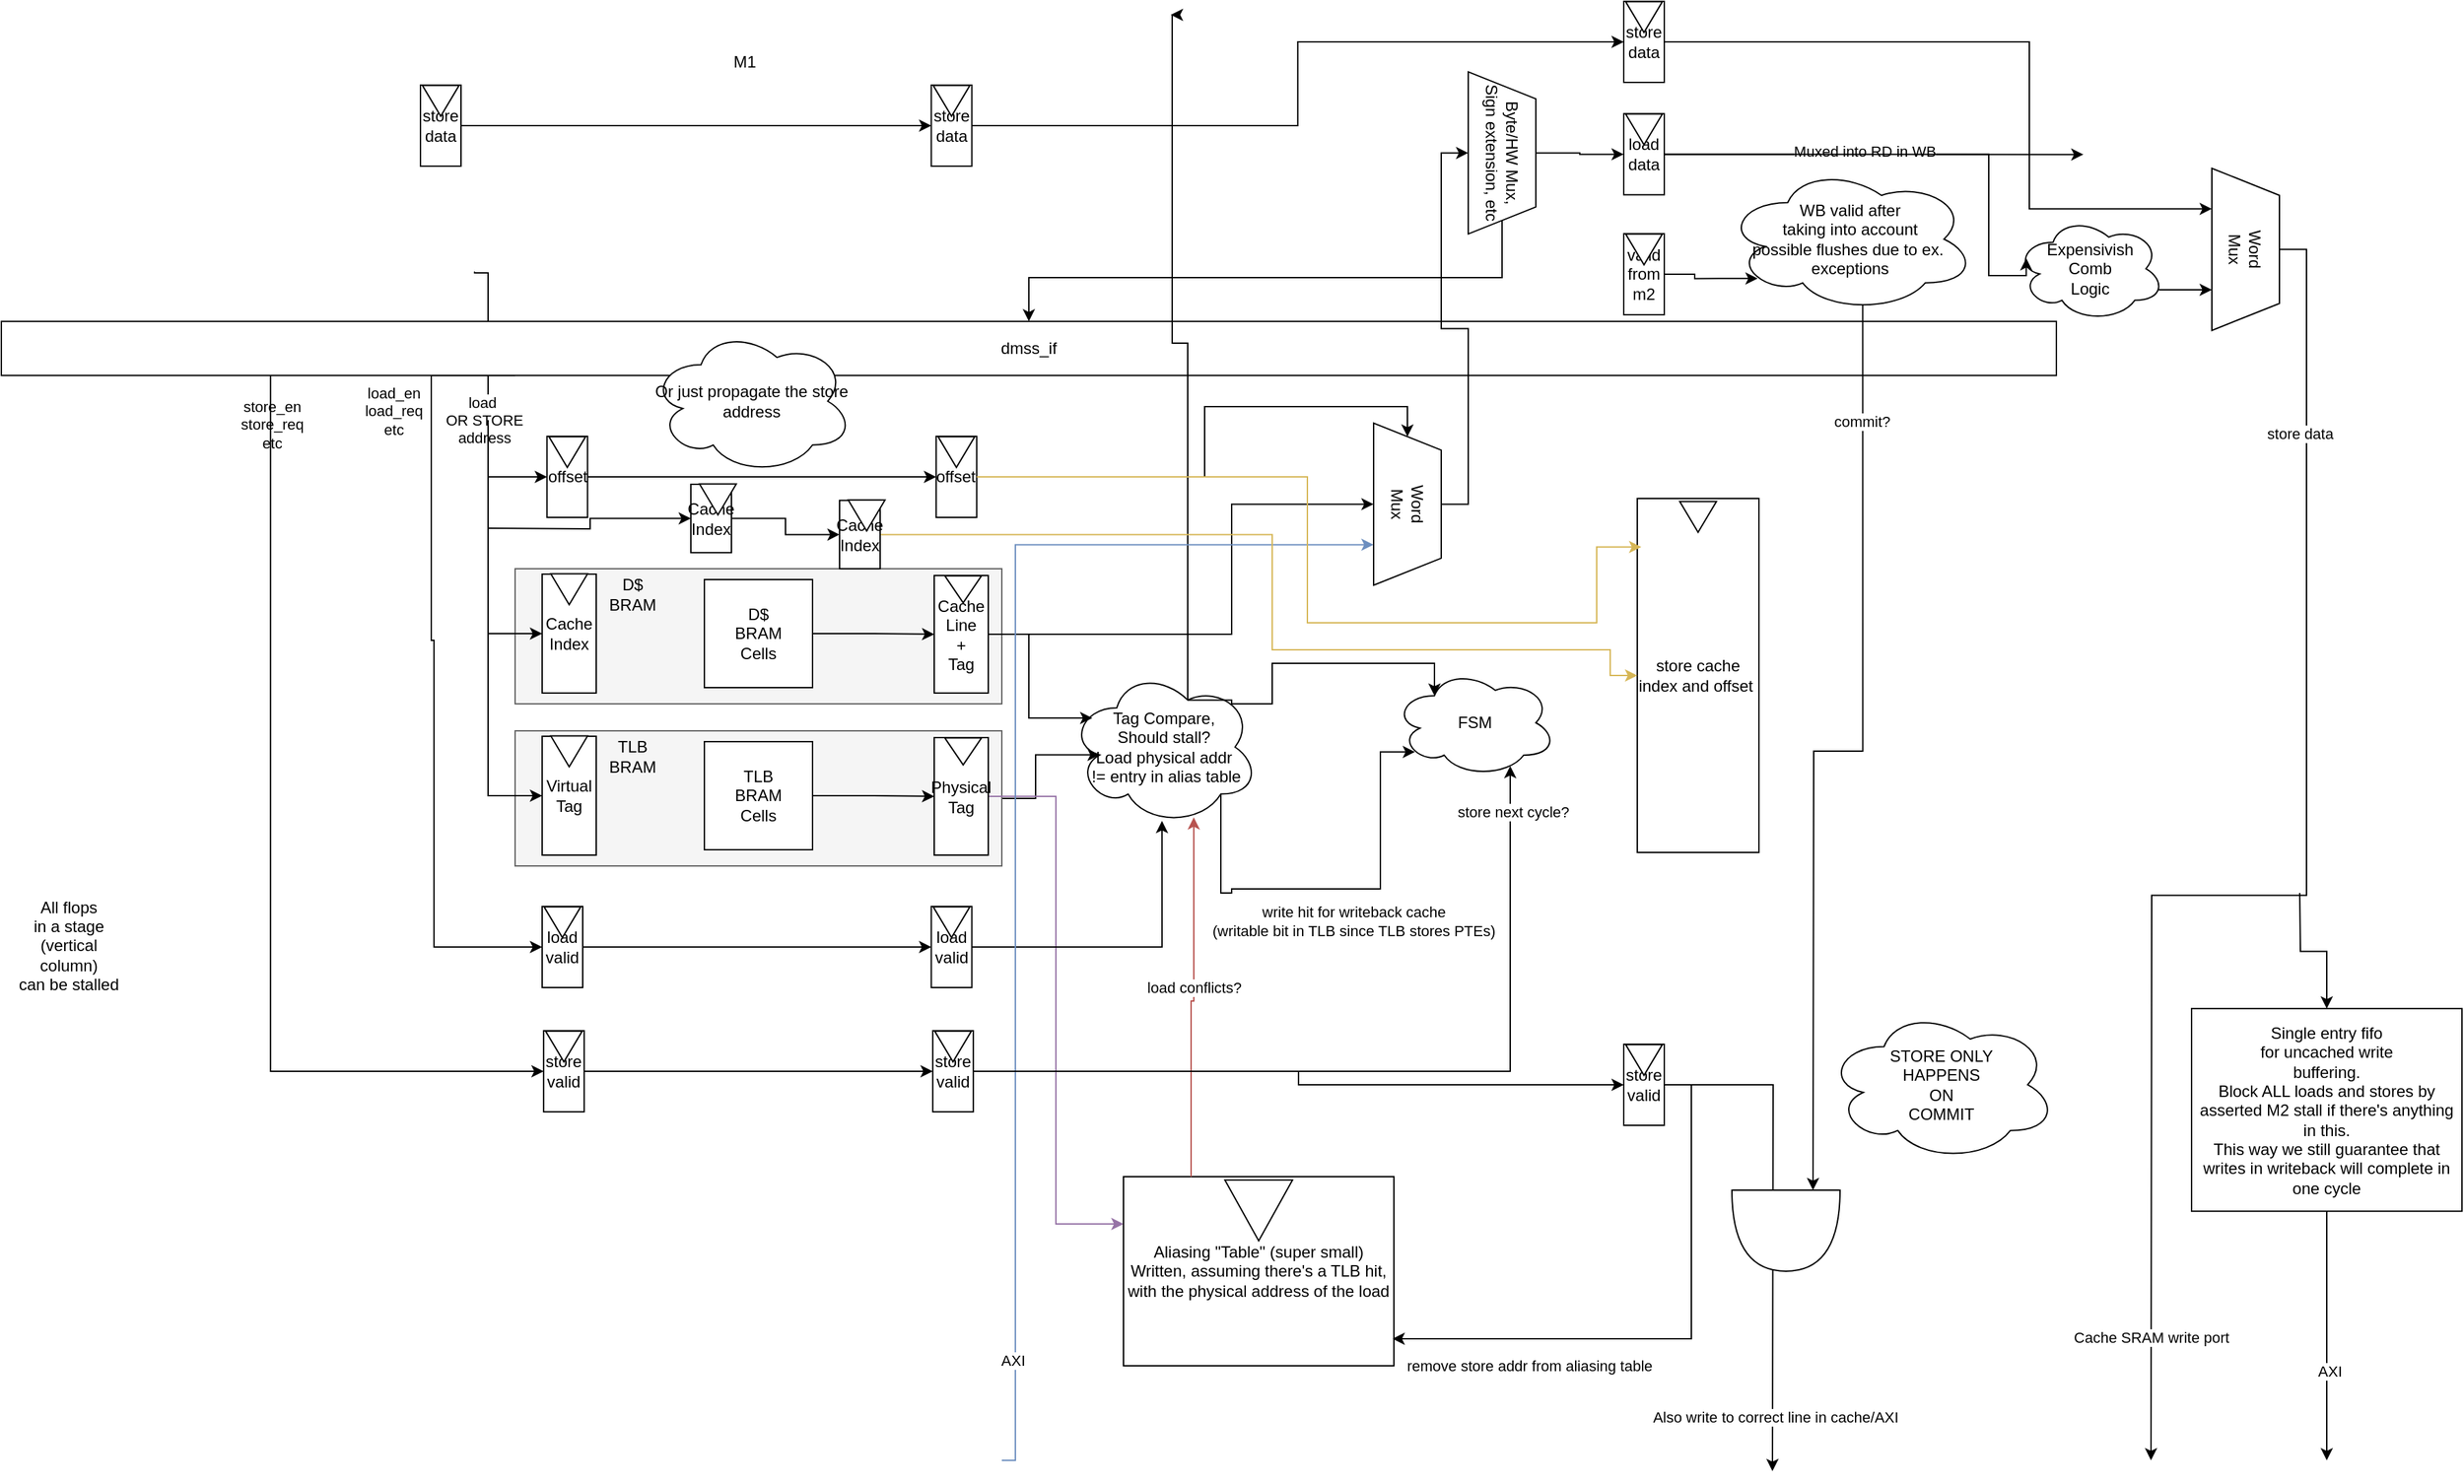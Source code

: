 <mxfile version="25.0.2" pages="6">
  <diagram name="hypothetical RMW" id="qRds8Sa826tA-HIZ8fwo">
    <mxGraphModel dx="2074" dy="1194" grid="1" gridSize="10" guides="1" tooltips="1" connect="1" arrows="1" fold="1" page="1" pageScale="1" pageWidth="850" pageHeight="1100" math="0" shadow="0">
      <root>
        <mxCell id="ngGWCc8fZbHyzyWA1NiO-0" />
        <mxCell id="ngGWCc8fZbHyzyWA1NiO-1" parent="ngGWCc8fZbHyzyWA1NiO-0" />
        <mxCell id="ngGWCc8fZbHyzyWA1NiO-2" value="" style="rounded=0;whiteSpace=wrap;html=1;fillColor=#f5f5f5;fontColor=#333333;strokeColor=#666666;" vertex="1" parent="ngGWCc8fZbHyzyWA1NiO-1">
          <mxGeometry x="380" y="420" width="360" height="100" as="geometry" />
        </mxCell>
        <mxCell id="ngGWCc8fZbHyzyWA1NiO-3" style="edgeStyle=orthogonalEdgeStyle;rounded=0;orthogonalLoop=1;jettySize=auto;html=1;exitX=1;exitY=0.5;exitDx=0;exitDy=0;" edge="1" parent="ngGWCc8fZbHyzyWA1NiO-1" source="ngGWCc8fZbHyzyWA1NiO-4" target="ngGWCc8fZbHyzyWA1NiO-10">
          <mxGeometry relative="1" as="geometry" />
        </mxCell>
        <mxCell id="ngGWCc8fZbHyzyWA1NiO-4" value="&lt;div&gt;&lt;span style=&quot;background-color: initial;&quot;&gt;D$&lt;/span&gt;&lt;br&gt;&lt;/div&gt;&lt;div&gt;BRAM&lt;/div&gt;&lt;div&gt;Cells&lt;/div&gt;" style="whiteSpace=wrap;html=1;aspect=fixed;" vertex="1" parent="ngGWCc8fZbHyzyWA1NiO-1">
          <mxGeometry x="520" y="428" width="80" height="80" as="geometry" />
        </mxCell>
        <mxCell id="ngGWCc8fZbHyzyWA1NiO-5" style="edgeStyle=orthogonalEdgeStyle;rounded=0;orthogonalLoop=1;jettySize=auto;html=1;exitX=0;exitY=0.5;exitDx=0;exitDy=0;entryX=0;entryY=0.5;entryDx=0;entryDy=0;" edge="1" parent="ngGWCc8fZbHyzyWA1NiO-1" target="ngGWCc8fZbHyzyWA1NiO-7">
          <mxGeometry relative="1" as="geometry">
            <mxPoint x="350" y="200" as="sourcePoint" />
            <Array as="points">
              <mxPoint x="350" y="201" />
              <mxPoint x="360" y="201" />
              <mxPoint x="360" y="468" />
            </Array>
          </mxGeometry>
        </mxCell>
        <mxCell id="ngGWCc8fZbHyzyWA1NiO-6" value="load&amp;nbsp;&lt;div&gt;OR STORE&lt;/div&gt;&lt;div&gt;address&lt;/div&gt;" style="edgeLabel;html=1;align=center;verticalAlign=middle;resizable=0;points=[];" vertex="1" connectable="0" parent="ngGWCc8fZbHyzyWA1NiO-5">
          <mxGeometry x="0.345" y="-3" relative="1" as="geometry">
            <mxPoint y="-94" as="offset" />
          </mxGeometry>
        </mxCell>
        <mxCell id="ngGWCc8fZbHyzyWA1NiO-7" value="Cache&lt;div&gt;Index&lt;/div&gt;" style="rounded=0;whiteSpace=wrap;html=1;" vertex="1" parent="ngGWCc8fZbHyzyWA1NiO-1">
          <mxGeometry x="400" y="424" width="40" height="88" as="geometry" />
        </mxCell>
        <mxCell id="ngGWCc8fZbHyzyWA1NiO-8" value="" style="triangle;whiteSpace=wrap;html=1;rotation=90;" vertex="1" parent="ngGWCc8fZbHyzyWA1NiO-1">
          <mxGeometry x="408.6" y="421.6" width="22.81" height="27.19" as="geometry" />
        </mxCell>
        <mxCell id="ngGWCc8fZbHyzyWA1NiO-9" style="edgeStyle=orthogonalEdgeStyle;rounded=0;orthogonalLoop=1;jettySize=auto;html=1;exitX=1;exitY=0.5;exitDx=0;exitDy=0;entryX=0.5;entryY=1;entryDx=0;entryDy=0;" edge="1" parent="ngGWCc8fZbHyzyWA1NiO-1" source="ngGWCc8fZbHyzyWA1NiO-10" target="ngGWCc8fZbHyzyWA1NiO-59">
          <mxGeometry relative="1" as="geometry">
            <mxPoint x="1000" y="370" as="targetPoint" />
            <Array as="points">
              <mxPoint x="910" y="469" />
              <mxPoint x="910" y="372" />
            </Array>
          </mxGeometry>
        </mxCell>
        <mxCell id="ngGWCc8fZbHyzyWA1NiO-10" value="Cache&lt;div&gt;Line&lt;/div&gt;&lt;div&gt;+&lt;/div&gt;&lt;div&gt;Tag&lt;/div&gt;" style="rounded=0;whiteSpace=wrap;html=1;" vertex="1" parent="ngGWCc8fZbHyzyWA1NiO-1">
          <mxGeometry x="690" y="425" width="40" height="87" as="geometry" />
        </mxCell>
        <mxCell id="ngGWCc8fZbHyzyWA1NiO-11" value="" style="triangle;whiteSpace=wrap;html=1;rotation=90;" vertex="1" parent="ngGWCc8fZbHyzyWA1NiO-1">
          <mxGeometry x="701.41" y="421.6" width="20" height="27.19" as="geometry" />
        </mxCell>
        <mxCell id="ngGWCc8fZbHyzyWA1NiO-12" value="D$&lt;div&gt;BRAM&lt;/div&gt;" style="text;html=1;align=center;verticalAlign=middle;whiteSpace=wrap;rounded=0;" vertex="1" parent="ngGWCc8fZbHyzyWA1NiO-1">
          <mxGeometry x="430" y="424" width="73.59" height="30" as="geometry" />
        </mxCell>
        <mxCell id="ngGWCc8fZbHyzyWA1NiO-13" style="edgeStyle=orthogonalEdgeStyle;rounded=0;orthogonalLoop=1;jettySize=auto;html=1;exitX=0.25;exitY=1;exitDx=0;exitDy=0;entryX=0;entryY=0.5;entryDx=0;entryDy=0;" edge="1" parent="ngGWCc8fZbHyzyWA1NiO-1" source="ngGWCc8fZbHyzyWA1NiO-15" target="ngGWCc8fZbHyzyWA1NiO-46">
          <mxGeometry relative="1" as="geometry">
            <Array as="points">
              <mxPoint x="318" y="473" />
              <mxPoint x="320" y="473" />
              <mxPoint x="320" y="700" />
            </Array>
          </mxGeometry>
        </mxCell>
        <mxCell id="ngGWCc8fZbHyzyWA1NiO-14" value="load_en&lt;div&gt;load_req&lt;/div&gt;&lt;div&gt;etc&lt;/div&gt;&lt;div&gt;&lt;br&gt;&lt;/div&gt;" style="edgeLabel;html=1;align=center;verticalAlign=middle;resizable=0;points=[];" vertex="1" connectable="0" parent="ngGWCc8fZbHyzyWA1NiO-13">
          <mxGeometry x="-0.953" y="-1" relative="1" as="geometry">
            <mxPoint x="-77" y="34" as="offset" />
          </mxGeometry>
        </mxCell>
        <mxCell id="ngGWCc8fZbHyzyWA1NiO-15" value="dmss_if" style="rounded=0;whiteSpace=wrap;html=1;" vertex="1" parent="ngGWCc8fZbHyzyWA1NiO-1">
          <mxGeometry y="236.9" width="1520" height="40" as="geometry" />
        </mxCell>
        <mxCell id="ngGWCc8fZbHyzyWA1NiO-16" style="edgeStyle=orthogonalEdgeStyle;rounded=0;orthogonalLoop=1;jettySize=auto;html=1;exitX=1;exitY=0.5;exitDx=0;exitDy=0;entryX=0;entryY=0.5;entryDx=0;entryDy=0;" edge="1" parent="ngGWCc8fZbHyzyWA1NiO-1" source="ngGWCc8fZbHyzyWA1NiO-18" target="ngGWCc8fZbHyzyWA1NiO-21">
          <mxGeometry relative="1" as="geometry" />
        </mxCell>
        <mxCell id="ngGWCc8fZbHyzyWA1NiO-17" style="edgeStyle=orthogonalEdgeStyle;rounded=0;orthogonalLoop=1;jettySize=auto;html=1;exitX=0;exitY=0.5;exitDx=0;exitDy=0;entryX=0;entryY=0.5;entryDx=0;entryDy=0;" edge="1" parent="ngGWCc8fZbHyzyWA1NiO-1" target="ngGWCc8fZbHyzyWA1NiO-18">
          <mxGeometry relative="1" as="geometry">
            <mxPoint x="360" y="310" as="sourcePoint" />
            <Array as="points">
              <mxPoint x="360" y="352" />
            </Array>
          </mxGeometry>
        </mxCell>
        <mxCell id="ngGWCc8fZbHyzyWA1NiO-18" value="offset" style="rounded=0;whiteSpace=wrap;html=1;" vertex="1" parent="ngGWCc8fZbHyzyWA1NiO-1">
          <mxGeometry x="403.6" y="322" width="30" height="60" as="geometry" />
        </mxCell>
        <mxCell id="ngGWCc8fZbHyzyWA1NiO-19" value="" style="triangle;whiteSpace=wrap;html=1;rotation=90;" vertex="1" parent="ngGWCc8fZbHyzyWA1NiO-1">
          <mxGeometry x="407.19" y="320" width="22.81" height="27.19" as="geometry" />
        </mxCell>
        <mxCell id="ngGWCc8fZbHyzyWA1NiO-20" style="edgeStyle=orthogonalEdgeStyle;rounded=0;orthogonalLoop=1;jettySize=auto;html=1;exitX=1;exitY=0.5;exitDx=0;exitDy=0;entryX=0;entryY=0.5;entryDx=0;entryDy=0;" edge="1" parent="ngGWCc8fZbHyzyWA1NiO-1" source="ngGWCc8fZbHyzyWA1NiO-21" target="ngGWCc8fZbHyzyWA1NiO-59">
          <mxGeometry relative="1" as="geometry">
            <Array as="points">
              <mxPoint x="890" y="352" />
              <mxPoint x="890" y="300" />
              <mxPoint x="1040" y="300" />
            </Array>
          </mxGeometry>
        </mxCell>
        <mxCell id="ngGWCc8fZbHyzyWA1NiO-21" value="offset" style="rounded=0;whiteSpace=wrap;html=1;" vertex="1" parent="ngGWCc8fZbHyzyWA1NiO-1">
          <mxGeometry x="691.41" y="322" width="30" height="60" as="geometry" />
        </mxCell>
        <mxCell id="ngGWCc8fZbHyzyWA1NiO-22" value="" style="triangle;whiteSpace=wrap;html=1;rotation=90;" vertex="1" parent="ngGWCc8fZbHyzyWA1NiO-1">
          <mxGeometry x="695" y="320" width="22.81" height="27.19" as="geometry" />
        </mxCell>
        <mxCell id="ngGWCc8fZbHyzyWA1NiO-23" style="edgeStyle=orthogonalEdgeStyle;rounded=0;orthogonalLoop=1;jettySize=auto;html=1;exitX=1;exitY=0.5;exitDx=0;exitDy=0;entryX=0.16;entryY=0.55;entryDx=0;entryDy=0;entryPerimeter=0;" edge="1" parent="ngGWCc8fZbHyzyWA1NiO-1" source="ngGWCc8fZbHyzyWA1NiO-24" target="ngGWCc8fZbHyzyWA1NiO-55">
          <mxGeometry relative="1" as="geometry" />
        </mxCell>
        <mxCell id="ngGWCc8fZbHyzyWA1NiO-24" value="" style="rounded=0;whiteSpace=wrap;html=1;fillColor=#f5f5f5;fontColor=#333333;strokeColor=#666666;" vertex="1" parent="ngGWCc8fZbHyzyWA1NiO-1">
          <mxGeometry x="380" y="540" width="360" height="100" as="geometry" />
        </mxCell>
        <mxCell id="ngGWCc8fZbHyzyWA1NiO-25" style="edgeStyle=orthogonalEdgeStyle;rounded=0;orthogonalLoop=1;jettySize=auto;html=1;exitX=1;exitY=0.5;exitDx=0;exitDy=0;" edge="1" parent="ngGWCc8fZbHyzyWA1NiO-1" source="ngGWCc8fZbHyzyWA1NiO-26" target="ngGWCc8fZbHyzyWA1NiO-31">
          <mxGeometry relative="1" as="geometry" />
        </mxCell>
        <mxCell id="ngGWCc8fZbHyzyWA1NiO-26" value="&lt;div&gt;&lt;span style=&quot;background-color: initial;&quot;&gt;TLB&lt;/span&gt;&lt;br&gt;&lt;/div&gt;&lt;div&gt;BRAM&lt;/div&gt;&lt;div&gt;Cells&lt;/div&gt;" style="whiteSpace=wrap;html=1;aspect=fixed;" vertex="1" parent="ngGWCc8fZbHyzyWA1NiO-1">
          <mxGeometry x="520" y="548" width="80" height="80" as="geometry" />
        </mxCell>
        <mxCell id="ngGWCc8fZbHyzyWA1NiO-27" style="edgeStyle=orthogonalEdgeStyle;rounded=0;orthogonalLoop=1;jettySize=auto;html=1;exitX=0;exitY=0.5;exitDx=0;exitDy=0;entryX=0;entryY=0.5;entryDx=0;entryDy=0;" edge="1" parent="ngGWCc8fZbHyzyWA1NiO-1" target="ngGWCc8fZbHyzyWA1NiO-28">
          <mxGeometry relative="1" as="geometry">
            <mxPoint x="360" y="460" as="sourcePoint" />
            <Array as="points">
              <mxPoint x="360" y="588" />
            </Array>
          </mxGeometry>
        </mxCell>
        <mxCell id="ngGWCc8fZbHyzyWA1NiO-28" value="Virtual&lt;div&gt;Tag&lt;/div&gt;" style="rounded=0;whiteSpace=wrap;html=1;" vertex="1" parent="ngGWCc8fZbHyzyWA1NiO-1">
          <mxGeometry x="400" y="544" width="40" height="88" as="geometry" />
        </mxCell>
        <mxCell id="ngGWCc8fZbHyzyWA1NiO-29" value="" style="triangle;whiteSpace=wrap;html=1;rotation=90;" vertex="1" parent="ngGWCc8fZbHyzyWA1NiO-1">
          <mxGeometry x="408.6" y="541.6" width="22.81" height="27.19" as="geometry" />
        </mxCell>
        <mxCell id="ngGWCc8fZbHyzyWA1NiO-30" style="edgeStyle=orthogonalEdgeStyle;rounded=0;orthogonalLoop=1;jettySize=auto;html=1;exitX=1;exitY=0.5;exitDx=0;exitDy=0;entryX=0;entryY=0.25;entryDx=0;entryDy=0;fillColor=#e1d5e7;strokeColor=#9673a6;" edge="1" parent="ngGWCc8fZbHyzyWA1NiO-1" source="ngGWCc8fZbHyzyWA1NiO-31" target="ngGWCc8fZbHyzyWA1NiO-42">
          <mxGeometry relative="1" as="geometry" />
        </mxCell>
        <mxCell id="ngGWCc8fZbHyzyWA1NiO-31" value="Physical&lt;div&gt;Tag&lt;/div&gt;" style="rounded=0;whiteSpace=wrap;html=1;" vertex="1" parent="ngGWCc8fZbHyzyWA1NiO-1">
          <mxGeometry x="690" y="545" width="40" height="87" as="geometry" />
        </mxCell>
        <mxCell id="ngGWCc8fZbHyzyWA1NiO-32" value="" style="triangle;whiteSpace=wrap;html=1;rotation=90;" vertex="1" parent="ngGWCc8fZbHyzyWA1NiO-1">
          <mxGeometry x="701.41" y="541.6" width="20" height="27.19" as="geometry" />
        </mxCell>
        <mxCell id="ngGWCc8fZbHyzyWA1NiO-33" value="&lt;div&gt;TLB&lt;/div&gt;&lt;div&gt;BRAM&lt;/div&gt;" style="text;html=1;align=center;verticalAlign=middle;whiteSpace=wrap;rounded=0;" vertex="1" parent="ngGWCc8fZbHyzyWA1NiO-1">
          <mxGeometry x="430" y="544" width="73.59" height="30" as="geometry" />
        </mxCell>
        <mxCell id="ngGWCc8fZbHyzyWA1NiO-34" style="edgeStyle=orthogonalEdgeStyle;rounded=0;orthogonalLoop=1;jettySize=auto;html=1;exitX=1;exitY=0.5;exitDx=0;exitDy=0;entryX=0;entryY=0.5;entryDx=0;entryDy=0;" edge="1" parent="ngGWCc8fZbHyzyWA1NiO-1" source="ngGWCc8fZbHyzyWA1NiO-35" target="ngGWCc8fZbHyzyWA1NiO-38">
          <mxGeometry relative="1" as="geometry" />
        </mxCell>
        <mxCell id="ngGWCc8fZbHyzyWA1NiO-35" value="store&lt;div&gt;data&lt;/div&gt;" style="rounded=0;whiteSpace=wrap;html=1;" vertex="1" parent="ngGWCc8fZbHyzyWA1NiO-1">
          <mxGeometry x="310" y="62" width="30" height="60" as="geometry" />
        </mxCell>
        <mxCell id="ngGWCc8fZbHyzyWA1NiO-36" value="" style="triangle;whiteSpace=wrap;html=1;rotation=90;" vertex="1" parent="ngGWCc8fZbHyzyWA1NiO-1">
          <mxGeometry x="313.59" y="60" width="22.81" height="27.19" as="geometry" />
        </mxCell>
        <mxCell id="ngGWCc8fZbHyzyWA1NiO-37" style="edgeStyle=orthogonalEdgeStyle;rounded=0;orthogonalLoop=1;jettySize=auto;html=1;exitX=1;exitY=0.5;exitDx=0;exitDy=0;entryX=0;entryY=0.5;entryDx=0;entryDy=0;" edge="1" parent="ngGWCc8fZbHyzyWA1NiO-1" source="ngGWCc8fZbHyzyWA1NiO-38" target="ngGWCc8fZbHyzyWA1NiO-40">
          <mxGeometry relative="1" as="geometry" />
        </mxCell>
        <mxCell id="ngGWCc8fZbHyzyWA1NiO-38" value="store&lt;div&gt;data&lt;/div&gt;" style="rounded=0;whiteSpace=wrap;html=1;" vertex="1" parent="ngGWCc8fZbHyzyWA1NiO-1">
          <mxGeometry x="687.81" y="62" width="30" height="60" as="geometry" />
        </mxCell>
        <mxCell id="ngGWCc8fZbHyzyWA1NiO-39" value="" style="triangle;whiteSpace=wrap;html=1;rotation=90;" vertex="1" parent="ngGWCc8fZbHyzyWA1NiO-1">
          <mxGeometry x="691.4" y="60" width="22.81" height="27.19" as="geometry" />
        </mxCell>
        <mxCell id="IYnrcrk6LEbJ2QWCF4sC-1" style="edgeStyle=orthogonalEdgeStyle;rounded=0;orthogonalLoop=1;jettySize=auto;html=1;exitX=1;exitY=0.5;exitDx=0;exitDy=0;entryX=0.25;entryY=1;entryDx=0;entryDy=0;" edge="1" parent="ngGWCc8fZbHyzyWA1NiO-1" source="ngGWCc8fZbHyzyWA1NiO-40" target="IYnrcrk6LEbJ2QWCF4sC-0">
          <mxGeometry relative="1" as="geometry">
            <Array as="points">
              <mxPoint x="1500" y="30" />
              <mxPoint x="1500" y="154" />
            </Array>
          </mxGeometry>
        </mxCell>
        <mxCell id="ngGWCc8fZbHyzyWA1NiO-40" value="store&lt;div&gt;data&lt;/div&gt;" style="rounded=0;whiteSpace=wrap;html=1;" vertex="1" parent="ngGWCc8fZbHyzyWA1NiO-1">
          <mxGeometry x="1200" width="30" height="60" as="geometry" />
        </mxCell>
        <mxCell id="ngGWCc8fZbHyzyWA1NiO-41" value="" style="triangle;whiteSpace=wrap;html=1;rotation=90;" vertex="1" parent="ngGWCc8fZbHyzyWA1NiO-1">
          <mxGeometry x="1203.59" y="-2" width="22.81" height="27.19" as="geometry" />
        </mxCell>
        <mxCell id="ngGWCc8fZbHyzyWA1NiO-42" value="Aliasing &quot;Table&quot; (super small)&lt;div&gt;Written, assuming there&#39;s a TLB hit, with the physical address of the load&lt;/div&gt;" style="rounded=0;whiteSpace=wrap;html=1;" vertex="1" parent="ngGWCc8fZbHyzyWA1NiO-1">
          <mxGeometry x="830" y="870" width="200" height="140" as="geometry" />
        </mxCell>
        <mxCell id="ngGWCc8fZbHyzyWA1NiO-45" style="edgeStyle=orthogonalEdgeStyle;rounded=0;orthogonalLoop=1;jettySize=auto;html=1;exitX=1;exitY=0.5;exitDx=0;exitDy=0;entryX=0;entryY=0.5;entryDx=0;entryDy=0;" edge="1" parent="ngGWCc8fZbHyzyWA1NiO-1" source="ngGWCc8fZbHyzyWA1NiO-46" target="ngGWCc8fZbHyzyWA1NiO-48">
          <mxGeometry relative="1" as="geometry" />
        </mxCell>
        <mxCell id="ngGWCc8fZbHyzyWA1NiO-46" value="load&lt;div&gt;valid&lt;/div&gt;" style="rounded=0;whiteSpace=wrap;html=1;" vertex="1" parent="ngGWCc8fZbHyzyWA1NiO-1">
          <mxGeometry x="400" y="670" width="30" height="60" as="geometry" />
        </mxCell>
        <mxCell id="ngGWCc8fZbHyzyWA1NiO-47" value="" style="triangle;whiteSpace=wrap;html=1;rotation=90;" vertex="1" parent="ngGWCc8fZbHyzyWA1NiO-1">
          <mxGeometry x="403.59" y="668" width="22.81" height="27.19" as="geometry" />
        </mxCell>
        <mxCell id="ngGWCc8fZbHyzyWA1NiO-48" value="load&lt;div&gt;valid&lt;/div&gt;" style="rounded=0;whiteSpace=wrap;html=1;" vertex="1" parent="ngGWCc8fZbHyzyWA1NiO-1">
          <mxGeometry x="687.81" y="670" width="30" height="60" as="geometry" />
        </mxCell>
        <mxCell id="ngGWCc8fZbHyzyWA1NiO-49" value="" style="triangle;whiteSpace=wrap;html=1;rotation=90;" vertex="1" parent="ngGWCc8fZbHyzyWA1NiO-1">
          <mxGeometry x="691.4" y="668" width="22.81" height="27.19" as="geometry" />
        </mxCell>
        <mxCell id="ngGWCc8fZbHyzyWA1NiO-50" value="M1" style="text;html=1;align=center;verticalAlign=middle;whiteSpace=wrap;rounded=0;" vertex="1" parent="ngGWCc8fZbHyzyWA1NiO-1">
          <mxGeometry x="520" y="30" width="60" height="30" as="geometry" />
        </mxCell>
        <mxCell id="ngGWCc8fZbHyzyWA1NiO-51" value="All flops&lt;div&gt;in a stage&lt;/div&gt;&lt;div&gt;(vertical column)&lt;/div&gt;&lt;div&gt;can be stalled&lt;/div&gt;" style="text;html=1;align=center;verticalAlign=middle;whiteSpace=wrap;rounded=0;" vertex="1" parent="ngGWCc8fZbHyzyWA1NiO-1">
          <mxGeometry x="10" y="628" width="80" height="142" as="geometry" />
        </mxCell>
        <mxCell id="ngGWCc8fZbHyzyWA1NiO-52" style="edgeStyle=orthogonalEdgeStyle;rounded=0;orthogonalLoop=1;jettySize=auto;html=1;exitX=0.625;exitY=0.2;exitDx=0;exitDy=0;exitPerimeter=0;" edge="1" parent="ngGWCc8fZbHyzyWA1NiO-1" source="ngGWCc8fZbHyzyWA1NiO-55">
          <mxGeometry relative="1" as="geometry">
            <mxPoint x="865" y="10" as="targetPoint" />
            <Array as="points">
              <mxPoint x="878" y="253" />
              <mxPoint x="866" y="253" />
            </Array>
          </mxGeometry>
        </mxCell>
        <mxCell id="ngGWCc8fZbHyzyWA1NiO-53" style="edgeStyle=orthogonalEdgeStyle;rounded=0;orthogonalLoop=1;jettySize=auto;html=1;exitX=0.8;exitY=0.8;exitDx=0;exitDy=0;exitPerimeter=0;entryX=0.13;entryY=0.77;entryDx=0;entryDy=0;entryPerimeter=0;" edge="1" parent="ngGWCc8fZbHyzyWA1NiO-1" source="ngGWCc8fZbHyzyWA1NiO-55" target="ngGWCc8fZbHyzyWA1NiO-67">
          <mxGeometry relative="1" as="geometry">
            <mxPoint x="1060" y="660" as="targetPoint" />
            <Array as="points">
              <mxPoint x="902" y="660" />
              <mxPoint x="910" y="660" />
              <mxPoint x="910" y="657" />
              <mxPoint x="1020" y="657" />
              <mxPoint x="1020" y="556" />
            </Array>
          </mxGeometry>
        </mxCell>
        <mxCell id="ngGWCc8fZbHyzyWA1NiO-54" value="write hit for writeback cache&lt;br&gt;(writable bit in TLB since TLB stores PTEs)" style="edgeLabel;html=1;align=center;verticalAlign=middle;resizable=0;points=[];" vertex="1" connectable="0" parent="ngGWCc8fZbHyzyWA1NiO-53">
          <mxGeometry x="0.752" y="-4" relative="1" as="geometry">
            <mxPoint x="-24" y="111" as="offset" />
          </mxGeometry>
        </mxCell>
        <mxCell id="ngGWCc8fZbHyzyWA1NiO-55" value="Tag Compare,&lt;div&gt;Should stall?&lt;/div&gt;&lt;div&gt;Load physical addr&lt;/div&gt;&lt;div&gt;&amp;nbsp;!= entry in alias table&lt;/div&gt;" style="ellipse;shape=cloud;whiteSpace=wrap;html=1;" vertex="1" parent="ngGWCc8fZbHyzyWA1NiO-1">
          <mxGeometry x="790" y="494" width="140" height="116" as="geometry" />
        </mxCell>
        <mxCell id="ngGWCc8fZbHyzyWA1NiO-56" style="edgeStyle=orthogonalEdgeStyle;rounded=0;orthogonalLoop=1;jettySize=auto;html=1;exitX=1;exitY=0.5;exitDx=0;exitDy=0;entryX=0.489;entryY=0.971;entryDx=0;entryDy=0;entryPerimeter=0;" edge="1" parent="ngGWCc8fZbHyzyWA1NiO-1" source="ngGWCc8fZbHyzyWA1NiO-48" target="ngGWCc8fZbHyzyWA1NiO-55">
          <mxGeometry relative="1" as="geometry" />
        </mxCell>
        <mxCell id="ngGWCc8fZbHyzyWA1NiO-57" style="edgeStyle=orthogonalEdgeStyle;rounded=0;orthogonalLoop=1;jettySize=auto;html=1;exitX=1;exitY=0.5;exitDx=0;exitDy=0;entryX=0.121;entryY=0.315;entryDx=0;entryDy=0;entryPerimeter=0;" edge="1" parent="ngGWCc8fZbHyzyWA1NiO-1" source="ngGWCc8fZbHyzyWA1NiO-10" target="ngGWCc8fZbHyzyWA1NiO-55">
          <mxGeometry relative="1" as="geometry" />
        </mxCell>
        <mxCell id="ngGWCc8fZbHyzyWA1NiO-58" style="edgeStyle=orthogonalEdgeStyle;rounded=0;orthogonalLoop=1;jettySize=auto;html=1;exitX=0.5;exitY=0;exitDx=0;exitDy=0;entryX=0.5;entryY=1;entryDx=0;entryDy=0;" edge="1" parent="ngGWCc8fZbHyzyWA1NiO-1" source="ngGWCc8fZbHyzyWA1NiO-59" target="ngGWCc8fZbHyzyWA1NiO-62">
          <mxGeometry relative="1" as="geometry" />
        </mxCell>
        <mxCell id="IYnrcrk6LEbJ2QWCF4sC-8" style="edgeStyle=orthogonalEdgeStyle;rounded=0;orthogonalLoop=1;jettySize=auto;html=1;entryX=0.75;entryY=1;entryDx=0;entryDy=0;fillColor=#dae8fc;strokeColor=#6c8ebf;" edge="1" parent="ngGWCc8fZbHyzyWA1NiO-1" target="ngGWCc8fZbHyzyWA1NiO-59">
          <mxGeometry relative="1" as="geometry">
            <mxPoint x="740" y="1080" as="sourcePoint" />
            <Array as="points">
              <mxPoint x="750" y="402" />
            </Array>
          </mxGeometry>
        </mxCell>
        <mxCell id="IYnrcrk6LEbJ2QWCF4sC-14" value="AXI" style="edgeLabel;html=1;align=center;verticalAlign=middle;resizable=0;points=[];" vertex="1" connectable="0" parent="IYnrcrk6LEbJ2QWCF4sC-8">
          <mxGeometry x="-0.824" y="2" relative="1" as="geometry">
            <mxPoint as="offset" />
          </mxGeometry>
        </mxCell>
        <mxCell id="ngGWCc8fZbHyzyWA1NiO-59" value="Word&lt;div&gt;Mux&lt;/div&gt;" style="shape=trapezoid;perimeter=trapezoidPerimeter;whiteSpace=wrap;html=1;fixedSize=1;rotation=90;" vertex="1" parent="ngGWCc8fZbHyzyWA1NiO-1">
          <mxGeometry x="980" y="347.19" width="120" height="50" as="geometry" />
        </mxCell>
        <mxCell id="ngGWCc8fZbHyzyWA1NiO-60" style="edgeStyle=orthogonalEdgeStyle;rounded=0;orthogonalLoop=1;jettySize=auto;html=1;exitX=0.5;exitY=0;exitDx=0;exitDy=0;entryX=0;entryY=0.5;entryDx=0;entryDy=0;" edge="1" parent="ngGWCc8fZbHyzyWA1NiO-1" source="ngGWCc8fZbHyzyWA1NiO-62" target="ngGWCc8fZbHyzyWA1NiO-65">
          <mxGeometry relative="1" as="geometry">
            <mxPoint x="1190" y="112.5" as="targetPoint" />
          </mxGeometry>
        </mxCell>
        <mxCell id="ngGWCc8fZbHyzyWA1NiO-61" value="" style="edgeStyle=orthogonalEdgeStyle;rounded=0;orthogonalLoop=1;jettySize=auto;html=1;" edge="1" parent="ngGWCc8fZbHyzyWA1NiO-1" source="ngGWCc8fZbHyzyWA1NiO-62" target="ngGWCc8fZbHyzyWA1NiO-15">
          <mxGeometry relative="1" as="geometry" />
        </mxCell>
        <mxCell id="ngGWCc8fZbHyzyWA1NiO-62" value="Byte/HW Mux,&lt;div&gt;Sign extension, etc&lt;/div&gt;" style="shape=trapezoid;perimeter=trapezoidPerimeter;whiteSpace=wrap;html=1;fixedSize=1;rotation=90;" vertex="1" parent="ngGWCc8fZbHyzyWA1NiO-1">
          <mxGeometry x="1050" y="87.19" width="120" height="50" as="geometry" />
        </mxCell>
        <mxCell id="ngGWCc8fZbHyzyWA1NiO-63" style="edgeStyle=orthogonalEdgeStyle;rounded=0;orthogonalLoop=1;jettySize=auto;html=1;exitX=1;exitY=0.5;exitDx=0;exitDy=0;" edge="1" parent="ngGWCc8fZbHyzyWA1NiO-1" source="ngGWCc8fZbHyzyWA1NiO-65">
          <mxGeometry relative="1" as="geometry">
            <mxPoint x="1540" y="113.333" as="targetPoint" />
          </mxGeometry>
        </mxCell>
        <mxCell id="ngGWCc8fZbHyzyWA1NiO-64" value="Muxed into RD in WB" style="edgeLabel;html=1;align=center;verticalAlign=middle;resizable=0;points=[];" vertex="1" connectable="0" parent="ngGWCc8fZbHyzyWA1NiO-63">
          <mxGeometry x="-0.048" y="2" relative="1" as="geometry">
            <mxPoint as="offset" />
          </mxGeometry>
        </mxCell>
        <mxCell id="ngGWCc8fZbHyzyWA1NiO-65" value="load&lt;div&gt;data&lt;/div&gt;" style="rounded=0;whiteSpace=wrap;html=1;" vertex="1" parent="ngGWCc8fZbHyzyWA1NiO-1">
          <mxGeometry x="1200" y="83.19" width="30" height="60" as="geometry" />
        </mxCell>
        <mxCell id="ngGWCc8fZbHyzyWA1NiO-66" value="" style="triangle;whiteSpace=wrap;html=1;rotation=90;" vertex="1" parent="ngGWCc8fZbHyzyWA1NiO-1">
          <mxGeometry x="1203.59" y="81.19" width="22.81" height="27.19" as="geometry" />
        </mxCell>
        <mxCell id="ngGWCc8fZbHyzyWA1NiO-67" value="FSM" style="ellipse;shape=cloud;whiteSpace=wrap;html=1;" vertex="1" parent="ngGWCc8fZbHyzyWA1NiO-1">
          <mxGeometry x="1030" y="494" width="120" height="80" as="geometry" />
        </mxCell>
        <mxCell id="ngGWCc8fZbHyzyWA1NiO-68" style="edgeStyle=orthogonalEdgeStyle;rounded=0;orthogonalLoop=1;jettySize=auto;html=1;exitX=0.625;exitY=0.2;exitDx=0;exitDy=0;exitPerimeter=0;entryX=0.25;entryY=0.25;entryDx=0;entryDy=0;entryPerimeter=0;" edge="1" parent="ngGWCc8fZbHyzyWA1NiO-1" source="ngGWCc8fZbHyzyWA1NiO-55" target="ngGWCc8fZbHyzyWA1NiO-67">
          <mxGeometry relative="1" as="geometry">
            <Array as="points">
              <mxPoint x="910" y="517" />
              <mxPoint x="910" y="520" />
              <mxPoint x="940" y="520" />
              <mxPoint x="940" y="490" />
              <mxPoint x="1060" y="490" />
            </Array>
          </mxGeometry>
        </mxCell>
        <mxCell id="ngGWCc8fZbHyzyWA1NiO-69" style="edgeStyle=orthogonalEdgeStyle;rounded=0;orthogonalLoop=1;jettySize=auto;html=1;exitX=1;exitY=0.5;exitDx=0;exitDy=0;entryX=0;entryY=0.5;entryDx=0;entryDy=0;" edge="1" parent="ngGWCc8fZbHyzyWA1NiO-1" source="ngGWCc8fZbHyzyWA1NiO-70" target="ngGWCc8fZbHyzyWA1NiO-73">
          <mxGeometry relative="1" as="geometry" />
        </mxCell>
        <mxCell id="ngGWCc8fZbHyzyWA1NiO-70" value="store&lt;br&gt;valid" style="rounded=0;whiteSpace=wrap;html=1;" vertex="1" parent="ngGWCc8fZbHyzyWA1NiO-1">
          <mxGeometry x="401.1" y="762" width="30" height="60" as="geometry" />
        </mxCell>
        <mxCell id="ngGWCc8fZbHyzyWA1NiO-71" value="" style="triangle;whiteSpace=wrap;html=1;rotation=90;" vertex="1" parent="ngGWCc8fZbHyzyWA1NiO-1">
          <mxGeometry x="404.69" y="760" width="22.81" height="27.19" as="geometry" />
        </mxCell>
        <mxCell id="ngGWCc8fZbHyzyWA1NiO-72" style="edgeStyle=orthogonalEdgeStyle;rounded=0;orthogonalLoop=1;jettySize=auto;html=1;exitX=1;exitY=0.5;exitDx=0;exitDy=0;entryX=0;entryY=0.5;entryDx=0;entryDy=0;" edge="1" parent="ngGWCc8fZbHyzyWA1NiO-1" source="ngGWCc8fZbHyzyWA1NiO-73" target="ngGWCc8fZbHyzyWA1NiO-82">
          <mxGeometry relative="1" as="geometry" />
        </mxCell>
        <mxCell id="ngGWCc8fZbHyzyWA1NiO-73" value="store&lt;br&gt;valid" style="rounded=0;whiteSpace=wrap;html=1;" vertex="1" parent="ngGWCc8fZbHyzyWA1NiO-1">
          <mxGeometry x="688.91" y="762" width="30" height="60" as="geometry" />
        </mxCell>
        <mxCell id="ngGWCc8fZbHyzyWA1NiO-74" value="" style="triangle;whiteSpace=wrap;html=1;rotation=90;" vertex="1" parent="ngGWCc8fZbHyzyWA1NiO-1">
          <mxGeometry x="692.5" y="760" width="22.81" height="27.19" as="geometry" />
        </mxCell>
        <mxCell id="ngGWCc8fZbHyzyWA1NiO-75" value="store_en&lt;div&gt;store_req&lt;/div&gt;&lt;div&gt;etc&lt;/div&gt;&lt;div&gt;&lt;br&gt;&lt;/div&gt;" style="edgeLabel;html=1;align=center;verticalAlign=middle;resizable=0;points=[];" vertex="1" connectable="0" parent="ngGWCc8fZbHyzyWA1NiO-1">
          <mxGeometry x="200.0" y="320.0" as="geometry" />
        </mxCell>
        <mxCell id="ngGWCc8fZbHyzyWA1NiO-76" style="edgeStyle=orthogonalEdgeStyle;rounded=0;orthogonalLoop=1;jettySize=auto;html=1;exitX=0.131;exitY=1.002;exitDx=0;exitDy=0;entryX=0;entryY=0.5;entryDx=0;entryDy=0;exitPerimeter=0;" edge="1" parent="ngGWCc8fZbHyzyWA1NiO-1" source="ngGWCc8fZbHyzyWA1NiO-15" target="ngGWCc8fZbHyzyWA1NiO-70">
          <mxGeometry relative="1" as="geometry">
            <Array as="points">
              <mxPoint x="199" y="792" />
            </Array>
          </mxGeometry>
        </mxCell>
        <mxCell id="ngGWCc8fZbHyzyWA1NiO-77" value="" style="triangle;whiteSpace=wrap;html=1;rotation=90;" vertex="1" parent="ngGWCc8fZbHyzyWA1NiO-1">
          <mxGeometry x="907.5" y="870" width="45" height="50" as="geometry" />
        </mxCell>
        <mxCell id="ngGWCc8fZbHyzyWA1NiO-78" style="edgeStyle=orthogonalEdgeStyle;rounded=0;orthogonalLoop=1;jettySize=auto;html=1;exitX=0.25;exitY=0;exitDx=0;exitDy=0;entryX=0.657;entryY=0.948;entryDx=0;entryDy=0;entryPerimeter=0;fillColor=#f8cecc;strokeColor=#b85450;" edge="1" parent="ngGWCc8fZbHyzyWA1NiO-1" source="ngGWCc8fZbHyzyWA1NiO-42" target="ngGWCc8fZbHyzyWA1NiO-55">
          <mxGeometry relative="1" as="geometry" />
        </mxCell>
        <mxCell id="ngGWCc8fZbHyzyWA1NiO-79" value="load conflicts?" style="edgeLabel;html=1;align=center;verticalAlign=middle;resizable=0;points=[];" vertex="1" connectable="0" parent="ngGWCc8fZbHyzyWA1NiO-78">
          <mxGeometry x="-0.374" y="-2" relative="1" as="geometry">
            <mxPoint y="-56" as="offset" />
          </mxGeometry>
        </mxCell>
        <mxCell id="ngGWCc8fZbHyzyWA1NiO-80" style="edgeStyle=orthogonalEdgeStyle;rounded=0;orthogonalLoop=1;jettySize=auto;html=1;exitX=1;exitY=0.5;exitDx=0;exitDy=0;" edge="1" parent="ngGWCc8fZbHyzyWA1NiO-1" source="ngGWCc8fZbHyzyWA1NiO-82">
          <mxGeometry relative="1" as="geometry">
            <mxPoint x="1310" y="1088" as="targetPoint" />
          </mxGeometry>
        </mxCell>
        <mxCell id="ngGWCc8fZbHyzyWA1NiO-81" value="Also write to correct line in cache/AXI" style="edgeLabel;html=1;align=center;verticalAlign=middle;resizable=0;points=[];" vertex="1" connectable="0" parent="ngGWCc8fZbHyzyWA1NiO-80">
          <mxGeometry x="0.787" y="2" relative="1" as="geometry">
            <mxPoint y="-1" as="offset" />
          </mxGeometry>
        </mxCell>
        <mxCell id="ngGWCc8fZbHyzyWA1NiO-82" value="store&lt;br&gt;valid" style="rounded=0;whiteSpace=wrap;html=1;" vertex="1" parent="ngGWCc8fZbHyzyWA1NiO-1">
          <mxGeometry x="1200" y="772" width="30" height="60" as="geometry" />
        </mxCell>
        <mxCell id="ngGWCc8fZbHyzyWA1NiO-83" value="" style="triangle;whiteSpace=wrap;html=1;rotation=90;" vertex="1" parent="ngGWCc8fZbHyzyWA1NiO-1">
          <mxGeometry x="1203.59" y="770" width="22.81" height="27.19" as="geometry" />
        </mxCell>
        <mxCell id="ngGWCc8fZbHyzyWA1NiO-84" style="edgeStyle=orthogonalEdgeStyle;rounded=0;orthogonalLoop=1;jettySize=auto;html=1;exitX=1;exitY=0.5;exitDx=0;exitDy=0;entryX=0.717;entryY=0.9;entryDx=0;entryDy=0;entryPerimeter=0;" edge="1" parent="ngGWCc8fZbHyzyWA1NiO-1" source="ngGWCc8fZbHyzyWA1NiO-73" target="ngGWCc8fZbHyzyWA1NiO-67">
          <mxGeometry relative="1" as="geometry" />
        </mxCell>
        <mxCell id="ngGWCc8fZbHyzyWA1NiO-85" value="store next cycle?" style="edgeLabel;html=1;align=center;verticalAlign=middle;resizable=0;points=[];" vertex="1" connectable="0" parent="ngGWCc8fZbHyzyWA1NiO-84">
          <mxGeometry x="0.945" y="-2" relative="1" as="geometry">
            <mxPoint y="17" as="offset" />
          </mxGeometry>
        </mxCell>
        <mxCell id="ngGWCc8fZbHyzyWA1NiO-86" style="edgeStyle=orthogonalEdgeStyle;rounded=0;orthogonalLoop=1;jettySize=auto;html=1;exitX=1;exitY=0.5;exitDx=0;exitDy=0;entryX=0.995;entryY=0.857;entryDx=0;entryDy=0;entryPerimeter=0;" edge="1" parent="ngGWCc8fZbHyzyWA1NiO-1" source="ngGWCc8fZbHyzyWA1NiO-82" target="ngGWCc8fZbHyzyWA1NiO-42">
          <mxGeometry relative="1" as="geometry" />
        </mxCell>
        <mxCell id="ngGWCc8fZbHyzyWA1NiO-87" value="remove store addr from aliasing table" style="edgeLabel;html=1;align=center;verticalAlign=middle;resizable=0;points=[];" vertex="1" connectable="0" parent="ngGWCc8fZbHyzyWA1NiO-86">
          <mxGeometry x="0.618" y="-3" relative="1" as="geometry">
            <mxPoint x="19" y="23" as="offset" />
          </mxGeometry>
        </mxCell>
        <mxCell id="ngGWCc8fZbHyzyWA1NiO-88" value="store cache index and offset&amp;nbsp;" style="rounded=0;whiteSpace=wrap;html=1;" vertex="1" parent="ngGWCc8fZbHyzyWA1NiO-1">
          <mxGeometry x="1210" y="368" width="90" height="262" as="geometry" />
        </mxCell>
        <mxCell id="ngGWCc8fZbHyzyWA1NiO-89" value="" style="triangle;whiteSpace=wrap;html=1;rotation=90;" vertex="1" parent="ngGWCc8fZbHyzyWA1NiO-1">
          <mxGeometry x="1243.59" y="368" width="22.81" height="27.19" as="geometry" />
        </mxCell>
        <mxCell id="ngGWCc8fZbHyzyWA1NiO-90" style="edgeStyle=orthogonalEdgeStyle;rounded=0;orthogonalLoop=1;jettySize=auto;html=1;exitX=1;exitY=0.5;exitDx=0;exitDy=0;entryX=0.033;entryY=0.137;entryDx=0;entryDy=0;entryPerimeter=0;fillColor=#fff2cc;strokeColor=#d6b656;" edge="1" parent="ngGWCc8fZbHyzyWA1NiO-1" source="ngGWCc8fZbHyzyWA1NiO-21" target="ngGWCc8fZbHyzyWA1NiO-88">
          <mxGeometry relative="1" as="geometry">
            <Array as="points">
              <mxPoint x="966" y="352" />
              <mxPoint x="966" y="460" />
              <mxPoint x="1180" y="460" />
              <mxPoint x="1180" y="404" />
            </Array>
          </mxGeometry>
        </mxCell>
        <mxCell id="ngGWCc8fZbHyzyWA1NiO-91" style="edgeStyle=orthogonalEdgeStyle;rounded=0;orthogonalLoop=1;jettySize=auto;html=1;exitX=1;exitY=0.5;exitDx=0;exitDy=0;entryX=0;entryY=0.5;entryDx=0;entryDy=0;fillColor=#fff2cc;strokeColor=#d6b656;" edge="1" parent="ngGWCc8fZbHyzyWA1NiO-1" source="ngGWCc8fZbHyzyWA1NiO-92" target="ngGWCc8fZbHyzyWA1NiO-88">
          <mxGeometry relative="1" as="geometry">
            <Array as="points">
              <mxPoint x="940" y="395" />
              <mxPoint x="940" y="480" />
              <mxPoint x="1190" y="480" />
              <mxPoint x="1190" y="499" />
            </Array>
          </mxGeometry>
        </mxCell>
        <mxCell id="ngGWCc8fZbHyzyWA1NiO-92" value="Cache&lt;div&gt;Index&lt;/div&gt;" style="rounded=0;whiteSpace=wrap;html=1;" vertex="1" parent="ngGWCc8fZbHyzyWA1NiO-1">
          <mxGeometry x="620" y="369.39" width="30" height="50.61" as="geometry" />
        </mxCell>
        <mxCell id="ngGWCc8fZbHyzyWA1NiO-93" value="" style="triangle;whiteSpace=wrap;html=1;rotation=90;" vertex="1" parent="ngGWCc8fZbHyzyWA1NiO-1">
          <mxGeometry x="628.6" y="366.99" width="22.81" height="27.19" as="geometry" />
        </mxCell>
        <mxCell id="ngGWCc8fZbHyzyWA1NiO-94" style="edgeStyle=orthogonalEdgeStyle;rounded=0;orthogonalLoop=1;jettySize=auto;html=1;exitX=0;exitY=0.5;exitDx=0;exitDy=0;entryX=0;entryY=0.5;entryDx=0;entryDy=0;" edge="1" parent="ngGWCc8fZbHyzyWA1NiO-1" target="ngGWCc8fZbHyzyWA1NiO-96">
          <mxGeometry relative="1" as="geometry">
            <mxPoint x="360" y="390" as="sourcePoint" />
          </mxGeometry>
        </mxCell>
        <mxCell id="ngGWCc8fZbHyzyWA1NiO-95" style="edgeStyle=orthogonalEdgeStyle;rounded=0;orthogonalLoop=1;jettySize=auto;html=1;exitX=1;exitY=0.5;exitDx=0;exitDy=0;entryX=0;entryY=0.5;entryDx=0;entryDy=0;" edge="1" parent="ngGWCc8fZbHyzyWA1NiO-1" source="ngGWCc8fZbHyzyWA1NiO-96" target="ngGWCc8fZbHyzyWA1NiO-92">
          <mxGeometry relative="1" as="geometry" />
        </mxCell>
        <mxCell id="ngGWCc8fZbHyzyWA1NiO-96" value="Cache&lt;div&gt;Index&lt;/div&gt;" style="rounded=0;whiteSpace=wrap;html=1;" vertex="1" parent="ngGWCc8fZbHyzyWA1NiO-1">
          <mxGeometry x="510" y="357.49" width="30" height="50.61" as="geometry" />
        </mxCell>
        <mxCell id="ngGWCc8fZbHyzyWA1NiO-97" value="" style="triangle;whiteSpace=wrap;html=1;rotation=90;" vertex="1" parent="ngGWCc8fZbHyzyWA1NiO-1">
          <mxGeometry x="518.6" y="355.09" width="22.81" height="27.19" as="geometry" />
        </mxCell>
        <mxCell id="ngGWCc8fZbHyzyWA1NiO-98" value="Or just propagate the store address" style="ellipse;shape=cloud;whiteSpace=wrap;html=1;" vertex="1" parent="ngGWCc8fZbHyzyWA1NiO-1">
          <mxGeometry x="480" y="242" width="150" height="108" as="geometry" />
        </mxCell>
        <mxCell id="ngGWCc8fZbHyzyWA1NiO-99" value="valid&lt;div&gt;from&lt;/div&gt;&lt;div&gt;m2&lt;/div&gt;" style="rounded=0;whiteSpace=wrap;html=1;" vertex="1" parent="ngGWCc8fZbHyzyWA1NiO-1">
          <mxGeometry x="1200" y="172" width="30" height="60" as="geometry" />
        </mxCell>
        <mxCell id="ngGWCc8fZbHyzyWA1NiO-100" value="" style="triangle;whiteSpace=wrap;html=1;rotation=90;" vertex="1" parent="ngGWCc8fZbHyzyWA1NiO-1">
          <mxGeometry x="1203.59" y="170" width="22.81" height="27.19" as="geometry" />
        </mxCell>
        <mxCell id="ngGWCc8fZbHyzyWA1NiO-101" style="edgeStyle=orthogonalEdgeStyle;rounded=0;orthogonalLoop=1;jettySize=auto;html=1;exitX=0.55;exitY=0.95;exitDx=0;exitDy=0;exitPerimeter=0;" edge="1" parent="ngGWCc8fZbHyzyWA1NiO-1" source="ngGWCc8fZbHyzyWA1NiO-103">
          <mxGeometry relative="1" as="geometry">
            <mxPoint x="1340" y="880" as="targetPoint" />
          </mxGeometry>
        </mxCell>
        <mxCell id="ngGWCc8fZbHyzyWA1NiO-102" value="commit?" style="edgeLabel;html=1;align=center;verticalAlign=middle;resizable=0;points=[];" vertex="1" connectable="0" parent="ngGWCc8fZbHyzyWA1NiO-101">
          <mxGeometry x="-0.75" y="-1" relative="1" as="geometry">
            <mxPoint as="offset" />
          </mxGeometry>
        </mxCell>
        <mxCell id="ngGWCc8fZbHyzyWA1NiO-103" value="WB valid after&lt;div&gt;taking into account&lt;/div&gt;&lt;div&gt;possible flushes due to ex.&amp;nbsp;&lt;/div&gt;&lt;div&gt;exceptions&lt;/div&gt;" style="ellipse;shape=cloud;whiteSpace=wrap;html=1;" vertex="1" parent="ngGWCc8fZbHyzyWA1NiO-1">
          <mxGeometry x="1275" y="122" width="185" height="108" as="geometry" />
        </mxCell>
        <mxCell id="ngGWCc8fZbHyzyWA1NiO-104" style="edgeStyle=orthogonalEdgeStyle;rounded=0;orthogonalLoop=1;jettySize=auto;html=1;exitX=1;exitY=0.5;exitDx=0;exitDy=0;entryX=0.13;entryY=0.77;entryDx=0;entryDy=0;entryPerimeter=0;" edge="1" parent="ngGWCc8fZbHyzyWA1NiO-1" source="ngGWCc8fZbHyzyWA1NiO-99" target="ngGWCc8fZbHyzyWA1NiO-103">
          <mxGeometry relative="1" as="geometry" />
        </mxCell>
        <mxCell id="ngGWCc8fZbHyzyWA1NiO-105" value="" style="shape=or;whiteSpace=wrap;html=1;rotation=90;" vertex="1" parent="ngGWCc8fZbHyzyWA1NiO-1">
          <mxGeometry x="1290" y="870" width="60" height="80" as="geometry" />
        </mxCell>
        <mxCell id="ngGWCc8fZbHyzyWA1NiO-106" value="STORE ONLY&lt;div&gt;HAPPENS&lt;/div&gt;&lt;div&gt;ON&lt;/div&gt;&lt;div&gt;COMMIT&lt;/div&gt;" style="ellipse;shape=cloud;whiteSpace=wrap;html=1;" vertex="1" parent="ngGWCc8fZbHyzyWA1NiO-1">
          <mxGeometry x="1350" y="745.59" width="170" height="112.81" as="geometry" />
        </mxCell>
        <mxCell id="IYnrcrk6LEbJ2QWCF4sC-5" style="edgeStyle=orthogonalEdgeStyle;rounded=0;orthogonalLoop=1;jettySize=auto;html=1;exitX=0.5;exitY=0;exitDx=0;exitDy=0;" edge="1" parent="ngGWCc8fZbHyzyWA1NiO-1" source="IYnrcrk6LEbJ2QWCF4sC-0">
          <mxGeometry relative="1" as="geometry">
            <mxPoint x="1590" y="1080" as="targetPoint" />
          </mxGeometry>
        </mxCell>
        <mxCell id="IYnrcrk6LEbJ2QWCF4sC-12" value="Cache SRAM write port" style="edgeLabel;html=1;align=center;verticalAlign=middle;resizable=0;points=[];" vertex="1" connectable="0" parent="IYnrcrk6LEbJ2QWCF4sC-5">
          <mxGeometry x="0.823" relative="1" as="geometry">
            <mxPoint as="offset" />
          </mxGeometry>
        </mxCell>
        <mxCell id="IYnrcrk6LEbJ2QWCF4sC-15" value="store data" style="edgeLabel;html=1;align=center;verticalAlign=middle;resizable=0;points=[];" vertex="1" connectable="0" parent="IYnrcrk6LEbJ2QWCF4sC-5">
          <mxGeometry x="-0.409" y="1" relative="1" as="geometry">
            <mxPoint x="-6" y="-148" as="offset" />
          </mxGeometry>
        </mxCell>
        <mxCell id="IYnrcrk6LEbJ2QWCF4sC-0" value="Word&lt;div&gt;Mux&lt;/div&gt;" style="shape=trapezoid;perimeter=trapezoidPerimeter;whiteSpace=wrap;html=1;fixedSize=1;rotation=90;" vertex="1" parent="ngGWCc8fZbHyzyWA1NiO-1">
          <mxGeometry x="1600" y="158.6" width="120" height="50" as="geometry" />
        </mxCell>
        <mxCell id="IYnrcrk6LEbJ2QWCF4sC-4" style="edgeStyle=orthogonalEdgeStyle;rounded=0;orthogonalLoop=1;jettySize=auto;html=1;exitX=0.96;exitY=0.7;exitDx=0;exitDy=0;exitPerimeter=0;entryX=0.75;entryY=1;entryDx=0;entryDy=0;" edge="1" parent="ngGWCc8fZbHyzyWA1NiO-1" source="IYnrcrk6LEbJ2QWCF4sC-2" target="IYnrcrk6LEbJ2QWCF4sC-0">
          <mxGeometry relative="1" as="geometry" />
        </mxCell>
        <mxCell id="IYnrcrk6LEbJ2QWCF4sC-2" value="Expensivish&lt;div&gt;Comb&lt;/div&gt;&lt;div&gt;Logic&lt;/div&gt;" style="ellipse;shape=cloud;whiteSpace=wrap;html=1;" vertex="1" parent="ngGWCc8fZbHyzyWA1NiO-1">
          <mxGeometry x="1490" y="158.9" width="110" height="78" as="geometry" />
        </mxCell>
        <mxCell id="IYnrcrk6LEbJ2QWCF4sC-3" style="edgeStyle=orthogonalEdgeStyle;rounded=0;orthogonalLoop=1;jettySize=auto;html=1;exitX=1;exitY=0.5;exitDx=0;exitDy=0;entryX=0.07;entryY=0.4;entryDx=0;entryDy=0;entryPerimeter=0;" edge="1" parent="ngGWCc8fZbHyzyWA1NiO-1" source="ngGWCc8fZbHyzyWA1NiO-65" target="IYnrcrk6LEbJ2QWCF4sC-2">
          <mxGeometry relative="1" as="geometry">
            <Array as="points">
              <mxPoint x="1470" y="113" />
              <mxPoint x="1470" y="203" />
            </Array>
          </mxGeometry>
        </mxCell>
        <mxCell id="IYnrcrk6LEbJ2QWCF4sC-9" style="edgeStyle=orthogonalEdgeStyle;rounded=0;orthogonalLoop=1;jettySize=auto;html=1;entryX=0.5;entryY=0;entryDx=0;entryDy=0;" edge="1" parent="ngGWCc8fZbHyzyWA1NiO-1" target="IYnrcrk6LEbJ2QWCF4sC-7">
          <mxGeometry relative="1" as="geometry">
            <mxPoint x="1700" y="660" as="sourcePoint" />
          </mxGeometry>
        </mxCell>
        <mxCell id="IYnrcrk6LEbJ2QWCF4sC-10" style="edgeStyle=orthogonalEdgeStyle;rounded=0;orthogonalLoop=1;jettySize=auto;html=1;exitX=0.5;exitY=1;exitDx=0;exitDy=0;" edge="1" parent="ngGWCc8fZbHyzyWA1NiO-1" source="IYnrcrk6LEbJ2QWCF4sC-7">
          <mxGeometry relative="1" as="geometry">
            <mxPoint x="1720" y="1080" as="targetPoint" />
          </mxGeometry>
        </mxCell>
        <mxCell id="IYnrcrk6LEbJ2QWCF4sC-11" value="AXI" style="edgeLabel;html=1;align=center;verticalAlign=middle;resizable=0;points=[];" vertex="1" connectable="0" parent="IYnrcrk6LEbJ2QWCF4sC-10">
          <mxGeometry x="0.286" y="1" relative="1" as="geometry">
            <mxPoint as="offset" />
          </mxGeometry>
        </mxCell>
        <mxCell id="IYnrcrk6LEbJ2QWCF4sC-7" value="Single entry fifo&lt;div&gt;for uncached write&lt;/div&gt;&lt;div&gt;buffering.&lt;/div&gt;&lt;div&gt;Block ALL loads and stores by asserted M2 stall if there&#39;s anything in this.&lt;/div&gt;&lt;div&gt;This way we still guarantee that writes in writeback will complete in one cycle&lt;/div&gt;" style="rounded=0;whiteSpace=wrap;html=1;" vertex="1" parent="ngGWCc8fZbHyzyWA1NiO-1">
          <mxGeometry x="1620" y="745.59" width="200" height="150" as="geometry" />
        </mxCell>
      </root>
    </mxGraphModel>
  </diagram>
  <diagram name="all the marbles dmss design" id="ECiBVdHG1VpjKkLeM8TQ">
    <mxGraphModel dx="2074" dy="1194" grid="1" gridSize="10" guides="1" tooltips="1" connect="1" arrows="1" fold="1" page="1" pageScale="1" pageWidth="850" pageHeight="1100" math="0" shadow="0">
      <root>
        <mxCell id="j_0GgDloY8U4nAhWiarp-0" />
        <mxCell id="j_0GgDloY8U4nAhWiarp-1" parent="j_0GgDloY8U4nAhWiarp-0" />
        <mxCell id="j_0GgDloY8U4nAhWiarp-2" value="" style="rounded=0;whiteSpace=wrap;html=1;fillColor=#f5f5f5;fontColor=#333333;strokeColor=#666666;" vertex="1" parent="j_0GgDloY8U4nAhWiarp-1">
          <mxGeometry x="380" y="420" width="360" height="100" as="geometry" />
        </mxCell>
        <mxCell id="j_0GgDloY8U4nAhWiarp-3" style="edgeStyle=orthogonalEdgeStyle;rounded=0;orthogonalLoop=1;jettySize=auto;html=1;exitX=1;exitY=0.5;exitDx=0;exitDy=0;" edge="1" parent="j_0GgDloY8U4nAhWiarp-1" source="j_0GgDloY8U4nAhWiarp-4" target="j_0GgDloY8U4nAhWiarp-8">
          <mxGeometry relative="1" as="geometry" />
        </mxCell>
        <mxCell id="j_0GgDloY8U4nAhWiarp-4" value="&lt;div&gt;&lt;span style=&quot;background-color: initial;&quot;&gt;D$&lt;/span&gt;&lt;br&gt;&lt;/div&gt;&lt;div&gt;BRAM&lt;/div&gt;&lt;div&gt;Cells&lt;/div&gt;" style="whiteSpace=wrap;html=1;aspect=fixed;" vertex="1" parent="j_0GgDloY8U4nAhWiarp-1">
          <mxGeometry x="520" y="428" width="80" height="80" as="geometry" />
        </mxCell>
        <mxCell id="zzO4yAKddEUIBR_GqFp0-2" style="edgeStyle=orthogonalEdgeStyle;rounded=0;orthogonalLoop=1;jettySize=auto;html=1;exitX=0;exitY=0.5;exitDx=0;exitDy=0;entryX=0;entryY=0.5;entryDx=0;entryDy=0;" edge="1" parent="j_0GgDloY8U4nAhWiarp-1" target="j_0GgDloY8U4nAhWiarp-5">
          <mxGeometry relative="1" as="geometry">
            <mxPoint x="350" y="200" as="sourcePoint" />
            <Array as="points">
              <mxPoint x="350" y="201" />
              <mxPoint x="360" y="201" />
              <mxPoint x="360" y="468" />
            </Array>
          </mxGeometry>
        </mxCell>
        <mxCell id="zzO4yAKddEUIBR_GqFp0-3" value="load&amp;nbsp;&lt;div&gt;OR STORE&lt;/div&gt;&lt;div&gt;address&lt;/div&gt;" style="edgeLabel;html=1;align=center;verticalAlign=middle;resizable=0;points=[];" vertex="1" connectable="0" parent="zzO4yAKddEUIBR_GqFp0-2">
          <mxGeometry x="0.345" y="-3" relative="1" as="geometry">
            <mxPoint y="-94" as="offset" />
          </mxGeometry>
        </mxCell>
        <mxCell id="j_0GgDloY8U4nAhWiarp-5" value="Cache&lt;div&gt;Index&lt;/div&gt;" style="rounded=0;whiteSpace=wrap;html=1;" vertex="1" parent="j_0GgDloY8U4nAhWiarp-1">
          <mxGeometry x="400" y="424" width="40" height="88" as="geometry" />
        </mxCell>
        <mxCell id="j_0GgDloY8U4nAhWiarp-6" value="" style="triangle;whiteSpace=wrap;html=1;rotation=90;" vertex="1" parent="j_0GgDloY8U4nAhWiarp-1">
          <mxGeometry x="408.6" y="421.6" width="22.81" height="27.19" as="geometry" />
        </mxCell>
        <mxCell id="j_0GgDloY8U4nAhWiarp-7" style="edgeStyle=orthogonalEdgeStyle;rounded=0;orthogonalLoop=1;jettySize=auto;html=1;exitX=1;exitY=0.5;exitDx=0;exitDy=0;entryX=0.5;entryY=1;entryDx=0;entryDy=0;" edge="1" parent="j_0GgDloY8U4nAhWiarp-1" source="j_0GgDloY8U4nAhWiarp-8" target="j_0GgDloY8U4nAhWiarp-52">
          <mxGeometry relative="1" as="geometry">
            <mxPoint x="1000" y="370" as="targetPoint" />
            <Array as="points">
              <mxPoint x="910" y="469" />
              <mxPoint x="910" y="372" />
            </Array>
          </mxGeometry>
        </mxCell>
        <mxCell id="j_0GgDloY8U4nAhWiarp-8" value="Cache&lt;div&gt;Line&lt;/div&gt;&lt;div&gt;+&lt;/div&gt;&lt;div&gt;Tag&lt;/div&gt;" style="rounded=0;whiteSpace=wrap;html=1;" vertex="1" parent="j_0GgDloY8U4nAhWiarp-1">
          <mxGeometry x="690" y="425" width="40" height="87" as="geometry" />
        </mxCell>
        <mxCell id="j_0GgDloY8U4nAhWiarp-9" value="" style="triangle;whiteSpace=wrap;html=1;rotation=90;" vertex="1" parent="j_0GgDloY8U4nAhWiarp-1">
          <mxGeometry x="701.41" y="421.6" width="20" height="27.19" as="geometry" />
        </mxCell>
        <mxCell id="j_0GgDloY8U4nAhWiarp-10" value="D$&lt;div&gt;BRAM&lt;/div&gt;" style="text;html=1;align=center;verticalAlign=middle;whiteSpace=wrap;rounded=0;" vertex="1" parent="j_0GgDloY8U4nAhWiarp-1">
          <mxGeometry x="430" y="424" width="73.59" height="30" as="geometry" />
        </mxCell>
        <mxCell id="j_0GgDloY8U4nAhWiarp-11" style="edgeStyle=orthogonalEdgeStyle;rounded=0;orthogonalLoop=1;jettySize=auto;html=1;exitX=0.25;exitY=1;exitDx=0;exitDy=0;entryX=0;entryY=0.5;entryDx=0;entryDy=0;" edge="1" parent="j_0GgDloY8U4nAhWiarp-1" source="j_0GgDloY8U4nAhWiarp-13" target="j_0GgDloY8U4nAhWiarp-41">
          <mxGeometry relative="1" as="geometry">
            <Array as="points">
              <mxPoint x="318" y="473" />
              <mxPoint x="320" y="473" />
              <mxPoint x="320" y="700" />
            </Array>
          </mxGeometry>
        </mxCell>
        <mxCell id="j_0GgDloY8U4nAhWiarp-12" value="load_en&lt;div&gt;load_req&lt;/div&gt;&lt;div&gt;etc&lt;/div&gt;&lt;div&gt;&lt;br&gt;&lt;/div&gt;" style="edgeLabel;html=1;align=center;verticalAlign=middle;resizable=0;points=[];" vertex="1" connectable="0" parent="j_0GgDloY8U4nAhWiarp-11">
          <mxGeometry x="-0.953" y="-1" relative="1" as="geometry">
            <mxPoint x="-77" y="34" as="offset" />
          </mxGeometry>
        </mxCell>
        <mxCell id="j_0GgDloY8U4nAhWiarp-13" value="dmss_if" style="rounded=0;whiteSpace=wrap;html=1;" vertex="1" parent="j_0GgDloY8U4nAhWiarp-1">
          <mxGeometry y="236.9" width="1520" height="40" as="geometry" />
        </mxCell>
        <mxCell id="j_0GgDloY8U4nAhWiarp-14" style="edgeStyle=orthogonalEdgeStyle;rounded=0;orthogonalLoop=1;jettySize=auto;html=1;exitX=1;exitY=0.5;exitDx=0;exitDy=0;entryX=0;entryY=0.5;entryDx=0;entryDy=0;" edge="1" parent="j_0GgDloY8U4nAhWiarp-1" source="j_0GgDloY8U4nAhWiarp-15" target="j_0GgDloY8U4nAhWiarp-18">
          <mxGeometry relative="1" as="geometry" />
        </mxCell>
        <mxCell id="zzO4yAKddEUIBR_GqFp0-5" style="edgeStyle=orthogonalEdgeStyle;rounded=0;orthogonalLoop=1;jettySize=auto;html=1;exitX=0;exitY=0.5;exitDx=0;exitDy=0;entryX=0;entryY=0.5;entryDx=0;entryDy=0;" edge="1" parent="j_0GgDloY8U4nAhWiarp-1" target="j_0GgDloY8U4nAhWiarp-15">
          <mxGeometry relative="1" as="geometry">
            <mxPoint x="360" y="310" as="sourcePoint" />
            <Array as="points">
              <mxPoint x="360" y="352" />
            </Array>
          </mxGeometry>
        </mxCell>
        <mxCell id="j_0GgDloY8U4nAhWiarp-15" value="offset" style="rounded=0;whiteSpace=wrap;html=1;" vertex="1" parent="j_0GgDloY8U4nAhWiarp-1">
          <mxGeometry x="403.6" y="322" width="30" height="60" as="geometry" />
        </mxCell>
        <mxCell id="j_0GgDloY8U4nAhWiarp-16" value="" style="triangle;whiteSpace=wrap;html=1;rotation=90;" vertex="1" parent="j_0GgDloY8U4nAhWiarp-1">
          <mxGeometry x="407.19" y="320" width="22.81" height="27.19" as="geometry" />
        </mxCell>
        <mxCell id="j_0GgDloY8U4nAhWiarp-17" style="edgeStyle=orthogonalEdgeStyle;rounded=0;orthogonalLoop=1;jettySize=auto;html=1;exitX=1;exitY=0.5;exitDx=0;exitDy=0;entryX=0;entryY=0.5;entryDx=0;entryDy=0;" edge="1" parent="j_0GgDloY8U4nAhWiarp-1" source="j_0GgDloY8U4nAhWiarp-18" target="j_0GgDloY8U4nAhWiarp-52">
          <mxGeometry relative="1" as="geometry">
            <Array as="points">
              <mxPoint x="890" y="352" />
              <mxPoint x="890" y="300" />
              <mxPoint x="1040" y="300" />
            </Array>
          </mxGeometry>
        </mxCell>
        <mxCell id="j_0GgDloY8U4nAhWiarp-18" value="offset" style="rounded=0;whiteSpace=wrap;html=1;" vertex="1" parent="j_0GgDloY8U4nAhWiarp-1">
          <mxGeometry x="691.41" y="322" width="30" height="60" as="geometry" />
        </mxCell>
        <mxCell id="j_0GgDloY8U4nAhWiarp-19" value="" style="triangle;whiteSpace=wrap;html=1;rotation=90;" vertex="1" parent="j_0GgDloY8U4nAhWiarp-1">
          <mxGeometry x="695" y="320" width="22.81" height="27.19" as="geometry" />
        </mxCell>
        <mxCell id="j_0GgDloY8U4nAhWiarp-20" style="edgeStyle=orthogonalEdgeStyle;rounded=0;orthogonalLoop=1;jettySize=auto;html=1;exitX=1;exitY=0.5;exitDx=0;exitDy=0;entryX=0.16;entryY=0.55;entryDx=0;entryDy=0;entryPerimeter=0;" edge="1" parent="j_0GgDloY8U4nAhWiarp-1" source="j_0GgDloY8U4nAhWiarp-21" target="j_0GgDloY8U4nAhWiarp-48">
          <mxGeometry relative="1" as="geometry" />
        </mxCell>
        <mxCell id="j_0GgDloY8U4nAhWiarp-21" value="" style="rounded=0;whiteSpace=wrap;html=1;fillColor=#f5f5f5;fontColor=#333333;strokeColor=#666666;" vertex="1" parent="j_0GgDloY8U4nAhWiarp-1">
          <mxGeometry x="380" y="540" width="360" height="100" as="geometry" />
        </mxCell>
        <mxCell id="j_0GgDloY8U4nAhWiarp-22" style="edgeStyle=orthogonalEdgeStyle;rounded=0;orthogonalLoop=1;jettySize=auto;html=1;exitX=1;exitY=0.5;exitDx=0;exitDy=0;" edge="1" parent="j_0GgDloY8U4nAhWiarp-1" source="j_0GgDloY8U4nAhWiarp-23" target="j_0GgDloY8U4nAhWiarp-26">
          <mxGeometry relative="1" as="geometry" />
        </mxCell>
        <mxCell id="j_0GgDloY8U4nAhWiarp-23" value="&lt;div&gt;&lt;span style=&quot;background-color: initial;&quot;&gt;TLB&lt;/span&gt;&lt;br&gt;&lt;/div&gt;&lt;div&gt;BRAM&lt;/div&gt;&lt;div&gt;Cells&lt;/div&gt;" style="whiteSpace=wrap;html=1;aspect=fixed;" vertex="1" parent="j_0GgDloY8U4nAhWiarp-1">
          <mxGeometry x="520" y="548" width="80" height="80" as="geometry" />
        </mxCell>
        <mxCell id="zzO4yAKddEUIBR_GqFp0-4" style="edgeStyle=orthogonalEdgeStyle;rounded=0;orthogonalLoop=1;jettySize=auto;html=1;exitX=0;exitY=0.5;exitDx=0;exitDy=0;entryX=0;entryY=0.5;entryDx=0;entryDy=0;" edge="1" parent="j_0GgDloY8U4nAhWiarp-1" target="j_0GgDloY8U4nAhWiarp-24">
          <mxGeometry relative="1" as="geometry">
            <mxPoint x="360" y="460" as="sourcePoint" />
            <Array as="points">
              <mxPoint x="360" y="588" />
            </Array>
          </mxGeometry>
        </mxCell>
        <mxCell id="j_0GgDloY8U4nAhWiarp-24" value="Virtual&lt;div&gt;Tag&lt;/div&gt;" style="rounded=0;whiteSpace=wrap;html=1;" vertex="1" parent="j_0GgDloY8U4nAhWiarp-1">
          <mxGeometry x="400" y="544" width="40" height="88" as="geometry" />
        </mxCell>
        <mxCell id="j_0GgDloY8U4nAhWiarp-25" value="" style="triangle;whiteSpace=wrap;html=1;rotation=90;" vertex="1" parent="j_0GgDloY8U4nAhWiarp-1">
          <mxGeometry x="408.6" y="541.6" width="22.81" height="27.19" as="geometry" />
        </mxCell>
        <mxCell id="zzO4yAKddEUIBR_GqFp0-16" style="edgeStyle=orthogonalEdgeStyle;rounded=0;orthogonalLoop=1;jettySize=auto;html=1;exitX=1;exitY=0.5;exitDx=0;exitDy=0;entryX=0;entryY=0.25;entryDx=0;entryDy=0;fillColor=#e1d5e7;strokeColor=#9673a6;" edge="1" parent="j_0GgDloY8U4nAhWiarp-1" source="j_0GgDloY8U4nAhWiarp-26" target="j_0GgDloY8U4nAhWiarp-37">
          <mxGeometry relative="1" as="geometry" />
        </mxCell>
        <mxCell id="j_0GgDloY8U4nAhWiarp-26" value="Physical&lt;div&gt;Tag&lt;/div&gt;" style="rounded=0;whiteSpace=wrap;html=1;" vertex="1" parent="j_0GgDloY8U4nAhWiarp-1">
          <mxGeometry x="690" y="545" width="40" height="87" as="geometry" />
        </mxCell>
        <mxCell id="j_0GgDloY8U4nAhWiarp-27" value="" style="triangle;whiteSpace=wrap;html=1;rotation=90;" vertex="1" parent="j_0GgDloY8U4nAhWiarp-1">
          <mxGeometry x="701.41" y="541.6" width="20" height="27.19" as="geometry" />
        </mxCell>
        <mxCell id="j_0GgDloY8U4nAhWiarp-28" value="&lt;div&gt;TLB&lt;/div&gt;&lt;div&gt;BRAM&lt;/div&gt;" style="text;html=1;align=center;verticalAlign=middle;whiteSpace=wrap;rounded=0;" vertex="1" parent="j_0GgDloY8U4nAhWiarp-1">
          <mxGeometry x="430" y="544" width="73.59" height="30" as="geometry" />
        </mxCell>
        <mxCell id="j_0GgDloY8U4nAhWiarp-29" style="edgeStyle=orthogonalEdgeStyle;rounded=0;orthogonalLoop=1;jettySize=auto;html=1;exitX=1;exitY=0.5;exitDx=0;exitDy=0;entryX=0;entryY=0.5;entryDx=0;entryDy=0;" edge="1" parent="j_0GgDloY8U4nAhWiarp-1" source="j_0GgDloY8U4nAhWiarp-30" target="j_0GgDloY8U4nAhWiarp-33">
          <mxGeometry relative="1" as="geometry" />
        </mxCell>
        <mxCell id="j_0GgDloY8U4nAhWiarp-30" value="store&lt;div&gt;data&lt;/div&gt;" style="rounded=0;whiteSpace=wrap;html=1;" vertex="1" parent="j_0GgDloY8U4nAhWiarp-1">
          <mxGeometry x="310" y="62" width="30" height="60" as="geometry" />
        </mxCell>
        <mxCell id="j_0GgDloY8U4nAhWiarp-31" value="" style="triangle;whiteSpace=wrap;html=1;rotation=90;" vertex="1" parent="j_0GgDloY8U4nAhWiarp-1">
          <mxGeometry x="313.59" y="60" width="22.81" height="27.19" as="geometry" />
        </mxCell>
        <mxCell id="j_0GgDloY8U4nAhWiarp-32" style="edgeStyle=orthogonalEdgeStyle;rounded=0;orthogonalLoop=1;jettySize=auto;html=1;exitX=1;exitY=0.5;exitDx=0;exitDy=0;entryX=0;entryY=0.5;entryDx=0;entryDy=0;" edge="1" parent="j_0GgDloY8U4nAhWiarp-1" source="j_0GgDloY8U4nAhWiarp-33" target="j_0GgDloY8U4nAhWiarp-35">
          <mxGeometry relative="1" as="geometry" />
        </mxCell>
        <mxCell id="j_0GgDloY8U4nAhWiarp-33" value="store&lt;div&gt;data&lt;/div&gt;" style="rounded=0;whiteSpace=wrap;html=1;" vertex="1" parent="j_0GgDloY8U4nAhWiarp-1">
          <mxGeometry x="687.81" y="62" width="30" height="60" as="geometry" />
        </mxCell>
        <mxCell id="j_0GgDloY8U4nAhWiarp-34" value="" style="triangle;whiteSpace=wrap;html=1;rotation=90;" vertex="1" parent="j_0GgDloY8U4nAhWiarp-1">
          <mxGeometry x="691.4" y="60" width="22.81" height="27.19" as="geometry" />
        </mxCell>
        <mxCell id="j_0GgDloY8U4nAhWiarp-35" value="store&lt;div&gt;data&lt;/div&gt;" style="rounded=0;whiteSpace=wrap;html=1;" vertex="1" parent="j_0GgDloY8U4nAhWiarp-1">
          <mxGeometry x="1200" width="30" height="60" as="geometry" />
        </mxCell>
        <mxCell id="j_0GgDloY8U4nAhWiarp-36" value="" style="triangle;whiteSpace=wrap;html=1;rotation=90;" vertex="1" parent="j_0GgDloY8U4nAhWiarp-1">
          <mxGeometry x="1203.59" y="-2" width="22.81" height="27.19" as="geometry" />
        </mxCell>
        <mxCell id="j_0GgDloY8U4nAhWiarp-37" value="Aliasing &quot;Table&quot; (super small)&lt;div&gt;Written, assuming there&#39;s a TLB hit, with the physical address of the load&lt;/div&gt;" style="rounded=0;whiteSpace=wrap;html=1;" vertex="1" parent="j_0GgDloY8U4nAhWiarp-1">
          <mxGeometry x="830" y="870" width="200" height="140" as="geometry" />
        </mxCell>
        <mxCell id="j_0GgDloY8U4nAhWiarp-38" value="Store&lt;div&gt;Buffer&lt;/div&gt;" style="rounded=0;whiteSpace=wrap;html=1;" vertex="1" parent="j_0GgDloY8U4nAhWiarp-1">
          <mxGeometry x="1430" y="910" width="120" height="60" as="geometry" />
        </mxCell>
        <mxCell id="j_0GgDloY8U4nAhWiarp-39" style="edgeStyle=orthogonalEdgeStyle;rounded=0;orthogonalLoop=1;jettySize=auto;html=1;exitX=1;exitY=0.5;exitDx=0;exitDy=0;entryX=0;entryY=0.5;entryDx=0;entryDy=0;" edge="1" parent="j_0GgDloY8U4nAhWiarp-1" source="j_0GgDloY8U4nAhWiarp-38" target="j_0GgDloY8U4nAhWiarp-38">
          <mxGeometry relative="1" as="geometry">
            <Array as="points">
              <mxPoint x="1450" y="940" />
              <mxPoint x="1450" y="940" />
            </Array>
          </mxGeometry>
        </mxCell>
        <mxCell id="j_0GgDloY8U4nAhWiarp-40" style="edgeStyle=orthogonalEdgeStyle;rounded=0;orthogonalLoop=1;jettySize=auto;html=1;exitX=1;exitY=0.5;exitDx=0;exitDy=0;entryX=0;entryY=0.5;entryDx=0;entryDy=0;" edge="1" parent="j_0GgDloY8U4nAhWiarp-1" source="j_0GgDloY8U4nAhWiarp-41" target="j_0GgDloY8U4nAhWiarp-43">
          <mxGeometry relative="1" as="geometry" />
        </mxCell>
        <mxCell id="j_0GgDloY8U4nAhWiarp-41" value="load&lt;div&gt;valid&lt;/div&gt;" style="rounded=0;whiteSpace=wrap;html=1;" vertex="1" parent="j_0GgDloY8U4nAhWiarp-1">
          <mxGeometry x="400" y="670" width="30" height="60" as="geometry" />
        </mxCell>
        <mxCell id="j_0GgDloY8U4nAhWiarp-42" value="" style="triangle;whiteSpace=wrap;html=1;rotation=90;" vertex="1" parent="j_0GgDloY8U4nAhWiarp-1">
          <mxGeometry x="403.59" y="668" width="22.81" height="27.19" as="geometry" />
        </mxCell>
        <mxCell id="j_0GgDloY8U4nAhWiarp-43" value="load&lt;div&gt;valid&lt;/div&gt;" style="rounded=0;whiteSpace=wrap;html=1;" vertex="1" parent="j_0GgDloY8U4nAhWiarp-1">
          <mxGeometry x="687.81" y="670" width="30" height="60" as="geometry" />
        </mxCell>
        <mxCell id="j_0GgDloY8U4nAhWiarp-44" value="" style="triangle;whiteSpace=wrap;html=1;rotation=90;" vertex="1" parent="j_0GgDloY8U4nAhWiarp-1">
          <mxGeometry x="691.4" y="668" width="22.81" height="27.19" as="geometry" />
        </mxCell>
        <mxCell id="j_0GgDloY8U4nAhWiarp-45" value="M1" style="text;html=1;align=center;verticalAlign=middle;whiteSpace=wrap;rounded=0;" vertex="1" parent="j_0GgDloY8U4nAhWiarp-1">
          <mxGeometry x="520" y="30" width="60" height="30" as="geometry" />
        </mxCell>
        <mxCell id="j_0GgDloY8U4nAhWiarp-46" value="All flops&lt;div&gt;in a stage&lt;/div&gt;&lt;div&gt;(vertical column)&lt;/div&gt;&lt;div&gt;can be stalled&lt;/div&gt;" style="text;html=1;align=center;verticalAlign=middle;whiteSpace=wrap;rounded=0;" vertex="1" parent="j_0GgDloY8U4nAhWiarp-1">
          <mxGeometry x="10" y="628" width="80" height="142" as="geometry" />
        </mxCell>
        <mxCell id="j_0GgDloY8U4nAhWiarp-47" style="edgeStyle=orthogonalEdgeStyle;rounded=0;orthogonalLoop=1;jettySize=auto;html=1;exitX=0.625;exitY=0.2;exitDx=0;exitDy=0;exitPerimeter=0;" edge="1" parent="j_0GgDloY8U4nAhWiarp-1" source="j_0GgDloY8U4nAhWiarp-48">
          <mxGeometry relative="1" as="geometry">
            <mxPoint x="865" y="10" as="targetPoint" />
          </mxGeometry>
        </mxCell>
        <mxCell id="zzO4yAKddEUIBR_GqFp0-7" style="edgeStyle=orthogonalEdgeStyle;rounded=0;orthogonalLoop=1;jettySize=auto;html=1;exitX=0.8;exitY=0.8;exitDx=0;exitDy=0;exitPerimeter=0;entryX=0.13;entryY=0.77;entryDx=0;entryDy=0;entryPerimeter=0;" edge="1" parent="j_0GgDloY8U4nAhWiarp-1" source="j_0GgDloY8U4nAhWiarp-48" target="j_0GgDloY8U4nAhWiarp-59">
          <mxGeometry relative="1" as="geometry">
            <mxPoint x="1060" y="660" as="targetPoint" />
            <Array as="points">
              <mxPoint x="902" y="660" />
              <mxPoint x="910" y="660" />
              <mxPoint x="910" y="657" />
              <mxPoint x="1020" y="657" />
              <mxPoint x="1020" y="556" />
            </Array>
          </mxGeometry>
        </mxCell>
        <mxCell id="zzO4yAKddEUIBR_GqFp0-8" value="write hit for writeback cache&lt;br&gt;(writable bit in TLB since TLB stores PTEs)" style="edgeLabel;html=1;align=center;verticalAlign=middle;resizable=0;points=[];" vertex="1" connectable="0" parent="zzO4yAKddEUIBR_GqFp0-7">
          <mxGeometry x="0.752" y="-4" relative="1" as="geometry">
            <mxPoint x="-24" y="111" as="offset" />
          </mxGeometry>
        </mxCell>
        <mxCell id="j_0GgDloY8U4nAhWiarp-48" value="Tag Compare,&lt;div&gt;Should stall?&lt;/div&gt;&lt;div&gt;Load physical addr&lt;/div&gt;&lt;div&gt;&amp;nbsp;!= entry in alias table&lt;/div&gt;" style="ellipse;shape=cloud;whiteSpace=wrap;html=1;" vertex="1" parent="j_0GgDloY8U4nAhWiarp-1">
          <mxGeometry x="790" y="494" width="140" height="116" as="geometry" />
        </mxCell>
        <mxCell id="j_0GgDloY8U4nAhWiarp-49" style="edgeStyle=orthogonalEdgeStyle;rounded=0;orthogonalLoop=1;jettySize=auto;html=1;exitX=1;exitY=0.5;exitDx=0;exitDy=0;entryX=0.489;entryY=0.971;entryDx=0;entryDy=0;entryPerimeter=0;" edge="1" parent="j_0GgDloY8U4nAhWiarp-1" source="j_0GgDloY8U4nAhWiarp-43" target="j_0GgDloY8U4nAhWiarp-48">
          <mxGeometry relative="1" as="geometry" />
        </mxCell>
        <mxCell id="j_0GgDloY8U4nAhWiarp-50" style="edgeStyle=orthogonalEdgeStyle;rounded=0;orthogonalLoop=1;jettySize=auto;html=1;exitX=1;exitY=0.5;exitDx=0;exitDy=0;entryX=0.121;entryY=0.315;entryDx=0;entryDy=0;entryPerimeter=0;" edge="1" parent="j_0GgDloY8U4nAhWiarp-1" source="j_0GgDloY8U4nAhWiarp-8" target="j_0GgDloY8U4nAhWiarp-48">
          <mxGeometry relative="1" as="geometry" />
        </mxCell>
        <mxCell id="j_0GgDloY8U4nAhWiarp-51" style="edgeStyle=orthogonalEdgeStyle;rounded=0;orthogonalLoop=1;jettySize=auto;html=1;exitX=0.5;exitY=0;exitDx=0;exitDy=0;entryX=0.5;entryY=1;entryDx=0;entryDy=0;" edge="1" parent="j_0GgDloY8U4nAhWiarp-1" source="j_0GgDloY8U4nAhWiarp-52" target="j_0GgDloY8U4nAhWiarp-54">
          <mxGeometry relative="1" as="geometry" />
        </mxCell>
        <mxCell id="j_0GgDloY8U4nAhWiarp-52" value="Word&lt;div&gt;Mux&lt;/div&gt;" style="shape=trapezoid;perimeter=trapezoidPerimeter;whiteSpace=wrap;html=1;fixedSize=1;rotation=90;" vertex="1" parent="j_0GgDloY8U4nAhWiarp-1">
          <mxGeometry x="980" y="347.19" width="120" height="50" as="geometry" />
        </mxCell>
        <mxCell id="j_0GgDloY8U4nAhWiarp-53" style="edgeStyle=orthogonalEdgeStyle;rounded=0;orthogonalLoop=1;jettySize=auto;html=1;exitX=0.5;exitY=0;exitDx=0;exitDy=0;entryX=0;entryY=0.5;entryDx=0;entryDy=0;" edge="1" parent="j_0GgDloY8U4nAhWiarp-1" source="j_0GgDloY8U4nAhWiarp-54" target="j_0GgDloY8U4nAhWiarp-57">
          <mxGeometry relative="1" as="geometry">
            <mxPoint x="1190" y="112.5" as="targetPoint" />
          </mxGeometry>
        </mxCell>
        <mxCell id="zzO4yAKddEUIBR_GqFp0-49" value="" style="edgeStyle=orthogonalEdgeStyle;rounded=0;orthogonalLoop=1;jettySize=auto;html=1;" edge="1" parent="j_0GgDloY8U4nAhWiarp-1" source="j_0GgDloY8U4nAhWiarp-54" target="j_0GgDloY8U4nAhWiarp-13">
          <mxGeometry relative="1" as="geometry" />
        </mxCell>
        <mxCell id="j_0GgDloY8U4nAhWiarp-54" value="Byte/HW Mux,&lt;div&gt;Sign extension, etc&lt;/div&gt;" style="shape=trapezoid;perimeter=trapezoidPerimeter;whiteSpace=wrap;html=1;fixedSize=1;rotation=90;" vertex="1" parent="j_0GgDloY8U4nAhWiarp-1">
          <mxGeometry x="1050" y="87.19" width="120" height="50" as="geometry" />
        </mxCell>
        <mxCell id="j_0GgDloY8U4nAhWiarp-55" style="edgeStyle=orthogonalEdgeStyle;rounded=0;orthogonalLoop=1;jettySize=auto;html=1;exitX=1;exitY=0.5;exitDx=0;exitDy=0;" edge="1" parent="j_0GgDloY8U4nAhWiarp-1" source="j_0GgDloY8U4nAhWiarp-57">
          <mxGeometry relative="1" as="geometry">
            <mxPoint x="1540" y="113.333" as="targetPoint" />
          </mxGeometry>
        </mxCell>
        <mxCell id="j_0GgDloY8U4nAhWiarp-56" value="Muxed into RD in WB" style="edgeLabel;html=1;align=center;verticalAlign=middle;resizable=0;points=[];" vertex="1" connectable="0" parent="j_0GgDloY8U4nAhWiarp-55">
          <mxGeometry x="-0.048" y="2" relative="1" as="geometry">
            <mxPoint as="offset" />
          </mxGeometry>
        </mxCell>
        <mxCell id="j_0GgDloY8U4nAhWiarp-57" value="load&lt;div&gt;data&lt;/div&gt;" style="rounded=0;whiteSpace=wrap;html=1;" vertex="1" parent="j_0GgDloY8U4nAhWiarp-1">
          <mxGeometry x="1200" y="83.19" width="30" height="60" as="geometry" />
        </mxCell>
        <mxCell id="j_0GgDloY8U4nAhWiarp-58" value="" style="triangle;whiteSpace=wrap;html=1;rotation=90;" vertex="1" parent="j_0GgDloY8U4nAhWiarp-1">
          <mxGeometry x="1203.59" y="81.19" width="22.81" height="27.19" as="geometry" />
        </mxCell>
        <mxCell id="j_0GgDloY8U4nAhWiarp-59" value="FSM" style="ellipse;shape=cloud;whiteSpace=wrap;html=1;" vertex="1" parent="j_0GgDloY8U4nAhWiarp-1">
          <mxGeometry x="1030" y="494" width="120" height="80" as="geometry" />
        </mxCell>
        <mxCell id="j_0GgDloY8U4nAhWiarp-60" style="edgeStyle=orthogonalEdgeStyle;rounded=0;orthogonalLoop=1;jettySize=auto;html=1;exitX=0.625;exitY=0.2;exitDx=0;exitDy=0;exitPerimeter=0;entryX=0.25;entryY=0.25;entryDx=0;entryDy=0;entryPerimeter=0;" edge="1" parent="j_0GgDloY8U4nAhWiarp-1" source="j_0GgDloY8U4nAhWiarp-48" target="j_0GgDloY8U4nAhWiarp-59">
          <mxGeometry relative="1" as="geometry">
            <Array as="points">
              <mxPoint x="910" y="517" />
              <mxPoint x="910" y="520" />
              <mxPoint x="940" y="520" />
              <mxPoint x="940" y="490" />
              <mxPoint x="1060" y="490" />
            </Array>
          </mxGeometry>
        </mxCell>
        <mxCell id="zzO4yAKddEUIBR_GqFp0-9" style="edgeStyle=orthogonalEdgeStyle;rounded=0;orthogonalLoop=1;jettySize=auto;html=1;exitX=1;exitY=0.5;exitDx=0;exitDy=0;entryX=0;entryY=0.5;entryDx=0;entryDy=0;" edge="1" parent="j_0GgDloY8U4nAhWiarp-1" source="zzO4yAKddEUIBR_GqFp0-10" target="zzO4yAKddEUIBR_GqFp0-12">
          <mxGeometry relative="1" as="geometry" />
        </mxCell>
        <mxCell id="zzO4yAKddEUIBR_GqFp0-10" value="store&lt;br&gt;valid" style="rounded=0;whiteSpace=wrap;html=1;" vertex="1" parent="j_0GgDloY8U4nAhWiarp-1">
          <mxGeometry x="401.1" y="762" width="30" height="60" as="geometry" />
        </mxCell>
        <mxCell id="zzO4yAKddEUIBR_GqFp0-11" value="" style="triangle;whiteSpace=wrap;html=1;rotation=90;" vertex="1" parent="j_0GgDloY8U4nAhWiarp-1">
          <mxGeometry x="404.69" y="760" width="22.81" height="27.19" as="geometry" />
        </mxCell>
        <mxCell id="zzO4yAKddEUIBR_GqFp0-22" style="edgeStyle=orthogonalEdgeStyle;rounded=0;orthogonalLoop=1;jettySize=auto;html=1;exitX=1;exitY=0.5;exitDx=0;exitDy=0;entryX=0;entryY=0.5;entryDx=0;entryDy=0;" edge="1" parent="j_0GgDloY8U4nAhWiarp-1" source="zzO4yAKddEUIBR_GqFp0-12" target="zzO4yAKddEUIBR_GqFp0-20">
          <mxGeometry relative="1" as="geometry" />
        </mxCell>
        <mxCell id="zzO4yAKddEUIBR_GqFp0-12" value="store&lt;br&gt;valid" style="rounded=0;whiteSpace=wrap;html=1;" vertex="1" parent="j_0GgDloY8U4nAhWiarp-1">
          <mxGeometry x="688.91" y="762" width="30" height="60" as="geometry" />
        </mxCell>
        <mxCell id="zzO4yAKddEUIBR_GqFp0-13" value="" style="triangle;whiteSpace=wrap;html=1;rotation=90;" vertex="1" parent="j_0GgDloY8U4nAhWiarp-1">
          <mxGeometry x="692.5" y="760" width="22.81" height="27.19" as="geometry" />
        </mxCell>
        <mxCell id="zzO4yAKddEUIBR_GqFp0-14" value="store_en&lt;div&gt;store_req&lt;/div&gt;&lt;div&gt;etc&lt;/div&gt;&lt;div&gt;&lt;br&gt;&lt;/div&gt;" style="edgeLabel;html=1;align=center;verticalAlign=middle;resizable=0;points=[];" vertex="1" connectable="0" parent="j_0GgDloY8U4nAhWiarp-1">
          <mxGeometry x="200.0" y="320.0" as="geometry" />
        </mxCell>
        <mxCell id="zzO4yAKddEUIBR_GqFp0-15" style="edgeStyle=orthogonalEdgeStyle;rounded=0;orthogonalLoop=1;jettySize=auto;html=1;exitX=0.131;exitY=1.002;exitDx=0;exitDy=0;entryX=0;entryY=0.5;entryDx=0;entryDy=0;exitPerimeter=0;" edge="1" parent="j_0GgDloY8U4nAhWiarp-1" source="j_0GgDloY8U4nAhWiarp-13" target="zzO4yAKddEUIBR_GqFp0-10">
          <mxGeometry relative="1" as="geometry">
            <Array as="points">
              <mxPoint x="199" y="792" />
            </Array>
          </mxGeometry>
        </mxCell>
        <mxCell id="zzO4yAKddEUIBR_GqFp0-17" value="" style="triangle;whiteSpace=wrap;html=1;rotation=90;" vertex="1" parent="j_0GgDloY8U4nAhWiarp-1">
          <mxGeometry x="907.5" y="870" width="45" height="50" as="geometry" />
        </mxCell>
        <mxCell id="zzO4yAKddEUIBR_GqFp0-18" style="edgeStyle=orthogonalEdgeStyle;rounded=0;orthogonalLoop=1;jettySize=auto;html=1;exitX=0.25;exitY=0;exitDx=0;exitDy=0;entryX=0.657;entryY=0.948;entryDx=0;entryDy=0;entryPerimeter=0;fillColor=#f8cecc;strokeColor=#b85450;" edge="1" parent="j_0GgDloY8U4nAhWiarp-1" source="j_0GgDloY8U4nAhWiarp-37" target="j_0GgDloY8U4nAhWiarp-48">
          <mxGeometry relative="1" as="geometry" />
        </mxCell>
        <mxCell id="zzO4yAKddEUIBR_GqFp0-19" value="load conflicts?" style="edgeLabel;html=1;align=center;verticalAlign=middle;resizable=0;points=[];" vertex="1" connectable="0" parent="zzO4yAKddEUIBR_GqFp0-18">
          <mxGeometry x="-0.374" y="-2" relative="1" as="geometry">
            <mxPoint y="-56" as="offset" />
          </mxGeometry>
        </mxCell>
        <mxCell id="zzO4yAKddEUIBR_GqFp0-27" style="edgeStyle=orthogonalEdgeStyle;rounded=0;orthogonalLoop=1;jettySize=auto;html=1;exitX=1;exitY=0.5;exitDx=0;exitDy=0;" edge="1" parent="j_0GgDloY8U4nAhWiarp-1" source="zzO4yAKddEUIBR_GqFp0-20">
          <mxGeometry relative="1" as="geometry">
            <mxPoint x="1310" y="1088" as="targetPoint" />
          </mxGeometry>
        </mxCell>
        <mxCell id="zzO4yAKddEUIBR_GqFp0-28" value="Also write to correct line in cache" style="edgeLabel;html=1;align=center;verticalAlign=middle;resizable=0;points=[];" vertex="1" connectable="0" parent="zzO4yAKddEUIBR_GqFp0-27">
          <mxGeometry x="0.787" y="2" relative="1" as="geometry">
            <mxPoint y="-1" as="offset" />
          </mxGeometry>
        </mxCell>
        <mxCell id="zzO4yAKddEUIBR_GqFp0-20" value="store&lt;br&gt;valid" style="rounded=0;whiteSpace=wrap;html=1;" vertex="1" parent="j_0GgDloY8U4nAhWiarp-1">
          <mxGeometry x="1200" y="772" width="30" height="60" as="geometry" />
        </mxCell>
        <mxCell id="zzO4yAKddEUIBR_GqFp0-21" value="" style="triangle;whiteSpace=wrap;html=1;rotation=90;" vertex="1" parent="j_0GgDloY8U4nAhWiarp-1">
          <mxGeometry x="1203.59" y="770" width="22.81" height="27.19" as="geometry" />
        </mxCell>
        <mxCell id="zzO4yAKddEUIBR_GqFp0-23" style="edgeStyle=orthogonalEdgeStyle;rounded=0;orthogonalLoop=1;jettySize=auto;html=1;exitX=1;exitY=0.5;exitDx=0;exitDy=0;entryX=0.717;entryY=0.9;entryDx=0;entryDy=0;entryPerimeter=0;" edge="1" parent="j_0GgDloY8U4nAhWiarp-1" source="zzO4yAKddEUIBR_GqFp0-12" target="j_0GgDloY8U4nAhWiarp-59">
          <mxGeometry relative="1" as="geometry" />
        </mxCell>
        <mxCell id="zzO4yAKddEUIBR_GqFp0-24" value="store next cycle?" style="edgeLabel;html=1;align=center;verticalAlign=middle;resizable=0;points=[];" vertex="1" connectable="0" parent="zzO4yAKddEUIBR_GqFp0-23">
          <mxGeometry x="0.945" y="-2" relative="1" as="geometry">
            <mxPoint y="17" as="offset" />
          </mxGeometry>
        </mxCell>
        <mxCell id="zzO4yAKddEUIBR_GqFp0-25" style="edgeStyle=orthogonalEdgeStyle;rounded=0;orthogonalLoop=1;jettySize=auto;html=1;exitX=1;exitY=0.5;exitDx=0;exitDy=0;entryX=0.995;entryY=0.857;entryDx=0;entryDy=0;entryPerimeter=0;" edge="1" parent="j_0GgDloY8U4nAhWiarp-1" source="zzO4yAKddEUIBR_GqFp0-20" target="j_0GgDloY8U4nAhWiarp-37">
          <mxGeometry relative="1" as="geometry" />
        </mxCell>
        <mxCell id="zzO4yAKddEUIBR_GqFp0-26" value="remove store addr from aliasing table" style="edgeLabel;html=1;align=center;verticalAlign=middle;resizable=0;points=[];" vertex="1" connectable="0" parent="zzO4yAKddEUIBR_GqFp0-25">
          <mxGeometry x="0.618" y="-3" relative="1" as="geometry">
            <mxPoint x="19" y="23" as="offset" />
          </mxGeometry>
        </mxCell>
        <mxCell id="zzO4yAKddEUIBR_GqFp0-30" value="store cache index and offset&amp;nbsp;" style="rounded=0;whiteSpace=wrap;html=1;" vertex="1" parent="j_0GgDloY8U4nAhWiarp-1">
          <mxGeometry x="1210" y="368" width="90" height="262" as="geometry" />
        </mxCell>
        <mxCell id="zzO4yAKddEUIBR_GqFp0-31" value="" style="triangle;whiteSpace=wrap;html=1;rotation=90;" vertex="1" parent="j_0GgDloY8U4nAhWiarp-1">
          <mxGeometry x="1243.59" y="368" width="22.81" height="27.19" as="geometry" />
        </mxCell>
        <mxCell id="zzO4yAKddEUIBR_GqFp0-32" style="edgeStyle=orthogonalEdgeStyle;rounded=0;orthogonalLoop=1;jettySize=auto;html=1;exitX=1;exitY=0.5;exitDx=0;exitDy=0;entryX=0.033;entryY=0.137;entryDx=0;entryDy=0;entryPerimeter=0;fillColor=#fff2cc;strokeColor=#d6b656;" edge="1" parent="j_0GgDloY8U4nAhWiarp-1" source="j_0GgDloY8U4nAhWiarp-18" target="zzO4yAKddEUIBR_GqFp0-30">
          <mxGeometry relative="1" as="geometry">
            <Array as="points">
              <mxPoint x="966" y="352" />
              <mxPoint x="966" y="460" />
              <mxPoint x="1180" y="460" />
              <mxPoint x="1180" y="404" />
            </Array>
          </mxGeometry>
        </mxCell>
        <mxCell id="zzO4yAKddEUIBR_GqFp0-39" style="edgeStyle=orthogonalEdgeStyle;rounded=0;orthogonalLoop=1;jettySize=auto;html=1;exitX=1;exitY=0.5;exitDx=0;exitDy=0;entryX=0;entryY=0.5;entryDx=0;entryDy=0;fillColor=#fff2cc;strokeColor=#d6b656;" edge="1" parent="j_0GgDloY8U4nAhWiarp-1" source="zzO4yAKddEUIBR_GqFp0-33" target="zzO4yAKddEUIBR_GqFp0-30">
          <mxGeometry relative="1" as="geometry">
            <Array as="points">
              <mxPoint x="940" y="395" />
              <mxPoint x="940" y="480" />
              <mxPoint x="1190" y="480" />
              <mxPoint x="1190" y="499" />
            </Array>
          </mxGeometry>
        </mxCell>
        <mxCell id="zzO4yAKddEUIBR_GqFp0-33" value="Cache&lt;div&gt;Index&lt;/div&gt;" style="rounded=0;whiteSpace=wrap;html=1;" vertex="1" parent="j_0GgDloY8U4nAhWiarp-1">
          <mxGeometry x="620" y="369.39" width="30" height="50.61" as="geometry" />
        </mxCell>
        <mxCell id="zzO4yAKddEUIBR_GqFp0-34" value="" style="triangle;whiteSpace=wrap;html=1;rotation=90;" vertex="1" parent="j_0GgDloY8U4nAhWiarp-1">
          <mxGeometry x="628.6" y="366.99" width="22.81" height="27.19" as="geometry" />
        </mxCell>
        <mxCell id="zzO4yAKddEUIBR_GqFp0-37" style="edgeStyle=orthogonalEdgeStyle;rounded=0;orthogonalLoop=1;jettySize=auto;html=1;exitX=0;exitY=0.5;exitDx=0;exitDy=0;entryX=0;entryY=0.5;entryDx=0;entryDy=0;" edge="1" parent="j_0GgDloY8U4nAhWiarp-1" target="zzO4yAKddEUIBR_GqFp0-35">
          <mxGeometry relative="1" as="geometry">
            <mxPoint x="360" y="390" as="sourcePoint" />
          </mxGeometry>
        </mxCell>
        <mxCell id="zzO4yAKddEUIBR_GqFp0-38" style="edgeStyle=orthogonalEdgeStyle;rounded=0;orthogonalLoop=1;jettySize=auto;html=1;exitX=1;exitY=0.5;exitDx=0;exitDy=0;entryX=0;entryY=0.5;entryDx=0;entryDy=0;" edge="1" parent="j_0GgDloY8U4nAhWiarp-1" source="zzO4yAKddEUIBR_GqFp0-35" target="zzO4yAKddEUIBR_GqFp0-33">
          <mxGeometry relative="1" as="geometry" />
        </mxCell>
        <mxCell id="zzO4yAKddEUIBR_GqFp0-35" value="Cache&lt;div&gt;Index&lt;/div&gt;" style="rounded=0;whiteSpace=wrap;html=1;" vertex="1" parent="j_0GgDloY8U4nAhWiarp-1">
          <mxGeometry x="510" y="357.49" width="30" height="50.61" as="geometry" />
        </mxCell>
        <mxCell id="zzO4yAKddEUIBR_GqFp0-36" value="" style="triangle;whiteSpace=wrap;html=1;rotation=90;" vertex="1" parent="j_0GgDloY8U4nAhWiarp-1">
          <mxGeometry x="518.6" y="355.09" width="22.81" height="27.19" as="geometry" />
        </mxCell>
        <mxCell id="zzO4yAKddEUIBR_GqFp0-40" value="Or just propagate the store address" style="ellipse;shape=cloud;whiteSpace=wrap;html=1;" vertex="1" parent="j_0GgDloY8U4nAhWiarp-1">
          <mxGeometry x="480" y="242" width="150" height="108" as="geometry" />
        </mxCell>
        <mxCell id="zzO4yAKddEUIBR_GqFp0-41" value="valid&lt;div&gt;from&lt;/div&gt;&lt;div&gt;m2&lt;/div&gt;" style="rounded=0;whiteSpace=wrap;html=1;" vertex="1" parent="j_0GgDloY8U4nAhWiarp-1">
          <mxGeometry x="1200" y="172" width="30" height="60" as="geometry" />
        </mxCell>
        <mxCell id="zzO4yAKddEUIBR_GqFp0-42" value="" style="triangle;whiteSpace=wrap;html=1;rotation=90;" vertex="1" parent="j_0GgDloY8U4nAhWiarp-1">
          <mxGeometry x="1203.59" y="170" width="22.81" height="27.19" as="geometry" />
        </mxCell>
        <mxCell id="zzO4yAKddEUIBR_GqFp0-45" style="edgeStyle=orthogonalEdgeStyle;rounded=0;orthogonalLoop=1;jettySize=auto;html=1;exitX=0.55;exitY=0.95;exitDx=0;exitDy=0;exitPerimeter=0;" edge="1" parent="j_0GgDloY8U4nAhWiarp-1" source="zzO4yAKddEUIBR_GqFp0-43">
          <mxGeometry relative="1" as="geometry">
            <mxPoint x="1340" y="880" as="targetPoint" />
          </mxGeometry>
        </mxCell>
        <mxCell id="zzO4yAKddEUIBR_GqFp0-48" value="commit?" style="edgeLabel;html=1;align=center;verticalAlign=middle;resizable=0;points=[];" vertex="1" connectable="0" parent="zzO4yAKddEUIBR_GqFp0-45">
          <mxGeometry x="-0.75" y="-1" relative="1" as="geometry">
            <mxPoint as="offset" />
          </mxGeometry>
        </mxCell>
        <mxCell id="zzO4yAKddEUIBR_GqFp0-43" value="WB valid after&lt;div&gt;taking into account&lt;/div&gt;&lt;div&gt;possible flushes due to ex.&amp;nbsp;&lt;/div&gt;&lt;div&gt;exceptions&lt;/div&gt;" style="ellipse;shape=cloud;whiteSpace=wrap;html=1;" vertex="1" parent="j_0GgDloY8U4nAhWiarp-1">
          <mxGeometry x="1275" y="122" width="185" height="108" as="geometry" />
        </mxCell>
        <mxCell id="zzO4yAKddEUIBR_GqFp0-44" style="edgeStyle=orthogonalEdgeStyle;rounded=0;orthogonalLoop=1;jettySize=auto;html=1;exitX=1;exitY=0.5;exitDx=0;exitDy=0;entryX=0.13;entryY=0.77;entryDx=0;entryDy=0;entryPerimeter=0;" edge="1" parent="j_0GgDloY8U4nAhWiarp-1" source="zzO4yAKddEUIBR_GqFp0-41" target="zzO4yAKddEUIBR_GqFp0-43">
          <mxGeometry relative="1" as="geometry" />
        </mxCell>
        <mxCell id="zzO4yAKddEUIBR_GqFp0-46" value="" style="shape=or;whiteSpace=wrap;html=1;rotation=90;" vertex="1" parent="j_0GgDloY8U4nAhWiarp-1">
          <mxGeometry x="1290" y="870" width="60" height="80" as="geometry" />
        </mxCell>
        <mxCell id="zzO4yAKddEUIBR_GqFp0-47" value="STORE ONLY&lt;div&gt;HAPPENS&lt;/div&gt;&lt;div&gt;ON&lt;/div&gt;&lt;div&gt;COMMIT&lt;/div&gt;" style="ellipse;shape=cloud;whiteSpace=wrap;html=1;" vertex="1" parent="j_0GgDloY8U4nAhWiarp-1">
          <mxGeometry x="1350" y="745.59" width="170" height="112.81" as="geometry" />
        </mxCell>
      </root>
    </mxGraphModel>
  </diagram>
  <diagram id="lx4AHYSf4yt-mnJq90v4" name="probably okay dmss design LOADS ONLY">
    <mxGraphModel dx="1728" dy="995" grid="1" gridSize="10" guides="1" tooltips="1" connect="1" arrows="1" fold="1" page="1" pageScale="1" pageWidth="850" pageHeight="1100" math="0" shadow="0">
      <root>
        <mxCell id="0" />
        <mxCell id="1" parent="0" />
        <mxCell id="70a4HpYa5uxg9ucjvDU4-1" value="" style="rounded=0;whiteSpace=wrap;html=1;fillColor=#f5f5f5;fontColor=#333333;strokeColor=#666666;" vertex="1" parent="1">
          <mxGeometry x="380" y="420" width="360" height="100" as="geometry" />
        </mxCell>
        <mxCell id="70a4HpYa5uxg9ucjvDU4-2" style="edgeStyle=orthogonalEdgeStyle;rounded=0;orthogonalLoop=1;jettySize=auto;html=1;exitX=1;exitY=0.5;exitDx=0;exitDy=0;" edge="1" parent="1" source="70a4HpYa5uxg9ucjvDU4-3" target="70a4HpYa5uxg9ucjvDU4-8">
          <mxGeometry relative="1" as="geometry" />
        </mxCell>
        <mxCell id="70a4HpYa5uxg9ucjvDU4-3" value="&lt;div&gt;&lt;span style=&quot;background-color: initial;&quot;&gt;D$&lt;/span&gt;&lt;br&gt;&lt;/div&gt;&lt;div&gt;BRAM&lt;/div&gt;&lt;div&gt;Cells&lt;/div&gt;" style="whiteSpace=wrap;html=1;aspect=fixed;" vertex="1" parent="1">
          <mxGeometry x="520" y="428" width="80" height="80" as="geometry" />
        </mxCell>
        <mxCell id="70a4HpYa5uxg9ucjvDU4-5" value="Cache&lt;div&gt;Index&lt;/div&gt;" style="rounded=0;whiteSpace=wrap;html=1;" vertex="1" parent="1">
          <mxGeometry x="400" y="424" width="40" height="88" as="geometry" />
        </mxCell>
        <mxCell id="70a4HpYa5uxg9ucjvDU4-7" value="" style="triangle;whiteSpace=wrap;html=1;rotation=90;" vertex="1" parent="1">
          <mxGeometry x="408.6" y="421.6" width="22.81" height="27.19" as="geometry" />
        </mxCell>
        <mxCell id="yACVdkskXukkNHO0tSZR-24" style="edgeStyle=orthogonalEdgeStyle;rounded=0;orthogonalLoop=1;jettySize=auto;html=1;exitX=1;exitY=0.5;exitDx=0;exitDy=0;entryX=0.5;entryY=1;entryDx=0;entryDy=0;" edge="1" parent="1" source="70a4HpYa5uxg9ucjvDU4-8" target="yACVdkskXukkNHO0tSZR-25">
          <mxGeometry relative="1" as="geometry">
            <mxPoint x="1000" y="370" as="targetPoint" />
            <Array as="points">
              <mxPoint x="910" y="469" />
              <mxPoint x="910" y="372" />
            </Array>
          </mxGeometry>
        </mxCell>
        <mxCell id="70a4HpYa5uxg9ucjvDU4-8" value="Cache&lt;div&gt;Line&lt;/div&gt;&lt;div&gt;+&lt;/div&gt;&lt;div&gt;Tag&lt;/div&gt;" style="rounded=0;whiteSpace=wrap;html=1;" vertex="1" parent="1">
          <mxGeometry x="690" y="425" width="40" height="87" as="geometry" />
        </mxCell>
        <mxCell id="70a4HpYa5uxg9ucjvDU4-9" value="" style="triangle;whiteSpace=wrap;html=1;rotation=90;" vertex="1" parent="1">
          <mxGeometry x="701.41" y="421.6" width="20" height="27.19" as="geometry" />
        </mxCell>
        <mxCell id="70a4HpYa5uxg9ucjvDU4-11" value="D$&lt;div&gt;BRAM&lt;/div&gt;" style="text;html=1;align=center;verticalAlign=middle;whiteSpace=wrap;rounded=0;" vertex="1" parent="1">
          <mxGeometry x="430" y="424" width="73.59" height="30" as="geometry" />
        </mxCell>
        <mxCell id="yACVdkskXukkNHO0tSZR-6" style="edgeStyle=orthogonalEdgeStyle;rounded=0;orthogonalLoop=1;jettySize=auto;html=1;exitX=0.25;exitY=1;exitDx=0;exitDy=0;entryX=0;entryY=0.5;entryDx=0;entryDy=0;" edge="1" parent="1" source="np3xXyEB0slDGsVdZWs0-1" target="yACVdkskXukkNHO0tSZR-2">
          <mxGeometry relative="1" as="geometry">
            <Array as="points">
              <mxPoint x="318" y="473" />
              <mxPoint x="320" y="473" />
              <mxPoint x="320" y="700" />
            </Array>
          </mxGeometry>
        </mxCell>
        <mxCell id="yACVdkskXukkNHO0tSZR-7" value="load_en&lt;div&gt;load_req&lt;/div&gt;&lt;div&gt;etc&lt;/div&gt;&lt;div&gt;&lt;br&gt;&lt;/div&gt;" style="edgeLabel;html=1;align=center;verticalAlign=middle;resizable=0;points=[];" vertex="1" connectable="0" parent="yACVdkskXukkNHO0tSZR-6">
          <mxGeometry x="-0.953" y="-1" relative="1" as="geometry">
            <mxPoint x="-77" y="34" as="offset" />
          </mxGeometry>
        </mxCell>
        <mxCell id="np3xXyEB0slDGsVdZWs0-1" value="dmss_if" style="rounded=0;whiteSpace=wrap;html=1;" vertex="1" parent="1">
          <mxGeometry y="236.9" width="1520" height="40" as="geometry" />
        </mxCell>
        <mxCell id="fGhWrWMZ9i2oann3OPbo-1" style="edgeStyle=orthogonalEdgeStyle;rounded=0;orthogonalLoop=1;jettySize=auto;html=1;exitX=1;exitY=0.5;exitDx=0;exitDy=0;entryX=0;entryY=0.5;entryDx=0;entryDy=0;" edge="1" parent="1" source="fGhWrWMZ9i2oann3OPbo-2" target="fGhWrWMZ9i2oann3OPbo-4">
          <mxGeometry relative="1" as="geometry" />
        </mxCell>
        <mxCell id="fGhWrWMZ9i2oann3OPbo-2" value="offset" style="rounded=0;whiteSpace=wrap;html=1;" vertex="1" parent="1">
          <mxGeometry x="403.6" y="322" width="30" height="60" as="geometry" />
        </mxCell>
        <mxCell id="fGhWrWMZ9i2oann3OPbo-3" value="" style="triangle;whiteSpace=wrap;html=1;rotation=90;" vertex="1" parent="1">
          <mxGeometry x="407.19" y="320" width="22.81" height="27.19" as="geometry" />
        </mxCell>
        <mxCell id="yACVdkskXukkNHO0tSZR-26" style="edgeStyle=orthogonalEdgeStyle;rounded=0;orthogonalLoop=1;jettySize=auto;html=1;exitX=1;exitY=0.5;exitDx=0;exitDy=0;entryX=0;entryY=0.5;entryDx=0;entryDy=0;" edge="1" parent="1" source="fGhWrWMZ9i2oann3OPbo-4" target="yACVdkskXukkNHO0tSZR-25">
          <mxGeometry relative="1" as="geometry">
            <Array as="points">
              <mxPoint x="890" y="352" />
              <mxPoint x="890" y="300" />
              <mxPoint x="1040" y="300" />
            </Array>
          </mxGeometry>
        </mxCell>
        <mxCell id="fGhWrWMZ9i2oann3OPbo-4" value="offset" style="rounded=0;whiteSpace=wrap;html=1;" vertex="1" parent="1">
          <mxGeometry x="691.41" y="322" width="30" height="60" as="geometry" />
        </mxCell>
        <mxCell id="fGhWrWMZ9i2oann3OPbo-5" value="" style="triangle;whiteSpace=wrap;html=1;rotation=90;" vertex="1" parent="1">
          <mxGeometry x="695" y="320" width="22.81" height="27.19" as="geometry" />
        </mxCell>
        <mxCell id="yACVdkskXukkNHO0tSZR-21" style="edgeStyle=orthogonalEdgeStyle;rounded=0;orthogonalLoop=1;jettySize=auto;html=1;exitX=1;exitY=0.5;exitDx=0;exitDy=0;entryX=0.16;entryY=0.55;entryDx=0;entryDy=0;entryPerimeter=0;" edge="1" parent="1" source="dW2WvcoPx_oUqvqhPVUH-1" target="yACVdkskXukkNHO0tSZR-19">
          <mxGeometry relative="1" as="geometry" />
        </mxCell>
        <mxCell id="dW2WvcoPx_oUqvqhPVUH-1" value="" style="rounded=0;whiteSpace=wrap;html=1;fillColor=#f5f5f5;fontColor=#333333;strokeColor=#666666;" vertex="1" parent="1">
          <mxGeometry x="380" y="540" width="360" height="100" as="geometry" />
        </mxCell>
        <mxCell id="dW2WvcoPx_oUqvqhPVUH-2" style="edgeStyle=orthogonalEdgeStyle;rounded=0;orthogonalLoop=1;jettySize=auto;html=1;exitX=1;exitY=0.5;exitDx=0;exitDy=0;" edge="1" parent="1" source="dW2WvcoPx_oUqvqhPVUH-3" target="dW2WvcoPx_oUqvqhPVUH-6">
          <mxGeometry relative="1" as="geometry" />
        </mxCell>
        <mxCell id="dW2WvcoPx_oUqvqhPVUH-3" value="&lt;div&gt;&lt;span style=&quot;background-color: initial;&quot;&gt;TLB&lt;/span&gt;&lt;br&gt;&lt;/div&gt;&lt;div&gt;BRAM&lt;/div&gt;&lt;div&gt;Cells&lt;/div&gt;" style="whiteSpace=wrap;html=1;aspect=fixed;" vertex="1" parent="1">
          <mxGeometry x="520" y="548" width="80" height="80" as="geometry" />
        </mxCell>
        <mxCell id="dW2WvcoPx_oUqvqhPVUH-4" value="Virtual&lt;div&gt;Tag&lt;/div&gt;" style="rounded=0;whiteSpace=wrap;html=1;" vertex="1" parent="1">
          <mxGeometry x="400" y="544" width="40" height="88" as="geometry" />
        </mxCell>
        <mxCell id="dW2WvcoPx_oUqvqhPVUH-5" value="" style="triangle;whiteSpace=wrap;html=1;rotation=90;" vertex="1" parent="1">
          <mxGeometry x="408.6" y="541.6" width="22.81" height="27.19" as="geometry" />
        </mxCell>
        <mxCell id="dW2WvcoPx_oUqvqhPVUH-6" value="Physical&lt;div&gt;Tag&lt;/div&gt;" style="rounded=0;whiteSpace=wrap;html=1;" vertex="1" parent="1">
          <mxGeometry x="690" y="545" width="40" height="87" as="geometry" />
        </mxCell>
        <mxCell id="dW2WvcoPx_oUqvqhPVUH-7" value="" style="triangle;whiteSpace=wrap;html=1;rotation=90;" vertex="1" parent="1">
          <mxGeometry x="701.41" y="541.6" width="20" height="27.19" as="geometry" />
        </mxCell>
        <mxCell id="dW2WvcoPx_oUqvqhPVUH-8" value="&lt;div&gt;TLB&lt;/div&gt;&lt;div&gt;BRAM&lt;/div&gt;" style="text;html=1;align=center;verticalAlign=middle;whiteSpace=wrap;rounded=0;" vertex="1" parent="1">
          <mxGeometry x="430" y="544" width="73.59" height="30" as="geometry" />
        </mxCell>
        <mxCell id="gQ_02ZgVabKEE-lu88Yd-7" style="edgeStyle=orthogonalEdgeStyle;rounded=0;orthogonalLoop=1;jettySize=auto;html=1;exitX=1;exitY=0.5;exitDx=0;exitDy=0;entryX=0;entryY=0.5;entryDx=0;entryDy=0;" edge="1" parent="1" source="gQ_02ZgVabKEE-lu88Yd-8" target="gQ_02ZgVabKEE-lu88Yd-10">
          <mxGeometry relative="1" as="geometry" />
        </mxCell>
        <mxCell id="gQ_02ZgVabKEE-lu88Yd-8" value="store&lt;div&gt;data&lt;/div&gt;" style="rounded=0;whiteSpace=wrap;html=1;" vertex="1" parent="1">
          <mxGeometry x="431.41" y="62" width="30" height="60" as="geometry" />
        </mxCell>
        <mxCell id="gQ_02ZgVabKEE-lu88Yd-9" value="" style="triangle;whiteSpace=wrap;html=1;rotation=90;" vertex="1" parent="1">
          <mxGeometry x="435" y="60" width="22.81" height="27.19" as="geometry" />
        </mxCell>
        <mxCell id="gQ_02ZgVabKEE-lu88Yd-14" style="edgeStyle=orthogonalEdgeStyle;rounded=0;orthogonalLoop=1;jettySize=auto;html=1;exitX=1;exitY=0.5;exitDx=0;exitDy=0;entryX=0;entryY=0.5;entryDx=0;entryDy=0;" edge="1" parent="1" source="gQ_02ZgVabKEE-lu88Yd-10" target="gQ_02ZgVabKEE-lu88Yd-12">
          <mxGeometry relative="1" as="geometry" />
        </mxCell>
        <mxCell id="gQ_02ZgVabKEE-lu88Yd-10" value="store&lt;div&gt;data&lt;/div&gt;" style="rounded=0;whiteSpace=wrap;html=1;" vertex="1" parent="1">
          <mxGeometry x="687.81" y="62" width="30" height="60" as="geometry" />
        </mxCell>
        <mxCell id="gQ_02ZgVabKEE-lu88Yd-11" value="" style="triangle;whiteSpace=wrap;html=1;rotation=90;" vertex="1" parent="1">
          <mxGeometry x="691.4" y="60" width="22.81" height="27.19" as="geometry" />
        </mxCell>
        <mxCell id="gQ_02ZgVabKEE-lu88Yd-12" value="store&lt;div&gt;data&lt;/div&gt;" style="rounded=0;whiteSpace=wrap;html=1;" vertex="1" parent="1">
          <mxGeometry x="1200" width="30" height="60" as="geometry" />
        </mxCell>
        <mxCell id="gQ_02ZgVabKEE-lu88Yd-13" value="" style="triangle;whiteSpace=wrap;html=1;rotation=90;" vertex="1" parent="1">
          <mxGeometry x="1203.59" y="-2" width="22.81" height="27.19" as="geometry" />
        </mxCell>
        <mxCell id="gQ_02ZgVabKEE-lu88Yd-19" value="Aliasing Table" style="rounded=0;whiteSpace=wrap;html=1;" vertex="1" parent="1">
          <mxGeometry x="1380" y="780" width="120" height="60" as="geometry" />
        </mxCell>
        <mxCell id="gQ_02ZgVabKEE-lu88Yd-21" value="Store&lt;div&gt;Buffer&lt;/div&gt;" style="rounded=0;whiteSpace=wrap;html=1;" vertex="1" parent="1">
          <mxGeometry x="1370" y="670" width="120" height="60" as="geometry" />
        </mxCell>
        <mxCell id="gQ_02ZgVabKEE-lu88Yd-22" style="edgeStyle=orthogonalEdgeStyle;rounded=0;orthogonalLoop=1;jettySize=auto;html=1;exitX=1;exitY=0.5;exitDx=0;exitDy=0;entryX=0;entryY=0.5;entryDx=0;entryDy=0;" edge="1" parent="1" source="gQ_02ZgVabKEE-lu88Yd-21" target="gQ_02ZgVabKEE-lu88Yd-21">
          <mxGeometry relative="1" as="geometry">
            <Array as="points">
              <mxPoint x="1390" y="700" />
              <mxPoint x="1390" y="700" />
            </Array>
          </mxGeometry>
        </mxCell>
        <mxCell id="yACVdkskXukkNHO0tSZR-1" style="edgeStyle=orthogonalEdgeStyle;rounded=0;orthogonalLoop=1;jettySize=auto;html=1;exitX=1;exitY=0.5;exitDx=0;exitDy=0;entryX=0;entryY=0.5;entryDx=0;entryDy=0;" edge="1" parent="1" source="yACVdkskXukkNHO0tSZR-2" target="yACVdkskXukkNHO0tSZR-4">
          <mxGeometry relative="1" as="geometry" />
        </mxCell>
        <mxCell id="yACVdkskXukkNHO0tSZR-2" value="load&lt;div&gt;valid&lt;/div&gt;" style="rounded=0;whiteSpace=wrap;html=1;" vertex="1" parent="1">
          <mxGeometry x="400" y="670" width="30" height="60" as="geometry" />
        </mxCell>
        <mxCell id="yACVdkskXukkNHO0tSZR-3" value="" style="triangle;whiteSpace=wrap;html=1;rotation=90;" vertex="1" parent="1">
          <mxGeometry x="403.59" y="668" width="22.81" height="27.19" as="geometry" />
        </mxCell>
        <mxCell id="yACVdkskXukkNHO0tSZR-4" value="load&lt;div&gt;valid&lt;/div&gt;" style="rounded=0;whiteSpace=wrap;html=1;" vertex="1" parent="1">
          <mxGeometry x="687.81" y="670" width="30" height="60" as="geometry" />
        </mxCell>
        <mxCell id="yACVdkskXukkNHO0tSZR-5" value="" style="triangle;whiteSpace=wrap;html=1;rotation=90;" vertex="1" parent="1">
          <mxGeometry x="691.4" y="668" width="22.81" height="27.19" as="geometry" />
        </mxCell>
        <mxCell id="yACVdkskXukkNHO0tSZR-17" value="M1" style="text;html=1;align=center;verticalAlign=middle;whiteSpace=wrap;rounded=0;" vertex="1" parent="1">
          <mxGeometry x="520" y="30" width="60" height="30" as="geometry" />
        </mxCell>
        <mxCell id="yACVdkskXukkNHO0tSZR-18" value="All flops&lt;div&gt;in a stage&lt;/div&gt;&lt;div&gt;(vertical column)&lt;/div&gt;&lt;div&gt;can be stalled&lt;/div&gt;" style="text;html=1;align=center;verticalAlign=middle;whiteSpace=wrap;rounded=0;" vertex="1" parent="1">
          <mxGeometry x="10" y="628" width="80" height="142" as="geometry" />
        </mxCell>
        <mxCell id="yACVdkskXukkNHO0tSZR-23" style="edgeStyle=orthogonalEdgeStyle;rounded=0;orthogonalLoop=1;jettySize=auto;html=1;exitX=0.625;exitY=0.2;exitDx=0;exitDy=0;exitPerimeter=0;" edge="1" parent="1" source="yACVdkskXukkNHO0tSZR-19">
          <mxGeometry relative="1" as="geometry">
            <mxPoint x="865" y="130" as="targetPoint" />
          </mxGeometry>
        </mxCell>
        <mxCell id="yACVdkskXukkNHO0tSZR-19" value="Tag Compare,&lt;div&gt;Should stall?&lt;/div&gt;" style="ellipse;shape=cloud;whiteSpace=wrap;html=1;" vertex="1" parent="1">
          <mxGeometry x="790" y="494" width="120" height="80" as="geometry" />
        </mxCell>
        <mxCell id="yACVdkskXukkNHO0tSZR-20" style="edgeStyle=orthogonalEdgeStyle;rounded=0;orthogonalLoop=1;jettySize=auto;html=1;exitX=1;exitY=0.5;exitDx=0;exitDy=0;entryX=0.489;entryY=0.971;entryDx=0;entryDy=0;entryPerimeter=0;" edge="1" parent="1" source="yACVdkskXukkNHO0tSZR-4" target="yACVdkskXukkNHO0tSZR-19">
          <mxGeometry relative="1" as="geometry" />
        </mxCell>
        <mxCell id="yACVdkskXukkNHO0tSZR-22" style="edgeStyle=orthogonalEdgeStyle;rounded=0;orthogonalLoop=1;jettySize=auto;html=1;exitX=1;exitY=0.5;exitDx=0;exitDy=0;entryX=0.121;entryY=0.315;entryDx=0;entryDy=0;entryPerimeter=0;" edge="1" parent="1" source="70a4HpYa5uxg9ucjvDU4-8" target="yACVdkskXukkNHO0tSZR-19">
          <mxGeometry relative="1" as="geometry" />
        </mxCell>
        <mxCell id="yACVdkskXukkNHO0tSZR-29" style="edgeStyle=orthogonalEdgeStyle;rounded=0;orthogonalLoop=1;jettySize=auto;html=1;exitX=0.5;exitY=0;exitDx=0;exitDy=0;entryX=0.5;entryY=1;entryDx=0;entryDy=0;" edge="1" parent="1" source="yACVdkskXukkNHO0tSZR-25" target="yACVdkskXukkNHO0tSZR-27">
          <mxGeometry relative="1" as="geometry" />
        </mxCell>
        <mxCell id="yACVdkskXukkNHO0tSZR-25" value="Word&lt;div&gt;Mux&lt;/div&gt;" style="shape=trapezoid;perimeter=trapezoidPerimeter;whiteSpace=wrap;html=1;fixedSize=1;rotation=90;" vertex="1" parent="1">
          <mxGeometry x="980" y="347.19" width="120" height="50" as="geometry" />
        </mxCell>
        <mxCell id="yACVdkskXukkNHO0tSZR-30" style="edgeStyle=orthogonalEdgeStyle;rounded=0;orthogonalLoop=1;jettySize=auto;html=1;exitX=0.5;exitY=0;exitDx=0;exitDy=0;entryX=0;entryY=0.5;entryDx=0;entryDy=0;" edge="1" parent="1" source="yACVdkskXukkNHO0tSZR-27" target="yACVdkskXukkNHO0tSZR-31">
          <mxGeometry relative="1" as="geometry">
            <mxPoint x="1190" y="112.5" as="targetPoint" />
          </mxGeometry>
        </mxCell>
        <mxCell id="yACVdkskXukkNHO0tSZR-27" value="Byte/HW Mux,&lt;div&gt;Sign extension, etc&lt;/div&gt;" style="shape=trapezoid;perimeter=trapezoidPerimeter;whiteSpace=wrap;html=1;fixedSize=1;rotation=90;" vertex="1" parent="1">
          <mxGeometry x="1050" y="87.19" width="120" height="50" as="geometry" />
        </mxCell>
        <mxCell id="yACVdkskXukkNHO0tSZR-34" style="edgeStyle=orthogonalEdgeStyle;rounded=0;orthogonalLoop=1;jettySize=auto;html=1;exitX=1;exitY=0.5;exitDx=0;exitDy=0;" edge="1" parent="1" source="yACVdkskXukkNHO0tSZR-31">
          <mxGeometry relative="1" as="geometry">
            <mxPoint x="1540" y="113.333" as="targetPoint" />
          </mxGeometry>
        </mxCell>
        <mxCell id="yACVdkskXukkNHO0tSZR-35" value="Muxed into RD in WB" style="edgeLabel;html=1;align=center;verticalAlign=middle;resizable=0;points=[];" vertex="1" connectable="0" parent="yACVdkskXukkNHO0tSZR-34">
          <mxGeometry x="-0.048" y="2" relative="1" as="geometry">
            <mxPoint as="offset" />
          </mxGeometry>
        </mxCell>
        <mxCell id="yACVdkskXukkNHO0tSZR-31" value="load&lt;div&gt;data&lt;/div&gt;" style="rounded=0;whiteSpace=wrap;html=1;" vertex="1" parent="1">
          <mxGeometry x="1200" y="83.19" width="30" height="60" as="geometry" />
        </mxCell>
        <mxCell id="yACVdkskXukkNHO0tSZR-32" value="" style="triangle;whiteSpace=wrap;html=1;rotation=90;" vertex="1" parent="1">
          <mxGeometry x="1203.59" y="81.19" width="22.81" height="27.19" as="geometry" />
        </mxCell>
        <mxCell id="yACVdkskXukkNHO0tSZR-36" value="FSM" style="ellipse;shape=cloud;whiteSpace=wrap;html=1;" vertex="1" parent="1">
          <mxGeometry x="910" y="494" width="120" height="80" as="geometry" />
        </mxCell>
        <mxCell id="yACVdkskXukkNHO0tSZR-37" style="edgeStyle=orthogonalEdgeStyle;rounded=0;orthogonalLoop=1;jettySize=auto;html=1;exitX=0.625;exitY=0.2;exitDx=0;exitDy=0;exitPerimeter=0;entryX=0.25;entryY=0.25;entryDx=0;entryDy=0;entryPerimeter=0;" edge="1" parent="1" source="yACVdkskXukkNHO0tSZR-19" target="yACVdkskXukkNHO0tSZR-36">
          <mxGeometry relative="1" as="geometry">
            <Array as="points">
              <mxPoint x="865" y="490" />
              <mxPoint x="940" y="490" />
            </Array>
          </mxGeometry>
        </mxCell>
      </root>
    </mxGraphModel>
  </diagram>
  <diagram name="imss_potential_design_for_reference" id="LdakDCDuHcLhC3R2F25x">
    <mxGraphModel dx="2074" dy="1194" grid="1" gridSize="10" guides="1" tooltips="1" connect="1" arrows="1" fold="1" page="1" pageScale="1" pageWidth="850" pageHeight="1100" math="0" shadow="0">
      <root>
        <mxCell id="26eVP79yPFVi0NQd-Szr-0" />
        <mxCell id="26eVP79yPFVi0NQd-Szr-1" parent="26eVP79yPFVi0NQd-Szr-0" />
        <mxCell id="26eVP79yPFVi0NQd-Szr-2" value="imss_if" style="rounded=0;whiteSpace=wrap;html=1;" parent="26eVP79yPFVi0NQd-Szr-1" vertex="1">
          <mxGeometry x="40" y="460" width="1040" height="40" as="geometry" />
        </mxCell>
        <mxCell id="26eVP79yPFVi0NQd-Szr-3" value="&lt;b&gt;F1&lt;/b&gt;" style="text;html=1;align=center;verticalAlign=middle;whiteSpace=wrap;rounded=0;" parent="26eVP79yPFVi0NQd-Szr-1" vertex="1">
          <mxGeometry x="472.6" y="90" width="60" height="30" as="geometry" />
        </mxCell>
        <mxCell id="26eVP79yPFVi0NQd-Szr-4" value="&lt;b&gt;F2&lt;/b&gt;" style="text;html=1;align=center;verticalAlign=middle;whiteSpace=wrap;rounded=0;" parent="26eVP79yPFVi0NQd-Szr-1" vertex="1">
          <mxGeometry x="949" y="90.81" width="60" height="30" as="geometry" />
        </mxCell>
        <mxCell id="26eVP79yPFVi0NQd-Szr-5" value="" style="endArrow=none;dashed=1;html=1;rounded=0;entryX=0.513;entryY=1.013;entryDx=0;entryDy=0;entryPerimeter=0;" parent="26eVP79yPFVi0NQd-Szr-1" target="26eVP79yPFVi0NQd-Szr-69" edge="1">
          <mxGeometry width="50" height="50" relative="1" as="geometry">
            <mxPoint x="572.19" y="460" as="sourcePoint" />
            <mxPoint x="572.19" y="140" as="targetPoint" />
          </mxGeometry>
        </mxCell>
        <mxCell id="26eVP79yPFVi0NQd-Szr-6" style="edgeStyle=orthogonalEdgeStyle;rounded=0;orthogonalLoop=1;jettySize=auto;html=1;exitX=1;exitY=0.5;exitDx=0;exitDy=0;fillColor=#e1d5e7;strokeColor=#9673a6;" parent="26eVP79yPFVi0NQd-Szr-1" source="26eVP79yPFVi0NQd-Szr-9" target="26eVP79yPFVi0NQd-Szr-13" edge="1">
          <mxGeometry relative="1" as="geometry" />
        </mxCell>
        <mxCell id="26eVP79yPFVi0NQd-Szr-8" style="edgeStyle=orthogonalEdgeStyle;rounded=0;orthogonalLoop=1;jettySize=auto;html=1;exitX=1;exitY=0.5;exitDx=0;exitDy=0;entryX=0.5;entryY=0;entryDx=0;entryDy=0;fillColor=#e1d5e7;strokeColor=#9673a6;" parent="26eVP79yPFVi0NQd-Szr-1" source="26eVP79yPFVi0NQd-Szr-9" target="26eVP79yPFVi0NQd-Szr-89" edge="1">
          <mxGeometry relative="1" as="geometry">
            <Array as="points">
              <mxPoint x="320" y="226" />
              <mxPoint x="320" y="171" />
              <mxPoint x="89" y="171" />
            </Array>
          </mxGeometry>
        </mxCell>
        <mxCell id="26eVP79yPFVi0NQd-Szr-9" value="pc" style="rounded=0;whiteSpace=wrap;html=1;" parent="26eVP79yPFVi0NQd-Szr-1" vertex="1">
          <mxGeometry x="262.19" y="196" width="30" height="60" as="geometry" />
        </mxCell>
        <mxCell id="26eVP79yPFVi0NQd-Szr-10" value="" style="triangle;whiteSpace=wrap;html=1;rotation=90;" parent="26eVP79yPFVi0NQd-Szr-1" vertex="1">
          <mxGeometry x="265.79" y="194" width="22.81" height="27.19" as="geometry" />
        </mxCell>
        <mxCell id="26eVP79yPFVi0NQd-Szr-11" style="edgeStyle=orthogonalEdgeStyle;rounded=0;orthogonalLoop=1;jettySize=auto;html=1;exitX=1;exitY=0.5;exitDx=0;exitDy=0;fillColor=#e1d5e7;strokeColor=#9673a6;entryX=-0.046;entryY=0.173;entryDx=0;entryDy=0;entryPerimeter=0;" parent="26eVP79yPFVi0NQd-Szr-1" source="26eVP79yPFVi0NQd-Szr-13" target="26eVP79yPFVi0NQd-Szr-104" edge="1">
          <mxGeometry relative="1" as="geometry">
            <mxPoint x="1022.19" y="226.238" as="targetPoint" />
          </mxGeometry>
        </mxCell>
        <mxCell id="26eVP79yPFVi0NQd-Szr-12" value="pc" style="edgeLabel;html=1;align=center;verticalAlign=middle;resizable=0;points=[];" parent="26eVP79yPFVi0NQd-Szr-11" vertex="1" connectable="0">
          <mxGeometry x="0.813" y="2" relative="1" as="geometry">
            <mxPoint x="9" y="-10" as="offset" />
          </mxGeometry>
        </mxCell>
        <mxCell id="26eVP79yPFVi0NQd-Szr-13" value="pc" style="rounded=0;whiteSpace=wrap;html=1;" parent="26eVP79yPFVi0NQd-Szr-1" vertex="1">
          <mxGeometry x="592.19" y="196" width="30" height="60" as="geometry" />
        </mxCell>
        <mxCell id="26eVP79yPFVi0NQd-Szr-14" value="" style="triangle;whiteSpace=wrap;html=1;rotation=90;" parent="26eVP79yPFVi0NQd-Szr-1" vertex="1">
          <mxGeometry x="595.79" y="194" width="22.81" height="27.19" as="geometry" />
        </mxCell>
        <mxCell id="26eVP79yPFVi0NQd-Szr-15" value="valid" style="rounded=0;whiteSpace=wrap;html=1;" parent="26eVP79yPFVi0NQd-Szr-1" vertex="1">
          <mxGeometry x="632.19" y="292" width="30" height="60" as="geometry" />
        </mxCell>
        <mxCell id="26eVP79yPFVi0NQd-Szr-16" value="" style="triangle;whiteSpace=wrap;html=1;rotation=90;" parent="26eVP79yPFVi0NQd-Szr-1" vertex="1">
          <mxGeometry x="635.79" y="290" width="22.81" height="27.19" as="geometry" />
        </mxCell>
        <mxCell id="26eVP79yPFVi0NQd-Szr-17" value="valid" style="rounded=0;whiteSpace=wrap;html=1;" parent="26eVP79yPFVi0NQd-Szr-1" vertex="1">
          <mxGeometry x="265.79" y="319.19" width="30" height="60" as="geometry" />
        </mxCell>
        <mxCell id="26eVP79yPFVi0NQd-Szr-18" value="" style="triangle;whiteSpace=wrap;html=1;rotation=90;" parent="26eVP79yPFVi0NQd-Szr-1" vertex="1">
          <mxGeometry x="269.39" y="317.19" width="22.81" height="27.19" as="geometry" />
        </mxCell>
        <mxCell id="26eVP79yPFVi0NQd-Szr-19" value="" style="shape=or;whiteSpace=wrap;html=1;rotation=0;" parent="26eVP79yPFVi0NQd-Szr-1" vertex="1">
          <mxGeometry x="692.19" y="284" width="40" height="50" as="geometry" />
        </mxCell>
        <mxCell id="26eVP79yPFVi0NQd-Szr-20" value="" style="ellipse;whiteSpace=wrap;html=1;aspect=fixed;" parent="26eVP79yPFVi0NQd-Szr-1" vertex="1">
          <mxGeometry x="682.19" y="298.59" width="10" height="10" as="geometry" />
        </mxCell>
        <mxCell id="26eVP79yPFVi0NQd-Szr-21" value="" style="shape=or;whiteSpace=wrap;html=1;rotation=0;" parent="26eVP79yPFVi0NQd-Szr-1" vertex="1">
          <mxGeometry x="742.19" y="271.59" width="40" height="50" as="geometry" />
        </mxCell>
        <mxCell id="26eVP79yPFVi0NQd-Szr-22" style="edgeStyle=orthogonalEdgeStyle;rounded=0;orthogonalLoop=1;jettySize=auto;html=1;exitX=0.677;exitY=1.033;exitDx=0;exitDy=0;fillColor=#fff2cc;strokeColor=#d6b656;entryX=0;entryY=0.5;entryDx=0;entryDy=0;exitPerimeter=0;" parent="26eVP79yPFVi0NQd-Szr-1" source="26eVP79yPFVi0NQd-Szr-69" target="26eVP79yPFVi0NQd-Szr-24" edge="1">
          <mxGeometry relative="1" as="geometry">
            <mxPoint x="682.19" y="150" as="sourcePoint" />
            <Array as="points">
              <mxPoint x="712" y="150" />
              <mxPoint x="712" y="150" />
              <mxPoint x="712" y="287" />
            </Array>
          </mxGeometry>
        </mxCell>
        <mxCell id="26eVP79yPFVi0NQd-Szr-23" value="f2_flush" style="edgeLabel;html=1;align=center;verticalAlign=middle;resizable=0;points=[];" parent="26eVP79yPFVi0NQd-Szr-22" vertex="1" connectable="0">
          <mxGeometry x="0.301" relative="1" as="geometry">
            <mxPoint y="-118" as="offset" />
          </mxGeometry>
        </mxCell>
        <mxCell id="26eVP79yPFVi0NQd-Szr-24" value="" style="ellipse;whiteSpace=wrap;html=1;aspect=fixed;" parent="26eVP79yPFVi0NQd-Szr-1" vertex="1">
          <mxGeometry x="732.19" y="277.59" width="10" height="10" as="geometry" />
        </mxCell>
        <mxCell id="26eVP79yPFVi0NQd-Szr-27" value="f1_init" style="ellipse;shape=cloud;whiteSpace=wrap;html=1;" parent="26eVP79yPFVi0NQd-Szr-1" vertex="1">
          <mxGeometry x="310" y="80.0" width="75" height="40.81" as="geometry" />
        </mxCell>
        <mxCell id="26eVP79yPFVi0NQd-Szr-28" value="" style="rounded=0;whiteSpace=wrap;html=1;fillColor=#f5f5f5;fontColor=#333333;strokeColor=#666666;" parent="26eVP79yPFVi0NQd-Szr-1" vertex="1">
          <mxGeometry x="299" y="726" width="360" height="100" as="geometry" />
        </mxCell>
        <mxCell id="26eVP79yPFVi0NQd-Szr-29" value="" style="rounded=0;whiteSpace=wrap;html=1;fillColor=#f5f5f5;fontColor=#333333;strokeColor=#666666;" parent="26eVP79yPFVi0NQd-Szr-1" vertex="1">
          <mxGeometry x="299" y="618" width="360" height="100" as="geometry" />
        </mxCell>
        <mxCell id="26eVP79yPFVi0NQd-Szr-30" value="IMSS" style="text;html=1;align=center;verticalAlign=middle;whiteSpace=wrap;rounded=0;fontStyle=1" parent="26eVP79yPFVi0NQd-Szr-1" vertex="1">
          <mxGeometry x="532.6" y="500.0" width="80" height="30" as="geometry" />
        </mxCell>
        <mxCell id="26eVP79yPFVi0NQd-Szr-31" style="edgeStyle=orthogonalEdgeStyle;rounded=0;orthogonalLoop=1;jettySize=auto;html=1;exitX=1;exitY=0.5;exitDx=0;exitDy=0;" parent="26eVP79yPFVi0NQd-Szr-1" source="26eVP79yPFVi0NQd-Szr-32" target="26eVP79yPFVi0NQd-Szr-37" edge="1">
          <mxGeometry relative="1" as="geometry" />
        </mxCell>
        <mxCell id="26eVP79yPFVi0NQd-Szr-32" value="&lt;div&gt;&lt;span style=&quot;background-color: initial;&quot;&gt;I$&lt;/span&gt;&lt;br&gt;&lt;/div&gt;&lt;div&gt;BRAM&lt;/div&gt;&lt;div&gt;Cells&lt;/div&gt;" style="whiteSpace=wrap;html=1;aspect=fixed;" parent="26eVP79yPFVi0NQd-Szr-1" vertex="1">
          <mxGeometry x="439" y="626" width="80" height="80" as="geometry" />
        </mxCell>
        <mxCell id="26eVP79yPFVi0NQd-Szr-33" style="edgeStyle=orthogonalEdgeStyle;rounded=0;orthogonalLoop=1;jettySize=auto;html=1;exitX=1;exitY=0.5;exitDx=0;exitDy=0;" parent="26eVP79yPFVi0NQd-Szr-1" source="26eVP79yPFVi0NQd-Szr-34" target="26eVP79yPFVi0NQd-Szr-32" edge="1">
          <mxGeometry relative="1" as="geometry" />
        </mxCell>
        <mxCell id="pFIT-45gPCeT0w0DaJaX-6" style="edgeStyle=orthogonalEdgeStyle;rounded=0;orthogonalLoop=1;jettySize=auto;html=1;exitX=0.5;exitY=0;exitDx=0;exitDy=0;entryX=0;entryY=0.5;entryDx=0;entryDy=0;" parent="26eVP79yPFVi0NQd-Szr-1" source="26eVP79yPFVi0NQd-Szr-78" target="26eVP79yPFVi0NQd-Szr-34" edge="1">
          <mxGeometry relative="1" as="geometry">
            <Array as="points">
              <mxPoint x="241" y="226" />
              <mxPoint x="241" y="666" />
            </Array>
          </mxGeometry>
        </mxCell>
        <mxCell id="26eVP79yPFVi0NQd-Szr-34" value="Cache&lt;div&gt;Index&lt;/div&gt;" style="rounded=0;whiteSpace=wrap;html=1;" parent="26eVP79yPFVi0NQd-Szr-1" vertex="1">
          <mxGeometry x="319" y="622" width="40" height="88" as="geometry" />
        </mxCell>
        <mxCell id="pFIT-45gPCeT0w0DaJaX-10" style="edgeStyle=orthogonalEdgeStyle;rounded=0;orthogonalLoop=1;jettySize=auto;html=1;exitX=0;exitY=0.75;exitDx=0;exitDy=0;fillColor=#f5f5f5;strokeColor=#666666;entryX=0;entryY=0.75;entryDx=0;entryDy=0;" parent="26eVP79yPFVi0NQd-Szr-1" target="26eVP79yPFVi0NQd-Szr-35" edge="1">
          <mxGeometry relative="1" as="geometry">
            <mxPoint x="280" y="610" as="sourcePoint" />
            <Array as="points">
              <mxPoint x="332" y="610" />
            </Array>
          </mxGeometry>
        </mxCell>
        <mxCell id="26eVP79yPFVi0NQd-Szr-35" value="" style="triangle;whiteSpace=wrap;html=1;rotation=90;" parent="26eVP79yPFVi0NQd-Szr-1" vertex="1">
          <mxGeometry x="327.6" y="619.6" width="22.81" height="27.19" as="geometry" />
        </mxCell>
        <mxCell id="26eVP79yPFVi0NQd-Szr-36" style="edgeStyle=orthogonalEdgeStyle;rounded=0;orthogonalLoop=1;jettySize=auto;html=1;exitX=1;exitY=0.25;exitDx=0;exitDy=0;fillColor=#a0522d;strokeColor=#6D1F00;" parent="26eVP79yPFVi0NQd-Szr-1" source="26eVP79yPFVi0NQd-Szr-37" target="26eVP79yPFVi0NQd-Szr-51" edge="1">
          <mxGeometry relative="1" as="geometry" />
        </mxCell>
        <mxCell id="26eVP79yPFVi0NQd-Szr-37" value="Cache&lt;div&gt;Line&lt;/div&gt;&lt;div&gt;+&lt;/div&gt;&lt;div&gt;Tag&lt;/div&gt;" style="rounded=0;whiteSpace=wrap;html=1;" parent="26eVP79yPFVi0NQd-Szr-1" vertex="1">
          <mxGeometry x="609" y="623" width="40" height="87" as="geometry" />
        </mxCell>
        <mxCell id="26eVP79yPFVi0NQd-Szr-38" value="" style="triangle;whiteSpace=wrap;html=1;rotation=90;" parent="26eVP79yPFVi0NQd-Szr-1" vertex="1">
          <mxGeometry x="620.41" y="619.6" width="20" height="27.19" as="geometry" />
        </mxCell>
        <mxCell id="26eVP79yPFVi0NQd-Szr-39" value="Virtual&lt;div&gt;Tag&lt;/div&gt;" style="rounded=0;whiteSpace=wrap;html=1;" parent="26eVP79yPFVi0NQd-Szr-1" vertex="1">
          <mxGeometry x="319" y="732" width="40" height="88" as="geometry" />
        </mxCell>
        <mxCell id="pFIT-45gPCeT0w0DaJaX-11" style="edgeStyle=orthogonalEdgeStyle;rounded=0;orthogonalLoop=1;jettySize=auto;html=1;exitX=0;exitY=0.75;exitDx=0;exitDy=0;entryX=0;entryY=0.75;entryDx=0;entryDy=0;fillColor=#f5f5f5;strokeColor=#666666;" parent="26eVP79yPFVi0NQd-Szr-1" target="26eVP79yPFVi0NQd-Szr-40" edge="1">
          <mxGeometry relative="1" as="geometry">
            <mxPoint x="280" y="720" as="sourcePoint" />
            <Array as="points">
              <mxPoint x="332" y="720" />
            </Array>
          </mxGeometry>
        </mxCell>
        <mxCell id="26eVP79yPFVi0NQd-Szr-40" value="" style="triangle;whiteSpace=wrap;html=1;rotation=90;" parent="26eVP79yPFVi0NQd-Szr-1" vertex="1">
          <mxGeometry x="327.6" y="730" width="22.81" height="27.19" as="geometry" />
        </mxCell>
        <mxCell id="26eVP79yPFVi0NQd-Szr-41" style="edgeStyle=orthogonalEdgeStyle;rounded=0;orthogonalLoop=1;jettySize=auto;html=1;exitX=1;exitY=0.5;exitDx=0;exitDy=0;" parent="26eVP79yPFVi0NQd-Szr-1" source="26eVP79yPFVi0NQd-Szr-42" target="26eVP79yPFVi0NQd-Szr-44" edge="1">
          <mxGeometry relative="1" as="geometry" />
        </mxCell>
        <mxCell id="26eVP79yPFVi0NQd-Szr-42" value="TLB&lt;br&gt;BRAM&lt;div&gt;Cells&lt;/div&gt;" style="whiteSpace=wrap;html=1;aspect=fixed;" parent="26eVP79yPFVi0NQd-Szr-1" vertex="1">
          <mxGeometry x="439" y="732" width="80" height="80" as="geometry" />
        </mxCell>
        <mxCell id="26eVP79yPFVi0NQd-Szr-43" style="edgeStyle=orthogonalEdgeStyle;rounded=0;orthogonalLoop=1;jettySize=auto;html=1;exitX=1;exitY=0.5;exitDx=0;exitDy=0;entryX=0.007;entryY=0.541;entryDx=0;entryDy=0;entryPerimeter=0;" parent="26eVP79yPFVi0NQd-Szr-1" source="26eVP79yPFVi0NQd-Szr-39" target="26eVP79yPFVi0NQd-Szr-42" edge="1">
          <mxGeometry relative="1" as="geometry" />
        </mxCell>
        <mxCell id="26eVP79yPFVi0NQd-Szr-44" value="Physical&lt;div&gt;Tag&lt;/div&gt;" style="rounded=0;whiteSpace=wrap;html=1;" parent="26eVP79yPFVi0NQd-Szr-1" vertex="1">
          <mxGeometry x="589" y="732" width="50" height="78" as="geometry" />
        </mxCell>
        <mxCell id="26eVP79yPFVi0NQd-Szr-45" value="" style="triangle;whiteSpace=wrap;html=1;rotation=90;" parent="26eVP79yPFVi0NQd-Szr-1" vertex="1">
          <mxGeometry x="602.6" y="730" width="22.81" height="27.19" as="geometry" />
        </mxCell>
        <mxCell id="26eVP79yPFVi0NQd-Szr-46" value="I$&lt;div&gt;BRAM&lt;/div&gt;" style="text;html=1;align=center;verticalAlign=middle;whiteSpace=wrap;rounded=0;" parent="26eVP79yPFVi0NQd-Szr-1" vertex="1">
          <mxGeometry x="349" y="622" width="73.59" height="30" as="geometry" />
        </mxCell>
        <mxCell id="26eVP79yPFVi0NQd-Szr-47" value="&lt;div&gt;TLB&lt;/div&gt;&lt;div&gt;BRAM&lt;/div&gt;" style="text;html=1;align=center;verticalAlign=middle;whiteSpace=wrap;rounded=0;" parent="26eVP79yPFVi0NQd-Szr-1" vertex="1">
          <mxGeometry x="349" y="726" width="73.59" height="30" as="geometry" />
        </mxCell>
        <mxCell id="26eVP79yPFVi0NQd-Szr-48" style="edgeStyle=orthogonalEdgeStyle;rounded=0;orthogonalLoop=1;jettySize=auto;html=1;exitX=0.5;exitY=0;exitDx=0;exitDy=0;entryX=0.011;entryY=0.375;entryDx=0;entryDy=0;entryPerimeter=0;fillColor=#a0522d;strokeColor=#6D1F00;" parent="26eVP79yPFVi0NQd-Szr-1" source="26eVP79yPFVi0NQd-Szr-51" target="26eVP79yPFVi0NQd-Szr-104" edge="1">
          <mxGeometry relative="1" as="geometry">
            <mxPoint x="1049" y="540" as="targetPoint" />
            <Array as="points">
              <mxPoint x="1040" y="643" />
              <mxPoint x="1040" y="386" />
            </Array>
          </mxGeometry>
        </mxCell>
        <mxCell id="26eVP79yPFVi0NQd-Szr-49" value="instr" style="edgeLabel;html=1;align=center;verticalAlign=middle;resizable=0;points=[];" parent="26eVP79yPFVi0NQd-Szr-48" vertex="1" connectable="0">
          <mxGeometry x="0.702" y="1" relative="1" as="geometry">
            <mxPoint x="37" y="-16" as="offset" />
          </mxGeometry>
        </mxCell>
        <mxCell id="26eVP79yPFVi0NQd-Szr-50" value="rsp_data" style="edgeLabel;html=1;align=center;verticalAlign=middle;resizable=0;points=[];" parent="26eVP79yPFVi0NQd-Szr-48" vertex="1" connectable="0">
          <mxGeometry x="0.298" y="-1" relative="1" as="geometry">
            <mxPoint as="offset" />
          </mxGeometry>
        </mxCell>
        <mxCell id="26eVP79yPFVi0NQd-Szr-51" value="Word&lt;div&gt;Mux&lt;/div&gt;" style="shape=trapezoid;perimeter=trapezoidPerimeter;whiteSpace=wrap;html=1;fixedSize=1;rotation=90;" parent="26eVP79yPFVi0NQd-Szr-1" vertex="1">
          <mxGeometry x="839" y="627" width="80" height="35" as="geometry" />
        </mxCell>
        <mxCell id="26eVP79yPFVi0NQd-Szr-52" style="edgeStyle=orthogonalEdgeStyle;rounded=0;orthogonalLoop=1;jettySize=auto;html=1;exitX=0.96;exitY=0.7;exitDx=0;exitDy=0;exitPerimeter=0;entryX=-0.017;entryY=0.307;entryDx=0;entryDy=0;entryPerimeter=0;" parent="26eVP79yPFVi0NQd-Szr-1" source="26eVP79yPFVi0NQd-Szr-53" target="26eVP79yPFVi0NQd-Szr-62" edge="1">
          <mxGeometry relative="1" as="geometry">
            <mxPoint x="809" y="730" as="targetPoint" />
            <Array as="points">
              <mxPoint x="809" y="745" />
            </Array>
          </mxGeometry>
        </mxCell>
        <mxCell id="26eVP79yPFVi0NQd-Szr-53" value="Tag&lt;div&gt;Comparison&lt;/div&gt;" style="ellipse;shape=cloud;whiteSpace=wrap;html=1;" parent="26eVP79yPFVi0NQd-Szr-1" vertex="1">
          <mxGeometry x="699" y="681.79" width="100" height="90" as="geometry" />
        </mxCell>
        <mxCell id="26eVP79yPFVi0NQd-Szr-54" style="edgeStyle=orthogonalEdgeStyle;rounded=0;orthogonalLoop=1;jettySize=auto;html=1;exitX=1;exitY=0.75;exitDx=0;exitDy=0;entryX=0.25;entryY=0.25;entryDx=0;entryDy=0;entryPerimeter=0;" parent="26eVP79yPFVi0NQd-Szr-1" source="26eVP79yPFVi0NQd-Szr-37" target="26eVP79yPFVi0NQd-Szr-53" edge="1">
          <mxGeometry relative="1" as="geometry">
            <Array as="points">
              <mxPoint x="680" y="688" />
              <mxPoint x="680" y="704" />
            </Array>
          </mxGeometry>
        </mxCell>
        <mxCell id="26eVP79yPFVi0NQd-Szr-55" style="edgeStyle=orthogonalEdgeStyle;rounded=0;orthogonalLoop=1;jettySize=auto;html=1;exitX=1;exitY=0.5;exitDx=0;exitDy=0;entryX=0.13;entryY=0.77;entryDx=0;entryDy=0;entryPerimeter=0;" parent="26eVP79yPFVi0NQd-Szr-1" source="26eVP79yPFVi0NQd-Szr-44" target="26eVP79yPFVi0NQd-Szr-53" edge="1">
          <mxGeometry relative="1" as="geometry">
            <Array as="points">
              <mxPoint x="680" y="771" />
              <mxPoint x="680" y="751" />
            </Array>
          </mxGeometry>
        </mxCell>
        <mxCell id="26eVP79yPFVi0NQd-Szr-57" value="valid" style="rounded=0;whiteSpace=wrap;html=1;" parent="26eVP79yPFVi0NQd-Szr-1" vertex="1">
          <mxGeometry x="324" y="852" width="30" height="60" as="geometry" />
        </mxCell>
        <mxCell id="pFIT-45gPCeT0w0DaJaX-9" style="edgeStyle=orthogonalEdgeStyle;rounded=0;orthogonalLoop=1;jettySize=auto;html=1;exitX=0;exitY=0.75;exitDx=0;exitDy=0;entryX=0;entryY=0.75;entryDx=0;entryDy=0;fillColor=#f5f5f5;strokeColor=#666666;" parent="26eVP79yPFVi0NQd-Szr-1" target="26eVP79yPFVi0NQd-Szr-58" edge="1">
          <mxGeometry relative="1" as="geometry">
            <mxPoint x="310" y="520" as="sourcePoint" />
            <Array as="points">
              <mxPoint x="280" y="520" />
              <mxPoint x="280" y="840" />
              <mxPoint x="332" y="840" />
            </Array>
          </mxGeometry>
        </mxCell>
        <mxCell id="26eVP79yPFVi0NQd-Szr-58" value="" style="triangle;whiteSpace=wrap;html=1;rotation=90;" parent="26eVP79yPFVi0NQd-Szr-1" vertex="1">
          <mxGeometry x="327.6" y="850" width="22.81" height="27.19" as="geometry" />
        </mxCell>
        <mxCell id="26eVP79yPFVi0NQd-Szr-59" style="edgeStyle=orthogonalEdgeStyle;rounded=0;orthogonalLoop=1;jettySize=auto;html=1;exitX=1;exitY=0.5;exitDx=0;exitDy=0;entryX=0;entryY=0.75;entryDx=0;entryDy=0;entryPerimeter=0;fillColor=#d5e8d4;strokeColor=#82b366;" parent="26eVP79yPFVi0NQd-Szr-1" source="26eVP79yPFVi0NQd-Szr-60" target="26eVP79yPFVi0NQd-Szr-62" edge="1">
          <mxGeometry relative="1" as="geometry">
            <mxPoint x="879" y="800" as="targetPoint" />
          </mxGeometry>
        </mxCell>
        <mxCell id="26eVP79yPFVi0NQd-Szr-60" value="valid" style="rounded=0;whiteSpace=wrap;html=1;" parent="26eVP79yPFVi0NQd-Szr-1" vertex="1">
          <mxGeometry x="609" y="852" width="30" height="60" as="geometry" />
        </mxCell>
        <mxCell id="pFIT-45gPCeT0w0DaJaX-25" style="edgeStyle=orthogonalEdgeStyle;rounded=0;orthogonalLoop=1;jettySize=auto;html=1;exitX=0;exitY=0.25;exitDx=0;exitDy=0;fillColor=#d80073;strokeColor=#A50040;" parent="26eVP79yPFVi0NQd-Szr-1" edge="1">
          <mxGeometry relative="1" as="geometry">
            <mxPoint x="630.803" y="855.19" as="targetPoint" />
            <mxPoint x="631.2" y="833" as="sourcePoint" />
          </mxGeometry>
        </mxCell>
        <mxCell id="26eVP79yPFVi0NQd-Szr-61" value="" style="triangle;whiteSpace=wrap;html=1;rotation=90;" parent="26eVP79yPFVi0NQd-Szr-1" vertex="1">
          <mxGeometry x="612.6" y="850" width="22.81" height="27.19" as="geometry" />
        </mxCell>
        <mxCell id="26eVP79yPFVi0NQd-Szr-62" value="" style="shape=or;whiteSpace=wrap;html=1;rotation=-90;" parent="26eVP79yPFVi0NQd-Szr-1" vertex="1">
          <mxGeometry x="799" y="652" width="40" height="50" as="geometry" />
        </mxCell>
        <mxCell id="26eVP79yPFVi0NQd-Szr-63" style="edgeStyle=orthogonalEdgeStyle;rounded=0;orthogonalLoop=1;jettySize=auto;html=1;exitX=0.55;exitY=0.95;exitDx=0;exitDy=0;exitPerimeter=0;entryX=0.5;entryY=1;entryDx=0;entryDy=0;startArrow=classic;startFill=1;" parent="26eVP79yPFVi0NQd-Szr-1" source="26eVP79yPFVi0NQd-Szr-65" target="26eVP79yPFVi0NQd-Szr-28" edge="1">
          <mxGeometry relative="1" as="geometry">
            <Array as="points">
              <mxPoint x="955" y="960" />
              <mxPoint x="479" y="960" />
            </Array>
          </mxGeometry>
        </mxCell>
        <mxCell id="26eVP79yPFVi0NQd-Szr-64" value="cachline refill management, stalling, page table walking, etc" style="edgeLabel;html=1;align=center;verticalAlign=middle;resizable=0;points=[];" parent="26eVP79yPFVi0NQd-Szr-63" vertex="1" connectable="0">
          <mxGeometry x="-0.238" y="2" relative="1" as="geometry">
            <mxPoint as="offset" />
          </mxGeometry>
        </mxCell>
        <mxCell id="pFIT-45gPCeT0w0DaJaX-29" style="edgeStyle=orthogonalEdgeStyle;rounded=0;orthogonalLoop=1;jettySize=auto;html=1;exitX=0.8;exitY=0.8;exitDx=0;exitDy=0;exitPerimeter=0;startArrow=classic;startFill=1;" parent="26eVP79yPFVi0NQd-Szr-1" source="26eVP79yPFVi0NQd-Szr-65" edge="1">
          <mxGeometry relative="1" as="geometry">
            <mxPoint x="985" y="1130" as="targetPoint" />
          </mxGeometry>
        </mxCell>
        <mxCell id="pFIT-45gPCeT0w0DaJaX-30" value="AXI" style="edgeLabel;html=1;align=center;verticalAlign=middle;resizable=0;points=[];" parent="pFIT-45gPCeT0w0DaJaX-29" vertex="1" connectable="0">
          <mxGeometry x="-0.126" y="-1" relative="1" as="geometry">
            <mxPoint y="10" as="offset" />
          </mxGeometry>
        </mxCell>
        <mxCell id="26eVP79yPFVi0NQd-Szr-65" value="FSM" style="ellipse;shape=cloud;whiteSpace=wrap;html=1;" parent="26eVP79yPFVi0NQd-Szr-1" vertex="1">
          <mxGeometry x="889" y="732" width="120" height="112" as="geometry" />
        </mxCell>
        <mxCell id="26eVP79yPFVi0NQd-Szr-66" style="edgeStyle=orthogonalEdgeStyle;rounded=0;orthogonalLoop=1;jettySize=auto;html=1;exitX=1;exitY=0.5;exitDx=0;exitDy=0;fillColor=#d5e8d4;strokeColor=#82b366;entryX=0;entryY=0.5;entryDx=0;entryDy=0;" parent="26eVP79yPFVi0NQd-Szr-1" source="26eVP79yPFVi0NQd-Szr-68" target="26eVP79yPFVi0NQd-Szr-57" edge="1">
          <mxGeometry relative="1" as="geometry">
            <mxPoint x="120" y="840" as="targetPoint" />
            <Array as="points">
              <mxPoint x="120" y="349" />
              <mxPoint x="120" y="882" />
            </Array>
          </mxGeometry>
        </mxCell>
        <mxCell id="26eVP79yPFVi0NQd-Szr-67" value="req_valid" style="edgeLabel;html=1;align=center;verticalAlign=middle;resizable=0;points=[];" parent="26eVP79yPFVi0NQd-Szr-66" vertex="1" connectable="0">
          <mxGeometry x="-0.398" relative="1" as="geometry">
            <mxPoint y="-77" as="offset" />
          </mxGeometry>
        </mxCell>
        <mxCell id="26eVP79yPFVi0NQd-Szr-68" value="1" style="ellipse;whiteSpace=wrap;html=1;aspect=fixed;" parent="26eVP79yPFVi0NQd-Szr-1" vertex="1">
          <mxGeometry x="60.0" y="329.19" width="40" height="40" as="geometry" />
        </mxCell>
        <mxCell id="26eVP79yPFVi0NQd-Szr-69" value="adhesive" style="rounded=0;whiteSpace=wrap;html=1;" parent="26eVP79yPFVi0NQd-Szr-1" vertex="1">
          <mxGeometry x="40" y="40" width="1040" height="40" as="geometry" />
        </mxCell>
        <mxCell id="26eVP79yPFVi0NQd-Szr-70" style="edgeStyle=orthogonalEdgeStyle;rounded=0;orthogonalLoop=1;jettySize=auto;html=1;entryX=0;entryY=0.5;entryDx=0;entryDy=0;fillColor=#f5f5f5;strokeColor=#666666;" parent="26eVP79yPFVi0NQd-Szr-1" target="26eVP79yPFVi0NQd-Szr-14" edge="1">
          <mxGeometry relative="1" as="geometry">
            <mxPoint x="607" y="80" as="sourcePoint" />
            <Array as="points">
              <mxPoint x="607" y="79" />
            </Array>
          </mxGeometry>
        </mxCell>
        <mxCell id="26eVP79yPFVi0NQd-Szr-71" value="f2_stall" style="edgeLabel;html=1;align=center;verticalAlign=middle;resizable=0;points=[];" parent="26eVP79yPFVi0NQd-Szr-70" vertex="1" connectable="0">
          <mxGeometry x="-0.545" relative="1" as="geometry">
            <mxPoint x="21" y="34" as="offset" />
          </mxGeometry>
        </mxCell>
        <mxCell id="26eVP79yPFVi0NQd-Szr-72" style="edgeStyle=orthogonalEdgeStyle;rounded=0;orthogonalLoop=1;jettySize=auto;html=1;exitX=0.546;exitY=1.003;exitDx=0;exitDy=0;entryX=0.5;entryY=0;entryDx=0;entryDy=0;exitPerimeter=0;fillColor=#f5f5f5;strokeColor=#666666;" parent="26eVP79yPFVi0NQd-Szr-1" source="26eVP79yPFVi0NQd-Szr-69" target="26eVP79yPFVi0NQd-Szr-15" edge="1">
          <mxGeometry relative="1" as="geometry">
            <Array as="points">
              <mxPoint x="608" y="150" />
              <mxPoint x="647" y="150" />
            </Array>
          </mxGeometry>
        </mxCell>
        <mxCell id="26eVP79yPFVi0NQd-Szr-73" style="edgeStyle=orthogonalEdgeStyle;rounded=0;orthogonalLoop=1;jettySize=auto;html=1;entryX=0;entryY=0.5;entryDx=0;entryDy=0;fillColor=#f5f5f5;strokeColor=#666666;" parent="26eVP79yPFVi0NQd-Szr-1" target="26eVP79yPFVi0NQd-Szr-20" edge="1">
          <mxGeometry relative="1" as="geometry">
            <mxPoint x="608" y="80" as="sourcePoint" />
            <Array as="points">
              <mxPoint x="608" y="150" />
              <mxPoint x="670" y="150" />
              <mxPoint x="670" y="304" />
            </Array>
          </mxGeometry>
        </mxCell>
        <mxCell id="26eVP79yPFVi0NQd-Szr-74" style="edgeStyle=orthogonalEdgeStyle;rounded=0;orthogonalLoop=1;jettySize=auto;html=1;exitX=0.5;exitY=0;exitDx=0;exitDy=0;" parent="26eVP79yPFVi0NQd-Szr-1" source="26eVP79yPFVi0NQd-Szr-78" target="26eVP79yPFVi0NQd-Szr-9" edge="1">
          <mxGeometry relative="1" as="geometry" />
        </mxCell>
        <mxCell id="26eVP79yPFVi0NQd-Szr-76" style="edgeStyle=orthogonalEdgeStyle;rounded=0;orthogonalLoop=1;jettySize=auto;html=1;exitX=0.02;exitY=1.001;exitDx=0;exitDy=0;entryX=0.75;entryY=1;entryDx=0;entryDy=0;exitPerimeter=0;" parent="26eVP79yPFVi0NQd-Szr-1" source="26eVP79yPFVi0NQd-Szr-69" target="26eVP79yPFVi0NQd-Szr-78" edge="1">
          <mxGeometry relative="1" as="geometry">
            <mxPoint x="60" y="180" as="sourcePoint" />
            <Array as="points">
              <mxPoint x="60" y="248" />
            </Array>
          </mxGeometry>
        </mxCell>
        <mxCell id="26eVP79yPFVi0NQd-Szr-77" value="pc_load_val" style="edgeLabel;html=1;align=center;verticalAlign=middle;resizable=0;points=[];" parent="26eVP79yPFVi0NQd-Szr-76" vertex="1" connectable="0">
          <mxGeometry x="-0.684" y="-1" relative="1" as="geometry">
            <mxPoint x="1" y="-18" as="offset" />
          </mxGeometry>
        </mxCell>
        <mxCell id="pFIT-45gPCeT0w0DaJaX-4" style="edgeStyle=orthogonalEdgeStyle;rounded=0;orthogonalLoop=1;jettySize=auto;html=1;exitX=0.5;exitY=0;exitDx=0;exitDy=0;entryX=0;entryY=0.5;entryDx=0;entryDy=0;" parent="26eVP79yPFVi0NQd-Szr-1" source="26eVP79yPFVi0NQd-Szr-78" target="26eVP79yPFVi0NQd-Szr-110" edge="1">
          <mxGeometry relative="1" as="geometry">
            <Array as="points">
              <mxPoint x="240" y="226" />
              <mxPoint x="240" y="570" />
            </Array>
          </mxGeometry>
        </mxCell>
        <mxCell id="pFIT-45gPCeT0w0DaJaX-5" value="req_virtual_addr" style="edgeLabel;html=1;align=center;verticalAlign=middle;resizable=0;points=[];" parent="pFIT-45gPCeT0w0DaJaX-4" vertex="1" connectable="0">
          <mxGeometry x="0.306" relative="1" as="geometry">
            <mxPoint as="offset" />
          </mxGeometry>
        </mxCell>
        <mxCell id="pFIT-45gPCeT0w0DaJaX-7" style="edgeStyle=orthogonalEdgeStyle;rounded=0;orthogonalLoop=1;jettySize=auto;html=1;exitX=0.5;exitY=0;exitDx=0;exitDy=0;entryX=0;entryY=0.5;entryDx=0;entryDy=0;" parent="26eVP79yPFVi0NQd-Szr-1" source="26eVP79yPFVi0NQd-Szr-78" target="26eVP79yPFVi0NQd-Szr-39" edge="1">
          <mxGeometry relative="1" as="geometry" />
        </mxCell>
        <mxCell id="26eVP79yPFVi0NQd-Szr-78" value="" style="shape=trapezoid;perimeter=trapezoidPerimeter;whiteSpace=wrap;html=1;fixedSize=1;rotation=90;" parent="26eVP79yPFVi0NQd-Szr-1" vertex="1">
          <mxGeometry x="103.59" y="211" width="88.6" height="30" as="geometry" />
        </mxCell>
        <mxCell id="26eVP79yPFVi0NQd-Szr-79" style="edgeStyle=orthogonalEdgeStyle;rounded=0;orthogonalLoop=1;jettySize=auto;html=1;exitX=0.109;exitY=0.994;exitDx=0;exitDy=0;entryX=0;entryY=0.5;entryDx=0;entryDy=0;exitPerimeter=0;" parent="26eVP79yPFVi0NQd-Szr-1" source="26eVP79yPFVi0NQd-Szr-69" target="26eVP79yPFVi0NQd-Szr-78" edge="1">
          <mxGeometry relative="1" as="geometry" />
        </mxCell>
        <mxCell id="26eVP79yPFVi0NQd-Szr-80" value="pc_load_en" style="edgeLabel;html=1;align=center;verticalAlign=middle;resizable=0;points=[];" parent="26eVP79yPFVi0NQd-Szr-79" vertex="1" connectable="0">
          <mxGeometry x="0.162" y="1" relative="1" as="geometry">
            <mxPoint x="-9" y="-49" as="offset" />
          </mxGeometry>
        </mxCell>
        <mxCell id="26eVP79yPFVi0NQd-Szr-81" value="next_pc" style="text;html=1;align=center;verticalAlign=middle;whiteSpace=wrap;rounded=0;" parent="26eVP79yPFVi0NQd-Szr-1" vertex="1">
          <mxGeometry x="180" y="200" width="60" height="30" as="geometry" />
        </mxCell>
        <mxCell id="26eVP79yPFVi0NQd-Szr-82" style="edgeStyle=orthogonalEdgeStyle;rounded=0;orthogonalLoop=1;jettySize=auto;html=1;exitX=1;exitY=0.5;exitDx=0;exitDy=0;entryX=0.141;entryY=1.001;entryDx=0;entryDy=0;entryPerimeter=0;fillColor=#dae8fc;strokeColor=#6c8ebf;" parent="26eVP79yPFVi0NQd-Szr-1" source="26eVP79yPFVi0NQd-Szr-68" target="26eVP79yPFVi0NQd-Szr-69" edge="1">
          <mxGeometry relative="1" as="geometry" />
        </mxCell>
        <mxCell id="26eVP79yPFVi0NQd-Szr-83" value="f1_ready" style="edgeLabel;html=1;align=center;verticalAlign=middle;resizable=0;points=[];" parent="26eVP79yPFVi0NQd-Szr-82" vertex="1" connectable="0">
          <mxGeometry x="-0.361" y="-1" relative="1" as="geometry">
            <mxPoint y="-198" as="offset" />
          </mxGeometry>
        </mxCell>
        <mxCell id="26eVP79yPFVi0NQd-Szr-86" value="1" style="text;html=1;align=center;verticalAlign=middle;whiteSpace=wrap;rounded=0;" parent="26eVP79yPFVi0NQd-Szr-1" vertex="1">
          <mxGeometry x="133" y="238.19" width="10" height="18.81" as="geometry" />
        </mxCell>
        <mxCell id="26eVP79yPFVi0NQd-Szr-87" value="0" style="text;html=1;align=center;verticalAlign=middle;whiteSpace=wrap;rounded=0;" parent="26eVP79yPFVi0NQd-Szr-1" vertex="1">
          <mxGeometry x="133" y="196.0" width="10" height="18.81" as="geometry" />
        </mxCell>
        <mxCell id="26eVP79yPFVi0NQd-Szr-88" style="edgeStyle=orthogonalEdgeStyle;rounded=0;orthogonalLoop=1;jettySize=auto;html=1;exitX=1;exitY=0.5;exitDx=0;exitDy=0;entryX=0;entryY=0.75;entryDx=0;entryDy=0;" parent="26eVP79yPFVi0NQd-Szr-1" source="26eVP79yPFVi0NQd-Szr-89" target="26eVP79yPFVi0NQd-Szr-87" edge="1">
          <mxGeometry relative="1" as="geometry" />
        </mxCell>
        <mxCell id="26eVP79yPFVi0NQd-Szr-89" value="+4" style="ellipse;whiteSpace=wrap;html=1;aspect=fixed;" parent="26eVP79yPFVi0NQd-Szr-1" vertex="1">
          <mxGeometry x="74.78" y="196" width="28.81" height="28.81" as="geometry" />
        </mxCell>
        <mxCell id="26eVP79yPFVi0NQd-Szr-90" style="edgeStyle=orthogonalEdgeStyle;rounded=0;orthogonalLoop=1;jettySize=auto;html=1;entryX=0;entryY=0.5;entryDx=0;entryDy=0;fillColor=#d5e8d4;strokeColor=#82b366;" parent="26eVP79yPFVi0NQd-Szr-1" source="26eVP79yPFVi0NQd-Szr-68" target="26eVP79yPFVi0NQd-Szr-17" edge="1">
          <mxGeometry relative="1" as="geometry">
            <mxPoint x="233.19" y="390" as="sourcePoint" />
          </mxGeometry>
        </mxCell>
        <mxCell id="26eVP79yPFVi0NQd-Szr-91" style="edgeStyle=orthogonalEdgeStyle;rounded=0;orthogonalLoop=1;jettySize=auto;html=1;exitX=1;exitY=0.5;exitDx=0;exitDy=0;exitPerimeter=0;entryX=0;entryY=0.5;entryDx=0;entryDy=0;fillColor=#f5f5f5;strokeColor=#666666;" parent="26eVP79yPFVi0NQd-Szr-1" source="26eVP79yPFVi0NQd-Szr-93" target="26eVP79yPFVi0NQd-Szr-10" edge="1">
          <mxGeometry relative="1" as="geometry" />
        </mxCell>
        <mxCell id="26eVP79yPFVi0NQd-Szr-92" style="edgeStyle=orthogonalEdgeStyle;rounded=0;orthogonalLoop=1;jettySize=auto;html=1;exitX=1;exitY=0.5;exitDx=0;exitDy=0;exitPerimeter=0;entryX=0.5;entryY=0;entryDx=0;entryDy=0;fillColor=#f5f5f5;strokeColor=#666666;" parent="26eVP79yPFVi0NQd-Szr-1" source="26eVP79yPFVi0NQd-Szr-93" target="26eVP79yPFVi0NQd-Szr-110" edge="1">
          <mxGeometry relative="1" as="geometry">
            <Array as="points">
              <mxPoint x="277" y="160" />
              <mxPoint x="380" y="160" />
              <mxPoint x="380" y="294" />
              <mxPoint x="310" y="294" />
              <mxPoint x="310" y="520" />
              <mxPoint x="343" y="520" />
            </Array>
          </mxGeometry>
        </mxCell>
        <mxCell id="pFIT-45gPCeT0w0DaJaX-0" value="effective_f1_stall" style="edgeLabel;html=1;align=center;verticalAlign=middle;resizable=0;points=[];" parent="26eVP79yPFVi0NQd-Szr-92" vertex="1" connectable="0">
          <mxGeometry x="-0.624" y="2" relative="1" as="geometry">
            <mxPoint x="-36" y="-8" as="offset" />
          </mxGeometry>
        </mxCell>
        <mxCell id="pFIT-45gPCeT0w0DaJaX-3" value="req_stall" style="edgeLabel;html=1;align=center;verticalAlign=middle;resizable=0;points=[];" parent="26eVP79yPFVi0NQd-Szr-92" vertex="1" connectable="0">
          <mxGeometry x="0.669" y="1" relative="1" as="geometry">
            <mxPoint y="10" as="offset" />
          </mxGeometry>
        </mxCell>
        <mxCell id="26eVP79yPFVi0NQd-Szr-93" value="" style="shape=xor;whiteSpace=wrap;html=1;rotation=90;" parent="26eVP79yPFVi0NQd-Szr-1" vertex="1">
          <mxGeometry x="264.79" y="106" width="25" height="30" as="geometry" />
        </mxCell>
        <mxCell id="26eVP79yPFVi0NQd-Szr-94" style="edgeStyle=orthogonalEdgeStyle;rounded=0;orthogonalLoop=1;jettySize=auto;html=1;exitX=0.233;exitY=1;exitDx=0;exitDy=0;exitPerimeter=0;entryX=0.175;entryY=0.75;entryDx=0;entryDy=0;entryPerimeter=0;fillColor=#f5f5f5;strokeColor=#666666;" parent="26eVP79yPFVi0NQd-Szr-1" source="26eVP79yPFVi0NQd-Szr-69" target="26eVP79yPFVi0NQd-Szr-93" edge="1">
          <mxGeometry relative="1" as="geometry" />
        </mxCell>
        <mxCell id="26eVP79yPFVi0NQd-Szr-95" value="f1_stall" style="edgeLabel;html=1;align=center;verticalAlign=middle;resizable=0;points=[];" parent="26eVP79yPFVi0NQd-Szr-94" vertex="1" connectable="0">
          <mxGeometry x="0.212" relative="1" as="geometry">
            <mxPoint x="-20" y="-5" as="offset" />
          </mxGeometry>
        </mxCell>
        <mxCell id="26eVP79yPFVi0NQd-Szr-96" style="edgeStyle=orthogonalEdgeStyle;rounded=0;orthogonalLoop=1;jettySize=auto;html=1;exitX=0.07;exitY=0.4;exitDx=0;exitDy=0;exitPerimeter=0;entryX=0.175;entryY=0.25;entryDx=0;entryDy=0;entryPerimeter=0;" parent="26eVP79yPFVi0NQd-Szr-1" source="26eVP79yPFVi0NQd-Szr-27" target="26eVP79yPFVi0NQd-Szr-93" edge="1">
          <mxGeometry relative="1" as="geometry" />
        </mxCell>
        <mxCell id="26eVP79yPFVi0NQd-Szr-101" style="edgeStyle=orthogonalEdgeStyle;rounded=0;orthogonalLoop=1;jettySize=auto;html=1;exitX=0.4;exitY=0.1;exitDx=0;exitDy=0;exitPerimeter=0;fillColor=#e51400;strokeColor=#B20000;entryX=0.55;entryY=0.95;entryDx=0;entryDy=0;entryPerimeter=0;" parent="26eVP79yPFVi0NQd-Szr-1" source="26eVP79yPFVi0NQd-Szr-65" target="26eVP79yPFVi0NQd-Szr-103" edge="1">
          <mxGeometry relative="1" as="geometry">
            <mxPoint x="938" y="390" as="targetPoint" />
          </mxGeometry>
        </mxCell>
        <mxCell id="26eVP79yPFVi0NQd-Szr-102" value="rsp_illegal" style="edgeLabel;html=1;align=center;verticalAlign=middle;resizable=0;points=[];" parent="26eVP79yPFVi0NQd-Szr-101" vertex="1" connectable="0">
          <mxGeometry x="0.684" relative="1" as="geometry">
            <mxPoint y="2" as="offset" />
          </mxGeometry>
        </mxCell>
        <mxCell id="26eVP79yPFVi0NQd-Szr-103" value="exception&lt;div&gt;info&lt;/div&gt;&lt;div&gt;generation&lt;/div&gt;" style="ellipse;shape=cloud;whiteSpace=wrap;html=1;" parent="26eVP79yPFVi0NQd-Szr-1" vertex="1">
          <mxGeometry x="870" y="344.38" width="122" height="80" as="geometry" />
        </mxCell>
        <mxCell id="26eVP79yPFVi0NQd-Szr-104" value="Decode&lt;div&gt;input&lt;/div&gt;&lt;div&gt;flops&lt;/div&gt;" style="rounded=0;whiteSpace=wrap;html=1;" parent="26eVP79yPFVi0NQd-Szr-1" vertex="1">
          <mxGeometry x="1120" y="90" width="60" height="790" as="geometry" />
        </mxCell>
        <mxCell id="26eVP79yPFVi0NQd-Szr-105" style="edgeStyle=orthogonalEdgeStyle;rounded=0;orthogonalLoop=1;jettySize=auto;html=1;exitX=1;exitY=0.5;exitDx=0;exitDy=0;entryX=0;entryY=0.75;entryDx=0;entryDy=0;entryPerimeter=0;fillColor=#d5e8d4;strokeColor=#82b366;" parent="26eVP79yPFVi0NQd-Szr-1" source="26eVP79yPFVi0NQd-Szr-15" target="26eVP79yPFVi0NQd-Szr-19" edge="1">
          <mxGeometry relative="1" as="geometry" />
        </mxCell>
        <mxCell id="26eVP79yPFVi0NQd-Szr-106" style="edgeStyle=orthogonalEdgeStyle;rounded=0;orthogonalLoop=1;jettySize=auto;html=1;exitX=1;exitY=0.5;exitDx=0;exitDy=0;exitPerimeter=0;entryX=0;entryY=0.75;entryDx=0;entryDy=0;entryPerimeter=0;fillColor=#d5e8d4;strokeColor=#82b366;" parent="26eVP79yPFVi0NQd-Szr-1" source="26eVP79yPFVi0NQd-Szr-19" target="26eVP79yPFVi0NQd-Szr-21" edge="1">
          <mxGeometry relative="1" as="geometry" />
        </mxCell>
        <mxCell id="26eVP79yPFVi0NQd-Szr-107" style="edgeStyle=orthogonalEdgeStyle;rounded=0;orthogonalLoop=1;jettySize=auto;html=1;exitX=1;exitY=0.5;exitDx=0;exitDy=0;exitPerimeter=0;entryX=0.011;entryY=0.262;entryDx=0;entryDy=0;entryPerimeter=0;fillColor=#d5e8d4;strokeColor=#82b366;" parent="26eVP79yPFVi0NQd-Szr-1" source="26eVP79yPFVi0NQd-Szr-21" target="26eVP79yPFVi0NQd-Szr-104" edge="1">
          <mxGeometry relative="1" as="geometry" />
        </mxCell>
        <mxCell id="26eVP79yPFVi0NQd-Szr-108" value="valid" style="edgeLabel;html=1;align=center;verticalAlign=middle;resizable=0;points=[];" parent="26eVP79yPFVi0NQd-Szr-107" vertex="1" connectable="0">
          <mxGeometry x="0.719" y="1" relative="1" as="geometry">
            <mxPoint x="7" y="-12" as="offset" />
          </mxGeometry>
        </mxCell>
        <mxCell id="26eVP79yPFVi0NQd-Szr-109" style="edgeStyle=orthogonalEdgeStyle;rounded=0;orthogonalLoop=1;jettySize=auto;html=1;exitX=1;exitY=0.5;exitDx=0;exitDy=0;entryX=0;entryY=0.5;entryDx=0;entryDy=0;" parent="26eVP79yPFVi0NQd-Szr-1" source="26eVP79yPFVi0NQd-Szr-110" target="26eVP79yPFVi0NQd-Szr-113" edge="1">
          <mxGeometry relative="1" as="geometry" />
        </mxCell>
        <mxCell id="26eVP79yPFVi0NQd-Szr-110" value="offset" style="rounded=0;whiteSpace=wrap;html=1;" parent="26eVP79yPFVi0NQd-Szr-1" vertex="1">
          <mxGeometry x="327.6" y="540" width="30" height="60" as="geometry" />
        </mxCell>
        <mxCell id="26eVP79yPFVi0NQd-Szr-111" value="" style="triangle;whiteSpace=wrap;html=1;rotation=90;" parent="26eVP79yPFVi0NQd-Szr-1" vertex="1">
          <mxGeometry x="331.19" y="538" width="22.81" height="27.19" as="geometry" />
        </mxCell>
        <mxCell id="26eVP79yPFVi0NQd-Szr-112" style="edgeStyle=orthogonalEdgeStyle;rounded=0;orthogonalLoop=1;jettySize=auto;html=1;exitX=1;exitY=0.5;exitDx=0;exitDy=0;entryX=0;entryY=0.5;entryDx=0;entryDy=0;" parent="26eVP79yPFVi0NQd-Szr-1" source="26eVP79yPFVi0NQd-Szr-113" target="26eVP79yPFVi0NQd-Szr-51" edge="1">
          <mxGeometry relative="1" as="geometry" />
        </mxCell>
        <mxCell id="26eVP79yPFVi0NQd-Szr-113" value="offset" style="rounded=0;whiteSpace=wrap;html=1;" parent="26eVP79yPFVi0NQd-Szr-1" vertex="1">
          <mxGeometry x="615.41" y="540" width="30" height="60" as="geometry" />
        </mxCell>
        <mxCell id="26eVP79yPFVi0NQd-Szr-114" value="" style="triangle;whiteSpace=wrap;html=1;rotation=90;" parent="26eVP79yPFVi0NQd-Szr-1" vertex="1">
          <mxGeometry x="619" y="538" width="22.81" height="27.19" as="geometry" />
        </mxCell>
        <mxCell id="26eVP79yPFVi0NQd-Szr-115" value="" style="edgeStyle=orthogonalEdgeStyle;rounded=0;orthogonalLoop=1;jettySize=auto;html=1;exitX=1;exitY=0.5;exitDx=0;exitDy=0;exitPerimeter=0;entryX=0.175;entryY=0.75;entryDx=0;entryDy=0;fillColor=#dae8fc;strokeColor=#6c8ebf;entryPerimeter=0;" parent="26eVP79yPFVi0NQd-Szr-1" source="26eVP79yPFVi0NQd-Szr-62" target="26eVP79yPFVi0NQd-Szr-117" edge="1">
          <mxGeometry relative="1" as="geometry">
            <mxPoint x="819" y="657" as="sourcePoint" />
            <mxPoint x="820" y="80" as="targetPoint" />
          </mxGeometry>
        </mxCell>
        <mxCell id="26eVP79yPFVi0NQd-Szr-116" value="rsp_valid" style="edgeLabel;html=1;align=center;verticalAlign=middle;resizable=0;points=[];" parent="26eVP79yPFVi0NQd-Szr-115" vertex="1" connectable="0">
          <mxGeometry x="0.163" y="-1" relative="1" as="geometry">
            <mxPoint as="offset" />
          </mxGeometry>
        </mxCell>
        <mxCell id="26eVP79yPFVi0NQd-Szr-117" value="" style="shape=xor;whiteSpace=wrap;html=1;rotation=90;direction=west;" parent="26eVP79yPFVi0NQd-Szr-1" vertex="1">
          <mxGeometry x="799.5" y="329.19" width="25" height="30" as="geometry" />
        </mxCell>
        <mxCell id="26eVP79yPFVi0NQd-Szr-118" style="edgeStyle=orthogonalEdgeStyle;rounded=0;orthogonalLoop=1;jettySize=auto;html=1;exitX=1;exitY=0.5;exitDx=0;exitDy=0;exitPerimeter=0;entryX=0.743;entryY=1;entryDx=0;entryDy=0;entryPerimeter=0;fillColor=#dae8fc;strokeColor=#6c8ebf;" parent="26eVP79yPFVi0NQd-Szr-1" source="26eVP79yPFVi0NQd-Szr-117" target="26eVP79yPFVi0NQd-Szr-69" edge="1">
          <mxGeometry relative="1" as="geometry" />
        </mxCell>
        <mxCell id="26eVP79yPFVi0NQd-Szr-119" value="f2_ready" style="edgeLabel;html=1;align=center;verticalAlign=middle;resizable=0;points=[];" parent="26eVP79yPFVi0NQd-Szr-118" vertex="1" connectable="0">
          <mxGeometry x="0.584" y="2" relative="1" as="geometry">
            <mxPoint as="offset" />
          </mxGeometry>
        </mxCell>
        <mxCell id="26eVP79yPFVi0NQd-Szr-120" style="edgeStyle=orthogonalEdgeStyle;rounded=0;orthogonalLoop=1;jettySize=auto;html=1;exitX=1;exitY=0.5;exitDx=0;exitDy=0;entryX=0.5;entryY=1;entryDx=0;entryDy=0;fillColor=#d5e8d4;strokeColor=#82b366;" parent="26eVP79yPFVi0NQd-Szr-1" source="26eVP79yPFVi0NQd-Szr-15" target="26eVP79yPFVi0NQd-Szr-121" edge="1">
          <mxGeometry relative="1" as="geometry">
            <Array as="points">
              <mxPoint x="670" y="322" />
              <mxPoint x="670" y="382" />
              <mxPoint x="806" y="382" />
            </Array>
          </mxGeometry>
        </mxCell>
        <mxCell id="26eVP79yPFVi0NQd-Szr-121" value="" style="ellipse;whiteSpace=wrap;html=1;aspect=fixed;" parent="26eVP79yPFVi0NQd-Szr-1" vertex="1">
          <mxGeometry x="800.5" y="352" width="10" height="10" as="geometry" />
        </mxCell>
        <mxCell id="26eVP79yPFVi0NQd-Szr-122" style="edgeStyle=orthogonalEdgeStyle;rounded=0;orthogonalLoop=1;jettySize=auto;html=1;exitX=0.55;exitY=0.95;exitDx=0;exitDy=0;exitPerimeter=0;entryX=0.13;entryY=0.77;entryDx=0;entryDy=0;entryPerimeter=0;" parent="26eVP79yPFVi0NQd-Szr-1" source="26eVP79yPFVi0NQd-Szr-53" target="26eVP79yPFVi0NQd-Szr-65" edge="1">
          <mxGeometry relative="1" as="geometry" />
        </mxCell>
        <mxCell id="26eVP79yPFVi0NQd-Szr-123" value="" style="triangle;whiteSpace=wrap;html=1;rotation=90;" parent="26eVP79yPFVi0NQd-Szr-1" vertex="1">
          <mxGeometry x="1138.59" y="87.81" width="22.81" height="27.19" as="geometry" />
        </mxCell>
        <mxCell id="26eVP79yPFVi0NQd-Szr-124" value="" style="shape=or;whiteSpace=wrap;html=1;rotation=0;" parent="26eVP79yPFVi0NQd-Szr-1" vertex="1">
          <mxGeometry x="385.0" y="312" width="40" height="50" as="geometry" />
        </mxCell>
        <mxCell id="26eVP79yPFVi0NQd-Szr-125" style="edgeStyle=orthogonalEdgeStyle;rounded=0;orthogonalLoop=1;jettySize=auto;html=1;exitX=0;exitY=0.5;exitDx=0;exitDy=0;entryX=0;entryY=0.5;entryDx=0;entryDy=0;fillColor=#f5f5f5;strokeColor=#666666;" parent="26eVP79yPFVi0NQd-Szr-1" target="26eVP79yPFVi0NQd-Szr-126" edge="1">
          <mxGeometry relative="1" as="geometry">
            <mxPoint x="375.0" y="334.59" as="targetPoint" />
            <mxPoint x="360" y="293" as="sourcePoint" />
            <Array as="points">
              <mxPoint x="360" y="332" />
            </Array>
          </mxGeometry>
        </mxCell>
        <mxCell id="26eVP79yPFVi0NQd-Szr-126" value="" style="ellipse;whiteSpace=wrap;html=1;aspect=fixed;" parent="26eVP79yPFVi0NQd-Szr-1" vertex="1">
          <mxGeometry x="375.0" y="326.59" width="10" height="10" as="geometry" />
        </mxCell>
        <mxCell id="26eVP79yPFVi0NQd-Szr-127" value="" style="shape=or;whiteSpace=wrap;html=1;rotation=0;" parent="26eVP79yPFVi0NQd-Szr-1" vertex="1">
          <mxGeometry x="435.0" y="299.59" width="40" height="50" as="geometry" />
        </mxCell>
        <mxCell id="26eVP79yPFVi0NQd-Szr-128" value="" style="ellipse;whiteSpace=wrap;html=1;aspect=fixed;" parent="26eVP79yPFVi0NQd-Szr-1" vertex="1">
          <mxGeometry x="425.0" y="305.59" width="10" height="10" as="geometry" />
        </mxCell>
        <mxCell id="26eVP79yPFVi0NQd-Szr-129" style="edgeStyle=orthogonalEdgeStyle;rounded=0;orthogonalLoop=1;jettySize=auto;html=1;exitX=1;exitY=0.5;exitDx=0;exitDy=0;exitPerimeter=0;entryX=0;entryY=0.75;entryDx=0;entryDy=0;entryPerimeter=0;fillColor=#d5e8d4;strokeColor=#82b366;" parent="26eVP79yPFVi0NQd-Szr-1" source="26eVP79yPFVi0NQd-Szr-124" target="26eVP79yPFVi0NQd-Szr-127" edge="1">
          <mxGeometry relative="1" as="geometry" />
        </mxCell>
        <mxCell id="26eVP79yPFVi0NQd-Szr-130" style="edgeStyle=orthogonalEdgeStyle;rounded=0;orthogonalLoop=1;jettySize=auto;html=1;exitX=1;exitY=0.5;exitDx=0;exitDy=0;entryX=0;entryY=0.75;entryDx=0;entryDy=0;entryPerimeter=0;fillColor=#d5e8d4;strokeColor=#82b366;" parent="26eVP79yPFVi0NQd-Szr-1" source="26eVP79yPFVi0NQd-Szr-17" target="26eVP79yPFVi0NQd-Szr-124" edge="1">
          <mxGeometry relative="1" as="geometry" />
        </mxCell>
        <mxCell id="26eVP79yPFVi0NQd-Szr-131" style="edgeStyle=orthogonalEdgeStyle;rounded=0;orthogonalLoop=1;jettySize=auto;html=1;exitX=1;exitY=0.5;exitDx=0;exitDy=0;exitPerimeter=0;entryX=0.007;entryY=0.447;entryDx=0;entryDy=0;entryPerimeter=0;fillColor=#d5e8d4;strokeColor=#82b366;" parent="26eVP79yPFVi0NQd-Szr-1" source="26eVP79yPFVi0NQd-Szr-127" target="26eVP79yPFVi0NQd-Szr-15" edge="1">
          <mxGeometry relative="1" as="geometry" />
        </mxCell>
        <mxCell id="26eVP79yPFVi0NQd-Szr-132" style="edgeStyle=orthogonalEdgeStyle;rounded=0;orthogonalLoop=1;jettySize=auto;html=1;entryX=0;entryY=0.5;entryDx=0;entryDy=0;fillColor=#ffe6cc;strokeColor=#d79b00;" parent="26eVP79yPFVi0NQd-Szr-1" target="26eVP79yPFVi0NQd-Szr-128" edge="1">
          <mxGeometry relative="1" as="geometry">
            <mxPoint x="410" y="81" as="sourcePoint" />
            <Array as="points">
              <mxPoint x="410" y="81" />
              <mxPoint x="410" y="311" />
            </Array>
          </mxGeometry>
        </mxCell>
        <mxCell id="26eVP79yPFVi0NQd-Szr-133" value="f1_flush" style="edgeLabel;html=1;align=center;verticalAlign=middle;resizable=0;points=[];" parent="26eVP79yPFVi0NQd-Szr-132" vertex="1" connectable="0">
          <mxGeometry x="-0.864" relative="1" as="geometry">
            <mxPoint as="offset" />
          </mxGeometry>
        </mxCell>
        <mxCell id="eoj3rk-Hp851h9f6gimr-0" style="edgeStyle=orthogonalEdgeStyle;rounded=0;orthogonalLoop=1;jettySize=auto;html=1;exitX=0.414;exitY=0.907;exitDx=0;exitDy=0;exitPerimeter=0;entryX=0.896;entryY=1.001;entryDx=0;entryDy=0;entryPerimeter=0;fillColor=#d80073;strokeColor=#A50040;" parent="26eVP79yPFVi0NQd-Szr-1" edge="1">
          <mxGeometry relative="1" as="geometry">
            <mxPoint x="939" y="834" as="sourcePoint" />
            <mxPoint x="645" y="710" as="targetPoint" />
          </mxGeometry>
        </mxCell>
        <mxCell id="eoj3rk-Hp851h9f6gimr-1" style="edgeStyle=orthogonalEdgeStyle;rounded=0;orthogonalLoop=1;jettySize=auto;html=1;exitX=0.414;exitY=0.901;exitDx=0;exitDy=0;entryX=0.5;entryY=1;entryDx=0;entryDy=0;exitPerimeter=0;fillColor=#d80073;strokeColor=#A50040;" parent="26eVP79yPFVi0NQd-Szr-1" edge="1">
          <mxGeometry relative="1" as="geometry">
            <mxPoint x="939" y="833" as="sourcePoint" />
            <mxPoint x="614" y="810" as="targetPoint" />
          </mxGeometry>
        </mxCell>
        <mxCell id="eoj3rk-Hp851h9f6gimr-2" value="stall_output_registers" style="edgeLabel;html=1;align=center;verticalAlign=middle;resizable=0;points=[];" parent="eoj3rk-Hp851h9f6gimr-1" vertex="1" connectable="0">
          <mxGeometry x="0.508" y="1" relative="1" as="geometry">
            <mxPoint x="53" y="-14" as="offset" />
          </mxGeometry>
        </mxCell>
        <mxCell id="pFIT-45gPCeT0w0DaJaX-12" value="" style="shape=or;whiteSpace=wrap;html=1;rotation=0;" parent="26eVP79yPFVi0NQd-Szr-1" vertex="1">
          <mxGeometry x="380.0" y="844.8" width="40" height="50" as="geometry" />
        </mxCell>
        <mxCell id="pFIT-45gPCeT0w0DaJaX-17" style="edgeStyle=orthogonalEdgeStyle;rounded=0;orthogonalLoop=1;jettySize=auto;html=1;exitX=0;exitY=0.5;exitDx=0;exitDy=0;fillColor=#f5f5f5;strokeColor=#666666;entryX=0;entryY=0.5;entryDx=0;entryDy=0;" parent="26eVP79yPFVi0NQd-Szr-1" target="pFIT-45gPCeT0w0DaJaX-13" edge="1">
          <mxGeometry relative="1" as="geometry">
            <mxPoint x="330" y="840" as="sourcePoint" />
            <Array as="points">
              <mxPoint x="360" y="840" />
              <mxPoint x="360" y="864" />
            </Array>
          </mxGeometry>
        </mxCell>
        <mxCell id="pFIT-45gPCeT0w0DaJaX-13" value="" style="ellipse;whiteSpace=wrap;html=1;aspect=fixed;" parent="26eVP79yPFVi0NQd-Szr-1" vertex="1">
          <mxGeometry x="370.0" y="859.39" width="10" height="10" as="geometry" />
        </mxCell>
        <mxCell id="pFIT-45gPCeT0w0DaJaX-21" style="edgeStyle=orthogonalEdgeStyle;rounded=0;orthogonalLoop=1;jettySize=auto;html=1;exitX=1;exitY=0.5;exitDx=0;exitDy=0;exitPerimeter=0;fillColor=#d5e8d4;strokeColor=#82b366;" parent="26eVP79yPFVi0NQd-Szr-1" source="pFIT-45gPCeT0w0DaJaX-14" target="26eVP79yPFVi0NQd-Szr-60" edge="1">
          <mxGeometry relative="1" as="geometry" />
        </mxCell>
        <mxCell id="pFIT-45gPCeT0w0DaJaX-14" value="" style="shape=or;whiteSpace=wrap;html=1;rotation=0;" parent="26eVP79yPFVi0NQd-Szr-1" vertex="1">
          <mxGeometry x="430.0" y="832.39" width="40" height="50" as="geometry" />
        </mxCell>
        <mxCell id="pFIT-45gPCeT0w0DaJaX-15" value="" style="ellipse;whiteSpace=wrap;html=1;aspect=fixed;" parent="26eVP79yPFVi0NQd-Szr-1" vertex="1">
          <mxGeometry x="420.0" y="838.39" width="10" height="10" as="geometry" />
        </mxCell>
        <mxCell id="pFIT-45gPCeT0w0DaJaX-16" style="edgeStyle=orthogonalEdgeStyle;rounded=0;orthogonalLoop=1;jettySize=auto;html=1;exitX=1;exitY=0.5;exitDx=0;exitDy=0;exitPerimeter=0;entryX=0;entryY=0.75;entryDx=0;entryDy=0;entryPerimeter=0;fillColor=#d5e8d4;strokeColor=#82b366;" parent="26eVP79yPFVi0NQd-Szr-1" source="pFIT-45gPCeT0w0DaJaX-12" target="pFIT-45gPCeT0w0DaJaX-14" edge="1">
          <mxGeometry relative="1" as="geometry" />
        </mxCell>
        <mxCell id="pFIT-45gPCeT0w0DaJaX-18" style="edgeStyle=orthogonalEdgeStyle;rounded=0;orthogonalLoop=1;jettySize=auto;html=1;exitX=1;exitY=0.5;exitDx=0;exitDy=0;entryX=0;entryY=0.75;entryDx=0;entryDy=0;entryPerimeter=0;fillColor=#d5e8d4;strokeColor=#82b366;" parent="26eVP79yPFVi0NQd-Szr-1" source="26eVP79yPFVi0NQd-Szr-57" target="pFIT-45gPCeT0w0DaJaX-12" edge="1">
          <mxGeometry relative="1" as="geometry" />
        </mxCell>
        <mxCell id="pFIT-45gPCeT0w0DaJaX-19" style="edgeStyle=orthogonalEdgeStyle;rounded=0;orthogonalLoop=1;jettySize=auto;html=1;exitX=0.356;exitY=1;exitDx=0;exitDy=0;entryX=0;entryY=0.5;entryDx=0;entryDy=0;fillColor=#ffe6cc;strokeColor=#d79b00;exitPerimeter=0;" parent="26eVP79yPFVi0NQd-Szr-1" source="26eVP79yPFVi0NQd-Szr-69" target="pFIT-45gPCeT0w0DaJaX-15" edge="1">
          <mxGeometry relative="1" as="geometry">
            <Array as="points">
              <mxPoint x="410" y="400" />
              <mxPoint x="400" y="400" />
              <mxPoint x="400" y="843" />
            </Array>
          </mxGeometry>
        </mxCell>
        <mxCell id="pFIT-45gPCeT0w0DaJaX-20" value="req_flush" style="edgeLabel;html=1;align=center;verticalAlign=middle;resizable=0;points=[];" parent="pFIT-45gPCeT0w0DaJaX-19" vertex="1" connectable="0">
          <mxGeometry x="0.036" y="-1" relative="1" as="geometry">
            <mxPoint as="offset" />
          </mxGeometry>
        </mxCell>
        <mxCell id="pFIT-45gPCeT0w0DaJaX-22" value="F1 has NO control over this second flop stage of the IMSS&lt;div&gt;AT ALL. It is directly controlled&lt;/div&gt;&lt;div&gt;by the IMSS FSM, which also tells F2 when it is not ready so it stalls&lt;/div&gt;&lt;div&gt;as well to match, thereby backpressuring F1 thru adhesive&lt;/div&gt;" style="shape=callout;whiteSpace=wrap;html=1;perimeter=calloutPerimeter;direction=west;" parent="26eVP79yPFVi0NQd-Szr-1" vertex="1">
          <mxGeometry x="529" y="940" width="190" height="190" as="geometry" />
        </mxCell>
        <mxCell id="pFIT-45gPCeT0w0DaJaX-24" style="edgeStyle=orthogonalEdgeStyle;rounded=0;orthogonalLoop=1;jettySize=auto;html=1;exitX=0.5;exitY=1;exitDx=0;exitDy=0;entryX=0.5;entryY=1;entryDx=0;entryDy=0;fillColor=#d80073;strokeColor=#A50040;" parent="26eVP79yPFVi0NQd-Szr-1" target="pFIT-45gPCeT0w0DaJaX-23" edge="1">
          <mxGeometry relative="1" as="geometry">
            <mxPoint x="819.5" y="710" as="targetPoint" />
            <mxPoint x="819.619" y="833" as="sourcePoint" />
          </mxGeometry>
        </mxCell>
        <mxCell id="pFIT-45gPCeT0w0DaJaX-23" value="" style="ellipse;whiteSpace=wrap;html=1;aspect=fixed;" parent="26eVP79yPFVi0NQd-Szr-1" vertex="1">
          <mxGeometry x="814.5" y="697.0" width="10" height="10" as="geometry" />
        </mxCell>
        <mxCell id="pFIT-45gPCeT0w0DaJaX-26" style="edgeStyle=orthogonalEdgeStyle;rounded=0;orthogonalLoop=1;jettySize=auto;html=1;exitX=0.408;exitY=0.907;exitDx=0;exitDy=0;entryX=0.75;entryY=1;entryDx=0;entryDy=0;exitPerimeter=0;fillColor=#d80073;strokeColor=#A50040;" parent="26eVP79yPFVi0NQd-Szr-1" source="26eVP79yPFVi0NQd-Szr-65" target="26eVP79yPFVi0NQd-Szr-113" edge="1">
          <mxGeometry relative="1" as="geometry">
            <mxPoint x="937.24" y="830.272" as="sourcePoint" />
            <mxPoint x="637.91" y="594" as="targetPoint" />
            <Array as="points">
              <mxPoint x="937" y="834" />
              <mxPoint x="670" y="834" />
              <mxPoint x="670" y="610" />
              <mxPoint x="638" y="610" />
            </Array>
          </mxGeometry>
        </mxCell>
        <mxCell id="pFIT-45gPCeT0w0DaJaX-27" value="Similiarly, the IMSS FSM and F2&lt;div&gt;have no direct control over this&lt;/div&gt;&lt;div&gt;flop stage, except through adhesive&lt;/div&gt;" style="shape=callout;whiteSpace=wrap;html=1;perimeter=calloutPerimeter;direction=west;" parent="26eVP79yPFVi0NQd-Szr-1" vertex="1">
          <mxGeometry x="245" y="940" width="190" height="190" as="geometry" />
        </mxCell>
        <mxCell id="pFIT-45gPCeT0w0DaJaX-28" style="edgeStyle=orthogonalEdgeStyle;rounded=0;orthogonalLoop=1;jettySize=auto;html=1;exitX=0.625;exitY=0.2;exitDx=0;exitDy=0;exitPerimeter=0;entryX=0.017;entryY=0.307;entryDx=0;entryDy=0;entryPerimeter=0;fillColor=#e51400;strokeColor=#B20000;" parent="26eVP79yPFVi0NQd-Szr-1" source="26eVP79yPFVi0NQd-Szr-103" target="26eVP79yPFVi0NQd-Szr-104" edge="1">
          <mxGeometry relative="1" as="geometry">
            <Array as="points">
              <mxPoint x="946" y="340" />
              <mxPoint x="1056" y="340" />
              <mxPoint x="1056" y="333" />
            </Array>
          </mxGeometry>
        </mxCell>
      </root>
    </mxGraphModel>
  </diagram>
  <diagram name="memory design" id="RDybyBUVJDOCLufeO7AX">
    <mxGraphModel dx="2074" dy="1194" grid="1" gridSize="10" guides="1" tooltips="1" connect="1" arrows="1" fold="1" page="1" pageScale="1" pageWidth="850" pageHeight="1100" math="0" shadow="0">
      <root>
        <mxCell id="ZMFiOFZNpHfYWrU4JCqn-0" />
        <mxCell id="ZMFiOFZNpHfYWrU4JCqn-1" parent="ZMFiOFZNpHfYWrU4JCqn-0" />
        <mxCell id="ZMFiOFZNpHfYWrU4JCqn-2" value="imss_if" style="rounded=0;whiteSpace=wrap;html=1;" vertex="1" parent="ZMFiOFZNpHfYWrU4JCqn-1">
          <mxGeometry x="40" y="460" width="1040" height="40" as="geometry" />
        </mxCell>
        <mxCell id="ZMFiOFZNpHfYWrU4JCqn-3" value="&lt;b&gt;F1&lt;/b&gt;" style="text;html=1;align=center;verticalAlign=middle;whiteSpace=wrap;rounded=0;" vertex="1" parent="ZMFiOFZNpHfYWrU4JCqn-1">
          <mxGeometry x="472.6" y="90" width="60" height="30" as="geometry" />
        </mxCell>
        <mxCell id="ZMFiOFZNpHfYWrU4JCqn-4" value="&lt;b&gt;F2&lt;/b&gt;" style="text;html=1;align=center;verticalAlign=middle;whiteSpace=wrap;rounded=0;" vertex="1" parent="ZMFiOFZNpHfYWrU4JCqn-1">
          <mxGeometry x="949" y="90.81" width="60" height="30" as="geometry" />
        </mxCell>
        <mxCell id="ZMFiOFZNpHfYWrU4JCqn-5" value="" style="endArrow=none;dashed=1;html=1;rounded=0;entryX=0.513;entryY=1.013;entryDx=0;entryDy=0;entryPerimeter=0;" edge="1" parent="ZMFiOFZNpHfYWrU4JCqn-1" target="ZMFiOFZNpHfYWrU4JCqn-72">
          <mxGeometry width="50" height="50" relative="1" as="geometry">
            <mxPoint x="572.19" y="460" as="sourcePoint" />
            <mxPoint x="572.19" y="140" as="targetPoint" />
          </mxGeometry>
        </mxCell>
        <mxCell id="ZMFiOFZNpHfYWrU4JCqn-6" style="edgeStyle=orthogonalEdgeStyle;rounded=0;orthogonalLoop=1;jettySize=auto;html=1;exitX=1;exitY=0.5;exitDx=0;exitDy=0;fillColor=#e1d5e7;strokeColor=#9673a6;" edge="1" parent="ZMFiOFZNpHfYWrU4JCqn-1" source="ZMFiOFZNpHfYWrU4JCqn-8" target="ZMFiOFZNpHfYWrU4JCqn-12">
          <mxGeometry relative="1" as="geometry" />
        </mxCell>
        <mxCell id="ZMFiOFZNpHfYWrU4JCqn-7" style="edgeStyle=orthogonalEdgeStyle;rounded=0;orthogonalLoop=1;jettySize=auto;html=1;exitX=1;exitY=0.5;exitDx=0;exitDy=0;entryX=0.5;entryY=0;entryDx=0;entryDy=0;fillColor=#e1d5e7;strokeColor=#9673a6;" edge="1" parent="ZMFiOFZNpHfYWrU4JCqn-1" source="ZMFiOFZNpHfYWrU4JCqn-8" target="ZMFiOFZNpHfYWrU4JCqn-92">
          <mxGeometry relative="1" as="geometry">
            <Array as="points">
              <mxPoint x="320" y="226" />
              <mxPoint x="320" y="171" />
              <mxPoint x="89" y="171" />
            </Array>
          </mxGeometry>
        </mxCell>
        <mxCell id="ZMFiOFZNpHfYWrU4JCqn-8" value="pc" style="rounded=0;whiteSpace=wrap;html=1;" vertex="1" parent="ZMFiOFZNpHfYWrU4JCqn-1">
          <mxGeometry x="262.19" y="196" width="30" height="60" as="geometry" />
        </mxCell>
        <mxCell id="ZMFiOFZNpHfYWrU4JCqn-9" value="" style="triangle;whiteSpace=wrap;html=1;rotation=90;" vertex="1" parent="ZMFiOFZNpHfYWrU4JCqn-1">
          <mxGeometry x="265.79" y="194" width="22.81" height="27.19" as="geometry" />
        </mxCell>
        <mxCell id="ZMFiOFZNpHfYWrU4JCqn-10" style="edgeStyle=orthogonalEdgeStyle;rounded=0;orthogonalLoop=1;jettySize=auto;html=1;exitX=1;exitY=0.5;exitDx=0;exitDy=0;fillColor=#e1d5e7;strokeColor=#9673a6;entryX=-0.046;entryY=0.173;entryDx=0;entryDy=0;entryPerimeter=0;" edge="1" parent="ZMFiOFZNpHfYWrU4JCqn-1" source="ZMFiOFZNpHfYWrU4JCqn-12" target="ZMFiOFZNpHfYWrU4JCqn-105">
          <mxGeometry relative="1" as="geometry">
            <mxPoint x="1022.19" y="226.238" as="targetPoint" />
          </mxGeometry>
        </mxCell>
        <mxCell id="ZMFiOFZNpHfYWrU4JCqn-11" value="pc" style="edgeLabel;html=1;align=center;verticalAlign=middle;resizable=0;points=[];" vertex="1" connectable="0" parent="ZMFiOFZNpHfYWrU4JCqn-10">
          <mxGeometry x="0.813" y="2" relative="1" as="geometry">
            <mxPoint x="9" y="-10" as="offset" />
          </mxGeometry>
        </mxCell>
        <mxCell id="ZMFiOFZNpHfYWrU4JCqn-12" value="pc" style="rounded=0;whiteSpace=wrap;html=1;" vertex="1" parent="ZMFiOFZNpHfYWrU4JCqn-1">
          <mxGeometry x="592.19" y="196" width="30" height="60" as="geometry" />
        </mxCell>
        <mxCell id="ZMFiOFZNpHfYWrU4JCqn-13" value="" style="triangle;whiteSpace=wrap;html=1;rotation=90;" vertex="1" parent="ZMFiOFZNpHfYWrU4JCqn-1">
          <mxGeometry x="595.79" y="194" width="22.81" height="27.19" as="geometry" />
        </mxCell>
        <mxCell id="ZMFiOFZNpHfYWrU4JCqn-14" value="valid" style="rounded=0;whiteSpace=wrap;html=1;" vertex="1" parent="ZMFiOFZNpHfYWrU4JCqn-1">
          <mxGeometry x="632.19" y="292" width="30" height="60" as="geometry" />
        </mxCell>
        <mxCell id="ZMFiOFZNpHfYWrU4JCqn-15" value="" style="triangle;whiteSpace=wrap;html=1;rotation=90;" vertex="1" parent="ZMFiOFZNpHfYWrU4JCqn-1">
          <mxGeometry x="635.79" y="290" width="22.81" height="27.19" as="geometry" />
        </mxCell>
        <mxCell id="ZMFiOFZNpHfYWrU4JCqn-16" value="valid" style="rounded=0;whiteSpace=wrap;html=1;" vertex="1" parent="ZMFiOFZNpHfYWrU4JCqn-1">
          <mxGeometry x="265.79" y="319.19" width="30" height="60" as="geometry" />
        </mxCell>
        <mxCell id="ZMFiOFZNpHfYWrU4JCqn-17" value="" style="triangle;whiteSpace=wrap;html=1;rotation=90;" vertex="1" parent="ZMFiOFZNpHfYWrU4JCqn-1">
          <mxGeometry x="269.39" y="317.19" width="22.81" height="27.19" as="geometry" />
        </mxCell>
        <mxCell id="ZMFiOFZNpHfYWrU4JCqn-18" value="" style="shape=or;whiteSpace=wrap;html=1;rotation=0;" vertex="1" parent="ZMFiOFZNpHfYWrU4JCqn-1">
          <mxGeometry x="692.19" y="284" width="40" height="50" as="geometry" />
        </mxCell>
        <mxCell id="ZMFiOFZNpHfYWrU4JCqn-19" value="" style="ellipse;whiteSpace=wrap;html=1;aspect=fixed;" vertex="1" parent="ZMFiOFZNpHfYWrU4JCqn-1">
          <mxGeometry x="682.19" y="298.59" width="10" height="10" as="geometry" />
        </mxCell>
        <mxCell id="ZMFiOFZNpHfYWrU4JCqn-20" value="" style="shape=or;whiteSpace=wrap;html=1;rotation=0;" vertex="1" parent="ZMFiOFZNpHfYWrU4JCqn-1">
          <mxGeometry x="742.19" y="271.59" width="40" height="50" as="geometry" />
        </mxCell>
        <mxCell id="ZMFiOFZNpHfYWrU4JCqn-21" style="edgeStyle=orthogonalEdgeStyle;rounded=0;orthogonalLoop=1;jettySize=auto;html=1;exitX=0.677;exitY=1.033;exitDx=0;exitDy=0;fillColor=#fff2cc;strokeColor=#d6b656;entryX=0;entryY=0.5;entryDx=0;entryDy=0;exitPerimeter=0;" edge="1" parent="ZMFiOFZNpHfYWrU4JCqn-1" source="ZMFiOFZNpHfYWrU4JCqn-72" target="ZMFiOFZNpHfYWrU4JCqn-23">
          <mxGeometry relative="1" as="geometry">
            <mxPoint x="682.19" y="150" as="sourcePoint" />
            <Array as="points">
              <mxPoint x="712" y="150" />
              <mxPoint x="712" y="150" />
              <mxPoint x="712" y="287" />
            </Array>
          </mxGeometry>
        </mxCell>
        <mxCell id="ZMFiOFZNpHfYWrU4JCqn-22" value="f2_flush" style="edgeLabel;html=1;align=center;verticalAlign=middle;resizable=0;points=[];" vertex="1" connectable="0" parent="ZMFiOFZNpHfYWrU4JCqn-21">
          <mxGeometry x="0.301" relative="1" as="geometry">
            <mxPoint y="-118" as="offset" />
          </mxGeometry>
        </mxCell>
        <mxCell id="ZMFiOFZNpHfYWrU4JCqn-23" value="" style="ellipse;whiteSpace=wrap;html=1;aspect=fixed;" vertex="1" parent="ZMFiOFZNpHfYWrU4JCqn-1">
          <mxGeometry x="732.19" y="277.59" width="10" height="10" as="geometry" />
        </mxCell>
        <mxCell id="ZMFiOFZNpHfYWrU4JCqn-24" value="f1_init" style="ellipse;shape=cloud;whiteSpace=wrap;html=1;" vertex="1" parent="ZMFiOFZNpHfYWrU4JCqn-1">
          <mxGeometry x="310" y="80.0" width="75" height="40.81" as="geometry" />
        </mxCell>
        <mxCell id="ZMFiOFZNpHfYWrU4JCqn-25" value="" style="rounded=0;whiteSpace=wrap;html=1;fillColor=#f5f5f5;fontColor=#333333;strokeColor=#666666;" vertex="1" parent="ZMFiOFZNpHfYWrU4JCqn-1">
          <mxGeometry x="299" y="726" width="360" height="100" as="geometry" />
        </mxCell>
        <mxCell id="ZMFiOFZNpHfYWrU4JCqn-26" value="" style="rounded=0;whiteSpace=wrap;html=1;fillColor=#f5f5f5;fontColor=#333333;strokeColor=#666666;" vertex="1" parent="ZMFiOFZNpHfYWrU4JCqn-1">
          <mxGeometry x="299" y="618" width="360" height="100" as="geometry" />
        </mxCell>
        <mxCell id="ZMFiOFZNpHfYWrU4JCqn-27" value="IMSS" style="text;html=1;align=center;verticalAlign=middle;whiteSpace=wrap;rounded=0;fontStyle=1" vertex="1" parent="ZMFiOFZNpHfYWrU4JCqn-1">
          <mxGeometry x="532.6" y="500.0" width="80" height="30" as="geometry" />
        </mxCell>
        <mxCell id="ZMFiOFZNpHfYWrU4JCqn-28" style="edgeStyle=orthogonalEdgeStyle;rounded=0;orthogonalLoop=1;jettySize=auto;html=1;exitX=1;exitY=0.5;exitDx=0;exitDy=0;" edge="1" parent="ZMFiOFZNpHfYWrU4JCqn-1" source="ZMFiOFZNpHfYWrU4JCqn-29" target="ZMFiOFZNpHfYWrU4JCqn-36">
          <mxGeometry relative="1" as="geometry" />
        </mxCell>
        <mxCell id="ZMFiOFZNpHfYWrU4JCqn-29" value="&lt;div&gt;&lt;span style=&quot;background-color: initial;&quot;&gt;I$&lt;/span&gt;&lt;br&gt;&lt;/div&gt;&lt;div&gt;BRAM&lt;/div&gt;&lt;div&gt;Cells&lt;/div&gt;" style="whiteSpace=wrap;html=1;aspect=fixed;" vertex="1" parent="ZMFiOFZNpHfYWrU4JCqn-1">
          <mxGeometry x="439" y="626" width="80" height="80" as="geometry" />
        </mxCell>
        <mxCell id="ZMFiOFZNpHfYWrU4JCqn-30" style="edgeStyle=orthogonalEdgeStyle;rounded=0;orthogonalLoop=1;jettySize=auto;html=1;exitX=1;exitY=0.5;exitDx=0;exitDy=0;" edge="1" parent="ZMFiOFZNpHfYWrU4JCqn-1" source="ZMFiOFZNpHfYWrU4JCqn-32" target="ZMFiOFZNpHfYWrU4JCqn-29">
          <mxGeometry relative="1" as="geometry" />
        </mxCell>
        <mxCell id="ZMFiOFZNpHfYWrU4JCqn-31" style="edgeStyle=orthogonalEdgeStyle;rounded=0;orthogonalLoop=1;jettySize=auto;html=1;exitX=0.5;exitY=0;exitDx=0;exitDy=0;entryX=0;entryY=0.5;entryDx=0;entryDy=0;" edge="1" parent="ZMFiOFZNpHfYWrU4JCqn-1" source="ZMFiOFZNpHfYWrU4JCqn-83" target="ZMFiOFZNpHfYWrU4JCqn-32">
          <mxGeometry relative="1" as="geometry">
            <Array as="points">
              <mxPoint x="241" y="226" />
              <mxPoint x="241" y="666" />
            </Array>
          </mxGeometry>
        </mxCell>
        <mxCell id="ZMFiOFZNpHfYWrU4JCqn-32" value="Cache&lt;div&gt;Index&lt;/div&gt;" style="rounded=0;whiteSpace=wrap;html=1;" vertex="1" parent="ZMFiOFZNpHfYWrU4JCqn-1">
          <mxGeometry x="319" y="622" width="40" height="88" as="geometry" />
        </mxCell>
        <mxCell id="ZMFiOFZNpHfYWrU4JCqn-33" style="edgeStyle=orthogonalEdgeStyle;rounded=0;orthogonalLoop=1;jettySize=auto;html=1;exitX=0;exitY=0.75;exitDx=0;exitDy=0;fillColor=#f5f5f5;strokeColor=#666666;entryX=0;entryY=0.75;entryDx=0;entryDy=0;" edge="1" parent="ZMFiOFZNpHfYWrU4JCqn-1" target="ZMFiOFZNpHfYWrU4JCqn-34">
          <mxGeometry relative="1" as="geometry">
            <mxPoint x="280" y="610" as="sourcePoint" />
            <Array as="points">
              <mxPoint x="332" y="610" />
            </Array>
          </mxGeometry>
        </mxCell>
        <mxCell id="ZMFiOFZNpHfYWrU4JCqn-34" value="" style="triangle;whiteSpace=wrap;html=1;rotation=90;" vertex="1" parent="ZMFiOFZNpHfYWrU4JCqn-1">
          <mxGeometry x="327.6" y="619.6" width="22.81" height="27.19" as="geometry" />
        </mxCell>
        <mxCell id="ZMFiOFZNpHfYWrU4JCqn-35" style="edgeStyle=orthogonalEdgeStyle;rounded=0;orthogonalLoop=1;jettySize=auto;html=1;exitX=1;exitY=0.25;exitDx=0;exitDy=0;fillColor=#a0522d;strokeColor=#6D1F00;" edge="1" parent="ZMFiOFZNpHfYWrU4JCqn-1" source="ZMFiOFZNpHfYWrU4JCqn-36" target="ZMFiOFZNpHfYWrU4JCqn-51">
          <mxGeometry relative="1" as="geometry" />
        </mxCell>
        <mxCell id="ZMFiOFZNpHfYWrU4JCqn-36" value="Cache&lt;div&gt;Line&lt;/div&gt;&lt;div&gt;+&lt;/div&gt;&lt;div&gt;Tag&lt;/div&gt;" style="rounded=0;whiteSpace=wrap;html=1;" vertex="1" parent="ZMFiOFZNpHfYWrU4JCqn-1">
          <mxGeometry x="609" y="623" width="40" height="87" as="geometry" />
        </mxCell>
        <mxCell id="ZMFiOFZNpHfYWrU4JCqn-37" value="" style="triangle;whiteSpace=wrap;html=1;rotation=90;" vertex="1" parent="ZMFiOFZNpHfYWrU4JCqn-1">
          <mxGeometry x="620.41" y="619.6" width="20" height="27.19" as="geometry" />
        </mxCell>
        <mxCell id="ZMFiOFZNpHfYWrU4JCqn-38" value="Virtual&lt;div&gt;Tag&lt;/div&gt;" style="rounded=0;whiteSpace=wrap;html=1;" vertex="1" parent="ZMFiOFZNpHfYWrU4JCqn-1">
          <mxGeometry x="319" y="732" width="40" height="88" as="geometry" />
        </mxCell>
        <mxCell id="ZMFiOFZNpHfYWrU4JCqn-39" style="edgeStyle=orthogonalEdgeStyle;rounded=0;orthogonalLoop=1;jettySize=auto;html=1;exitX=0;exitY=0.75;exitDx=0;exitDy=0;entryX=0;entryY=0.75;entryDx=0;entryDy=0;fillColor=#f5f5f5;strokeColor=#666666;" edge="1" parent="ZMFiOFZNpHfYWrU4JCqn-1" target="ZMFiOFZNpHfYWrU4JCqn-40">
          <mxGeometry relative="1" as="geometry">
            <mxPoint x="280" y="720" as="sourcePoint" />
            <Array as="points">
              <mxPoint x="332" y="720" />
            </Array>
          </mxGeometry>
        </mxCell>
        <mxCell id="ZMFiOFZNpHfYWrU4JCqn-40" value="" style="triangle;whiteSpace=wrap;html=1;rotation=90;" vertex="1" parent="ZMFiOFZNpHfYWrU4JCqn-1">
          <mxGeometry x="327.6" y="730" width="22.81" height="27.19" as="geometry" />
        </mxCell>
        <mxCell id="ZMFiOFZNpHfYWrU4JCqn-41" style="edgeStyle=orthogonalEdgeStyle;rounded=0;orthogonalLoop=1;jettySize=auto;html=1;exitX=1;exitY=0.5;exitDx=0;exitDy=0;" edge="1" parent="ZMFiOFZNpHfYWrU4JCqn-1" source="ZMFiOFZNpHfYWrU4JCqn-42" target="ZMFiOFZNpHfYWrU4JCqn-44">
          <mxGeometry relative="1" as="geometry" />
        </mxCell>
        <mxCell id="ZMFiOFZNpHfYWrU4JCqn-42" value="TLB&lt;br&gt;BRAM&lt;div&gt;Cells&lt;/div&gt;" style="whiteSpace=wrap;html=1;aspect=fixed;" vertex="1" parent="ZMFiOFZNpHfYWrU4JCqn-1">
          <mxGeometry x="439" y="732" width="80" height="80" as="geometry" />
        </mxCell>
        <mxCell id="ZMFiOFZNpHfYWrU4JCqn-43" style="edgeStyle=orthogonalEdgeStyle;rounded=0;orthogonalLoop=1;jettySize=auto;html=1;exitX=1;exitY=0.5;exitDx=0;exitDy=0;entryX=0.007;entryY=0.541;entryDx=0;entryDy=0;entryPerimeter=0;" edge="1" parent="ZMFiOFZNpHfYWrU4JCqn-1" source="ZMFiOFZNpHfYWrU4JCqn-38" target="ZMFiOFZNpHfYWrU4JCqn-42">
          <mxGeometry relative="1" as="geometry" />
        </mxCell>
        <mxCell id="ZMFiOFZNpHfYWrU4JCqn-44" value="Physical&lt;div&gt;Tag&lt;/div&gt;" style="rounded=0;whiteSpace=wrap;html=1;" vertex="1" parent="ZMFiOFZNpHfYWrU4JCqn-1">
          <mxGeometry x="589" y="732" width="50" height="78" as="geometry" />
        </mxCell>
        <mxCell id="ZMFiOFZNpHfYWrU4JCqn-45" value="" style="triangle;whiteSpace=wrap;html=1;rotation=90;" vertex="1" parent="ZMFiOFZNpHfYWrU4JCqn-1">
          <mxGeometry x="602.6" y="730" width="22.81" height="27.19" as="geometry" />
        </mxCell>
        <mxCell id="ZMFiOFZNpHfYWrU4JCqn-46" value="I$&lt;div&gt;BRAM&lt;/div&gt;" style="text;html=1;align=center;verticalAlign=middle;whiteSpace=wrap;rounded=0;" vertex="1" parent="ZMFiOFZNpHfYWrU4JCqn-1">
          <mxGeometry x="349" y="622" width="73.59" height="30" as="geometry" />
        </mxCell>
        <mxCell id="ZMFiOFZNpHfYWrU4JCqn-47" value="&lt;div&gt;TLB&lt;/div&gt;&lt;div&gt;BRAM&lt;/div&gt;" style="text;html=1;align=center;verticalAlign=middle;whiteSpace=wrap;rounded=0;" vertex="1" parent="ZMFiOFZNpHfYWrU4JCqn-1">
          <mxGeometry x="349" y="726" width="73.59" height="30" as="geometry" />
        </mxCell>
        <mxCell id="ZMFiOFZNpHfYWrU4JCqn-48" style="edgeStyle=orthogonalEdgeStyle;rounded=0;orthogonalLoop=1;jettySize=auto;html=1;exitX=0.5;exitY=0;exitDx=0;exitDy=0;entryX=0.011;entryY=0.375;entryDx=0;entryDy=0;entryPerimeter=0;fillColor=#a0522d;strokeColor=#6D1F00;" edge="1" parent="ZMFiOFZNpHfYWrU4JCqn-1" source="ZMFiOFZNpHfYWrU4JCqn-51" target="ZMFiOFZNpHfYWrU4JCqn-105">
          <mxGeometry relative="1" as="geometry">
            <mxPoint x="1049" y="540" as="targetPoint" />
            <Array as="points">
              <mxPoint x="1040" y="643" />
              <mxPoint x="1040" y="386" />
            </Array>
          </mxGeometry>
        </mxCell>
        <mxCell id="ZMFiOFZNpHfYWrU4JCqn-49" value="instr" style="edgeLabel;html=1;align=center;verticalAlign=middle;resizable=0;points=[];" vertex="1" connectable="0" parent="ZMFiOFZNpHfYWrU4JCqn-48">
          <mxGeometry x="0.702" y="1" relative="1" as="geometry">
            <mxPoint x="37" y="-16" as="offset" />
          </mxGeometry>
        </mxCell>
        <mxCell id="ZMFiOFZNpHfYWrU4JCqn-50" value="rsp_data" style="edgeLabel;html=1;align=center;verticalAlign=middle;resizable=0;points=[];" vertex="1" connectable="0" parent="ZMFiOFZNpHfYWrU4JCqn-48">
          <mxGeometry x="0.298" y="-1" relative="1" as="geometry">
            <mxPoint as="offset" />
          </mxGeometry>
        </mxCell>
        <mxCell id="ZMFiOFZNpHfYWrU4JCqn-51" value="Word&lt;div&gt;Mux&lt;/div&gt;" style="shape=trapezoid;perimeter=trapezoidPerimeter;whiteSpace=wrap;html=1;fixedSize=1;rotation=90;" vertex="1" parent="ZMFiOFZNpHfYWrU4JCqn-1">
          <mxGeometry x="839" y="627" width="80" height="35" as="geometry" />
        </mxCell>
        <mxCell id="ZMFiOFZNpHfYWrU4JCqn-52" style="edgeStyle=orthogonalEdgeStyle;rounded=0;orthogonalLoop=1;jettySize=auto;html=1;exitX=0.96;exitY=0.7;exitDx=0;exitDy=0;exitPerimeter=0;entryX=-0.017;entryY=0.307;entryDx=0;entryDy=0;entryPerimeter=0;" edge="1" parent="ZMFiOFZNpHfYWrU4JCqn-1" source="ZMFiOFZNpHfYWrU4JCqn-53" target="ZMFiOFZNpHfYWrU4JCqn-63">
          <mxGeometry relative="1" as="geometry">
            <mxPoint x="809" y="730" as="targetPoint" />
            <Array as="points">
              <mxPoint x="809" y="745" />
            </Array>
          </mxGeometry>
        </mxCell>
        <mxCell id="ZMFiOFZNpHfYWrU4JCqn-53" value="Tag&lt;div&gt;Comparison&lt;/div&gt;" style="ellipse;shape=cloud;whiteSpace=wrap;html=1;" vertex="1" parent="ZMFiOFZNpHfYWrU4JCqn-1">
          <mxGeometry x="699" y="681.79" width="100" height="90" as="geometry" />
        </mxCell>
        <mxCell id="ZMFiOFZNpHfYWrU4JCqn-54" style="edgeStyle=orthogonalEdgeStyle;rounded=0;orthogonalLoop=1;jettySize=auto;html=1;exitX=1;exitY=0.75;exitDx=0;exitDy=0;entryX=0.25;entryY=0.25;entryDx=0;entryDy=0;entryPerimeter=0;" edge="1" parent="ZMFiOFZNpHfYWrU4JCqn-1" source="ZMFiOFZNpHfYWrU4JCqn-36" target="ZMFiOFZNpHfYWrU4JCqn-53">
          <mxGeometry relative="1" as="geometry">
            <Array as="points">
              <mxPoint x="680" y="688" />
              <mxPoint x="680" y="704" />
            </Array>
          </mxGeometry>
        </mxCell>
        <mxCell id="ZMFiOFZNpHfYWrU4JCqn-55" style="edgeStyle=orthogonalEdgeStyle;rounded=0;orthogonalLoop=1;jettySize=auto;html=1;exitX=1;exitY=0.5;exitDx=0;exitDy=0;entryX=0.13;entryY=0.77;entryDx=0;entryDy=0;entryPerimeter=0;" edge="1" parent="ZMFiOFZNpHfYWrU4JCqn-1" source="ZMFiOFZNpHfYWrU4JCqn-44" target="ZMFiOFZNpHfYWrU4JCqn-53">
          <mxGeometry relative="1" as="geometry">
            <Array as="points">
              <mxPoint x="680" y="771" />
              <mxPoint x="680" y="751" />
            </Array>
          </mxGeometry>
        </mxCell>
        <mxCell id="ZMFiOFZNpHfYWrU4JCqn-56" value="valid" style="rounded=0;whiteSpace=wrap;html=1;" vertex="1" parent="ZMFiOFZNpHfYWrU4JCqn-1">
          <mxGeometry x="324" y="852" width="30" height="60" as="geometry" />
        </mxCell>
        <mxCell id="ZMFiOFZNpHfYWrU4JCqn-57" style="edgeStyle=orthogonalEdgeStyle;rounded=0;orthogonalLoop=1;jettySize=auto;html=1;exitX=0;exitY=0.75;exitDx=0;exitDy=0;entryX=0;entryY=0.75;entryDx=0;entryDy=0;fillColor=#f5f5f5;strokeColor=#666666;" edge="1" parent="ZMFiOFZNpHfYWrU4JCqn-1" target="ZMFiOFZNpHfYWrU4JCqn-58">
          <mxGeometry relative="1" as="geometry">
            <mxPoint x="310" y="520" as="sourcePoint" />
            <Array as="points">
              <mxPoint x="280" y="520" />
              <mxPoint x="280" y="840" />
              <mxPoint x="332" y="840" />
            </Array>
          </mxGeometry>
        </mxCell>
        <mxCell id="ZMFiOFZNpHfYWrU4JCqn-58" value="" style="triangle;whiteSpace=wrap;html=1;rotation=90;" vertex="1" parent="ZMFiOFZNpHfYWrU4JCqn-1">
          <mxGeometry x="327.6" y="850" width="22.81" height="27.19" as="geometry" />
        </mxCell>
        <mxCell id="ZMFiOFZNpHfYWrU4JCqn-59" style="edgeStyle=orthogonalEdgeStyle;rounded=0;orthogonalLoop=1;jettySize=auto;html=1;exitX=1;exitY=0.5;exitDx=0;exitDy=0;entryX=0;entryY=0.75;entryDx=0;entryDy=0;entryPerimeter=0;fillColor=#d5e8d4;strokeColor=#82b366;" edge="1" parent="ZMFiOFZNpHfYWrU4JCqn-1" source="ZMFiOFZNpHfYWrU4JCqn-60" target="ZMFiOFZNpHfYWrU4JCqn-63">
          <mxGeometry relative="1" as="geometry">
            <mxPoint x="879" y="800" as="targetPoint" />
          </mxGeometry>
        </mxCell>
        <mxCell id="ZMFiOFZNpHfYWrU4JCqn-60" value="valid" style="rounded=0;whiteSpace=wrap;html=1;" vertex="1" parent="ZMFiOFZNpHfYWrU4JCqn-1">
          <mxGeometry x="609" y="852" width="30" height="60" as="geometry" />
        </mxCell>
        <mxCell id="ZMFiOFZNpHfYWrU4JCqn-61" style="edgeStyle=orthogonalEdgeStyle;rounded=0;orthogonalLoop=1;jettySize=auto;html=1;exitX=0;exitY=0.25;exitDx=0;exitDy=0;fillColor=#d80073;strokeColor=#A50040;" edge="1" parent="ZMFiOFZNpHfYWrU4JCqn-1">
          <mxGeometry relative="1" as="geometry">
            <mxPoint x="630.803" y="855.19" as="targetPoint" />
            <mxPoint x="631.2" y="833" as="sourcePoint" />
          </mxGeometry>
        </mxCell>
        <mxCell id="ZMFiOFZNpHfYWrU4JCqn-62" value="" style="triangle;whiteSpace=wrap;html=1;rotation=90;" vertex="1" parent="ZMFiOFZNpHfYWrU4JCqn-1">
          <mxGeometry x="612.6" y="850" width="22.81" height="27.19" as="geometry" />
        </mxCell>
        <mxCell id="ZMFiOFZNpHfYWrU4JCqn-63" value="" style="shape=or;whiteSpace=wrap;html=1;rotation=-90;" vertex="1" parent="ZMFiOFZNpHfYWrU4JCqn-1">
          <mxGeometry x="799" y="652" width="40" height="50" as="geometry" />
        </mxCell>
        <mxCell id="ZMFiOFZNpHfYWrU4JCqn-64" style="edgeStyle=orthogonalEdgeStyle;rounded=0;orthogonalLoop=1;jettySize=auto;html=1;exitX=0.55;exitY=0.95;exitDx=0;exitDy=0;exitPerimeter=0;entryX=0.5;entryY=1;entryDx=0;entryDy=0;startArrow=classic;startFill=1;" edge="1" parent="ZMFiOFZNpHfYWrU4JCqn-1" source="ZMFiOFZNpHfYWrU4JCqn-68" target="ZMFiOFZNpHfYWrU4JCqn-25">
          <mxGeometry relative="1" as="geometry">
            <Array as="points">
              <mxPoint x="955" y="960" />
              <mxPoint x="479" y="960" />
            </Array>
          </mxGeometry>
        </mxCell>
        <mxCell id="ZMFiOFZNpHfYWrU4JCqn-65" value="cachline refill management, stalling, page table walking, etc" style="edgeLabel;html=1;align=center;verticalAlign=middle;resizable=0;points=[];" vertex="1" connectable="0" parent="ZMFiOFZNpHfYWrU4JCqn-64">
          <mxGeometry x="-0.238" y="2" relative="1" as="geometry">
            <mxPoint as="offset" />
          </mxGeometry>
        </mxCell>
        <mxCell id="ZMFiOFZNpHfYWrU4JCqn-66" style="edgeStyle=orthogonalEdgeStyle;rounded=0;orthogonalLoop=1;jettySize=auto;html=1;exitX=0.8;exitY=0.8;exitDx=0;exitDy=0;exitPerimeter=0;startArrow=classic;startFill=1;" edge="1" parent="ZMFiOFZNpHfYWrU4JCqn-1" source="ZMFiOFZNpHfYWrU4JCqn-68">
          <mxGeometry relative="1" as="geometry">
            <mxPoint x="985" y="1130" as="targetPoint" />
          </mxGeometry>
        </mxCell>
        <mxCell id="ZMFiOFZNpHfYWrU4JCqn-67" value="AXI" style="edgeLabel;html=1;align=center;verticalAlign=middle;resizable=0;points=[];" vertex="1" connectable="0" parent="ZMFiOFZNpHfYWrU4JCqn-66">
          <mxGeometry x="-0.126" y="-1" relative="1" as="geometry">
            <mxPoint y="10" as="offset" />
          </mxGeometry>
        </mxCell>
        <mxCell id="ZMFiOFZNpHfYWrU4JCqn-68" value="FSM" style="ellipse;shape=cloud;whiteSpace=wrap;html=1;" vertex="1" parent="ZMFiOFZNpHfYWrU4JCqn-1">
          <mxGeometry x="889" y="732" width="120" height="112" as="geometry" />
        </mxCell>
        <mxCell id="ZMFiOFZNpHfYWrU4JCqn-69" style="edgeStyle=orthogonalEdgeStyle;rounded=0;orthogonalLoop=1;jettySize=auto;html=1;exitX=1;exitY=0.5;exitDx=0;exitDy=0;fillColor=#d5e8d4;strokeColor=#82b366;entryX=0;entryY=0.5;entryDx=0;entryDy=0;" edge="1" parent="ZMFiOFZNpHfYWrU4JCqn-1" source="ZMFiOFZNpHfYWrU4JCqn-71" target="ZMFiOFZNpHfYWrU4JCqn-56">
          <mxGeometry relative="1" as="geometry">
            <mxPoint x="120" y="840" as="targetPoint" />
            <Array as="points">
              <mxPoint x="120" y="349" />
              <mxPoint x="120" y="882" />
            </Array>
          </mxGeometry>
        </mxCell>
        <mxCell id="ZMFiOFZNpHfYWrU4JCqn-70" value="req_valid" style="edgeLabel;html=1;align=center;verticalAlign=middle;resizable=0;points=[];" vertex="1" connectable="0" parent="ZMFiOFZNpHfYWrU4JCqn-69">
          <mxGeometry x="-0.398" relative="1" as="geometry">
            <mxPoint y="-77" as="offset" />
          </mxGeometry>
        </mxCell>
        <mxCell id="ZMFiOFZNpHfYWrU4JCqn-71" value="1" style="ellipse;whiteSpace=wrap;html=1;aspect=fixed;" vertex="1" parent="ZMFiOFZNpHfYWrU4JCqn-1">
          <mxGeometry x="60.0" y="329.19" width="40" height="40" as="geometry" />
        </mxCell>
        <mxCell id="ZMFiOFZNpHfYWrU4JCqn-72" value="adhesive" style="rounded=0;whiteSpace=wrap;html=1;" vertex="1" parent="ZMFiOFZNpHfYWrU4JCqn-1">
          <mxGeometry x="40" y="40" width="1040" height="40" as="geometry" />
        </mxCell>
        <mxCell id="ZMFiOFZNpHfYWrU4JCqn-73" style="edgeStyle=orthogonalEdgeStyle;rounded=0;orthogonalLoop=1;jettySize=auto;html=1;entryX=0;entryY=0.5;entryDx=0;entryDy=0;fillColor=#f5f5f5;strokeColor=#666666;" edge="1" parent="ZMFiOFZNpHfYWrU4JCqn-1" target="ZMFiOFZNpHfYWrU4JCqn-13">
          <mxGeometry relative="1" as="geometry">
            <mxPoint x="607" y="80" as="sourcePoint" />
            <Array as="points">
              <mxPoint x="607" y="79" />
            </Array>
          </mxGeometry>
        </mxCell>
        <mxCell id="ZMFiOFZNpHfYWrU4JCqn-74" value="f2_stall" style="edgeLabel;html=1;align=center;verticalAlign=middle;resizable=0;points=[];" vertex="1" connectable="0" parent="ZMFiOFZNpHfYWrU4JCqn-73">
          <mxGeometry x="-0.545" relative="1" as="geometry">
            <mxPoint x="21" y="34" as="offset" />
          </mxGeometry>
        </mxCell>
        <mxCell id="ZMFiOFZNpHfYWrU4JCqn-75" style="edgeStyle=orthogonalEdgeStyle;rounded=0;orthogonalLoop=1;jettySize=auto;html=1;exitX=0.546;exitY=1.003;exitDx=0;exitDy=0;entryX=0.5;entryY=0;entryDx=0;entryDy=0;exitPerimeter=0;fillColor=#f5f5f5;strokeColor=#666666;" edge="1" parent="ZMFiOFZNpHfYWrU4JCqn-1" source="ZMFiOFZNpHfYWrU4JCqn-72" target="ZMFiOFZNpHfYWrU4JCqn-14">
          <mxGeometry relative="1" as="geometry">
            <Array as="points">
              <mxPoint x="608" y="150" />
              <mxPoint x="647" y="150" />
            </Array>
          </mxGeometry>
        </mxCell>
        <mxCell id="ZMFiOFZNpHfYWrU4JCqn-76" style="edgeStyle=orthogonalEdgeStyle;rounded=0;orthogonalLoop=1;jettySize=auto;html=1;entryX=0;entryY=0.5;entryDx=0;entryDy=0;fillColor=#f5f5f5;strokeColor=#666666;" edge="1" parent="ZMFiOFZNpHfYWrU4JCqn-1" target="ZMFiOFZNpHfYWrU4JCqn-19">
          <mxGeometry relative="1" as="geometry">
            <mxPoint x="608" y="80" as="sourcePoint" />
            <Array as="points">
              <mxPoint x="608" y="150" />
              <mxPoint x="670" y="150" />
              <mxPoint x="670" y="304" />
            </Array>
          </mxGeometry>
        </mxCell>
        <mxCell id="ZMFiOFZNpHfYWrU4JCqn-77" style="edgeStyle=orthogonalEdgeStyle;rounded=0;orthogonalLoop=1;jettySize=auto;html=1;exitX=0.5;exitY=0;exitDx=0;exitDy=0;" edge="1" parent="ZMFiOFZNpHfYWrU4JCqn-1" source="ZMFiOFZNpHfYWrU4JCqn-83" target="ZMFiOFZNpHfYWrU4JCqn-8">
          <mxGeometry relative="1" as="geometry" />
        </mxCell>
        <mxCell id="ZMFiOFZNpHfYWrU4JCqn-78" style="edgeStyle=orthogonalEdgeStyle;rounded=0;orthogonalLoop=1;jettySize=auto;html=1;exitX=0.02;exitY=1.001;exitDx=0;exitDy=0;entryX=0.75;entryY=1;entryDx=0;entryDy=0;exitPerimeter=0;" edge="1" parent="ZMFiOFZNpHfYWrU4JCqn-1" source="ZMFiOFZNpHfYWrU4JCqn-72" target="ZMFiOFZNpHfYWrU4JCqn-83">
          <mxGeometry relative="1" as="geometry">
            <mxPoint x="60" y="180" as="sourcePoint" />
            <Array as="points">
              <mxPoint x="60" y="248" />
            </Array>
          </mxGeometry>
        </mxCell>
        <mxCell id="ZMFiOFZNpHfYWrU4JCqn-79" value="pc_load_val" style="edgeLabel;html=1;align=center;verticalAlign=middle;resizable=0;points=[];" vertex="1" connectable="0" parent="ZMFiOFZNpHfYWrU4JCqn-78">
          <mxGeometry x="-0.684" y="-1" relative="1" as="geometry">
            <mxPoint x="1" y="-18" as="offset" />
          </mxGeometry>
        </mxCell>
        <mxCell id="ZMFiOFZNpHfYWrU4JCqn-80" style="edgeStyle=orthogonalEdgeStyle;rounded=0;orthogonalLoop=1;jettySize=auto;html=1;exitX=0.5;exitY=0;exitDx=0;exitDy=0;entryX=0;entryY=0.5;entryDx=0;entryDy=0;" edge="1" parent="ZMFiOFZNpHfYWrU4JCqn-1" source="ZMFiOFZNpHfYWrU4JCqn-83" target="ZMFiOFZNpHfYWrU4JCqn-111">
          <mxGeometry relative="1" as="geometry">
            <Array as="points">
              <mxPoint x="240" y="226" />
              <mxPoint x="240" y="570" />
            </Array>
          </mxGeometry>
        </mxCell>
        <mxCell id="ZMFiOFZNpHfYWrU4JCqn-81" value="req_virtual_addr" style="edgeLabel;html=1;align=center;verticalAlign=middle;resizable=0;points=[];" vertex="1" connectable="0" parent="ZMFiOFZNpHfYWrU4JCqn-80">
          <mxGeometry x="0.306" relative="1" as="geometry">
            <mxPoint as="offset" />
          </mxGeometry>
        </mxCell>
        <mxCell id="ZMFiOFZNpHfYWrU4JCqn-82" style="edgeStyle=orthogonalEdgeStyle;rounded=0;orthogonalLoop=1;jettySize=auto;html=1;exitX=0.5;exitY=0;exitDx=0;exitDy=0;entryX=0;entryY=0.5;entryDx=0;entryDy=0;" edge="1" parent="ZMFiOFZNpHfYWrU4JCqn-1" source="ZMFiOFZNpHfYWrU4JCqn-83" target="ZMFiOFZNpHfYWrU4JCqn-38">
          <mxGeometry relative="1" as="geometry" />
        </mxCell>
        <mxCell id="ZMFiOFZNpHfYWrU4JCqn-83" value="" style="shape=trapezoid;perimeter=trapezoidPerimeter;whiteSpace=wrap;html=1;fixedSize=1;rotation=90;" vertex="1" parent="ZMFiOFZNpHfYWrU4JCqn-1">
          <mxGeometry x="103.59" y="211" width="88.6" height="30" as="geometry" />
        </mxCell>
        <mxCell id="ZMFiOFZNpHfYWrU4JCqn-84" style="edgeStyle=orthogonalEdgeStyle;rounded=0;orthogonalLoop=1;jettySize=auto;html=1;exitX=0.109;exitY=0.994;exitDx=0;exitDy=0;entryX=0;entryY=0.5;entryDx=0;entryDy=0;exitPerimeter=0;" edge="1" parent="ZMFiOFZNpHfYWrU4JCqn-1" source="ZMFiOFZNpHfYWrU4JCqn-72" target="ZMFiOFZNpHfYWrU4JCqn-83">
          <mxGeometry relative="1" as="geometry" />
        </mxCell>
        <mxCell id="ZMFiOFZNpHfYWrU4JCqn-85" value="pc_load_en" style="edgeLabel;html=1;align=center;verticalAlign=middle;resizable=0;points=[];" vertex="1" connectable="0" parent="ZMFiOFZNpHfYWrU4JCqn-84">
          <mxGeometry x="0.162" y="1" relative="1" as="geometry">
            <mxPoint x="-9" y="-49" as="offset" />
          </mxGeometry>
        </mxCell>
        <mxCell id="ZMFiOFZNpHfYWrU4JCqn-86" value="next_pc" style="text;html=1;align=center;verticalAlign=middle;whiteSpace=wrap;rounded=0;" vertex="1" parent="ZMFiOFZNpHfYWrU4JCqn-1">
          <mxGeometry x="180" y="200" width="60" height="30" as="geometry" />
        </mxCell>
        <mxCell id="ZMFiOFZNpHfYWrU4JCqn-87" style="edgeStyle=orthogonalEdgeStyle;rounded=0;orthogonalLoop=1;jettySize=auto;html=1;exitX=1;exitY=0.5;exitDx=0;exitDy=0;entryX=0.141;entryY=1.001;entryDx=0;entryDy=0;entryPerimeter=0;fillColor=#dae8fc;strokeColor=#6c8ebf;" edge="1" parent="ZMFiOFZNpHfYWrU4JCqn-1" source="ZMFiOFZNpHfYWrU4JCqn-71" target="ZMFiOFZNpHfYWrU4JCqn-72">
          <mxGeometry relative="1" as="geometry" />
        </mxCell>
        <mxCell id="ZMFiOFZNpHfYWrU4JCqn-88" value="f1_ready" style="edgeLabel;html=1;align=center;verticalAlign=middle;resizable=0;points=[];" vertex="1" connectable="0" parent="ZMFiOFZNpHfYWrU4JCqn-87">
          <mxGeometry x="-0.361" y="-1" relative="1" as="geometry">
            <mxPoint y="-198" as="offset" />
          </mxGeometry>
        </mxCell>
        <mxCell id="ZMFiOFZNpHfYWrU4JCqn-89" value="1" style="text;html=1;align=center;verticalAlign=middle;whiteSpace=wrap;rounded=0;" vertex="1" parent="ZMFiOFZNpHfYWrU4JCqn-1">
          <mxGeometry x="133" y="238.19" width="10" height="18.81" as="geometry" />
        </mxCell>
        <mxCell id="ZMFiOFZNpHfYWrU4JCqn-90" value="0" style="text;html=1;align=center;verticalAlign=middle;whiteSpace=wrap;rounded=0;" vertex="1" parent="ZMFiOFZNpHfYWrU4JCqn-1">
          <mxGeometry x="133" y="196.0" width="10" height="18.81" as="geometry" />
        </mxCell>
        <mxCell id="ZMFiOFZNpHfYWrU4JCqn-91" style="edgeStyle=orthogonalEdgeStyle;rounded=0;orthogonalLoop=1;jettySize=auto;html=1;exitX=1;exitY=0.5;exitDx=0;exitDy=0;entryX=0;entryY=0.75;entryDx=0;entryDy=0;" edge="1" parent="ZMFiOFZNpHfYWrU4JCqn-1" source="ZMFiOFZNpHfYWrU4JCqn-92" target="ZMFiOFZNpHfYWrU4JCqn-90">
          <mxGeometry relative="1" as="geometry" />
        </mxCell>
        <mxCell id="ZMFiOFZNpHfYWrU4JCqn-92" value="+4" style="ellipse;whiteSpace=wrap;html=1;aspect=fixed;" vertex="1" parent="ZMFiOFZNpHfYWrU4JCqn-1">
          <mxGeometry x="74.78" y="196" width="28.81" height="28.81" as="geometry" />
        </mxCell>
        <mxCell id="ZMFiOFZNpHfYWrU4JCqn-93" style="edgeStyle=orthogonalEdgeStyle;rounded=0;orthogonalLoop=1;jettySize=auto;html=1;entryX=0;entryY=0.5;entryDx=0;entryDy=0;fillColor=#d5e8d4;strokeColor=#82b366;" edge="1" parent="ZMFiOFZNpHfYWrU4JCqn-1" source="ZMFiOFZNpHfYWrU4JCqn-71" target="ZMFiOFZNpHfYWrU4JCqn-16">
          <mxGeometry relative="1" as="geometry">
            <mxPoint x="233.19" y="390" as="sourcePoint" />
          </mxGeometry>
        </mxCell>
        <mxCell id="ZMFiOFZNpHfYWrU4JCqn-94" style="edgeStyle=orthogonalEdgeStyle;rounded=0;orthogonalLoop=1;jettySize=auto;html=1;exitX=1;exitY=0.5;exitDx=0;exitDy=0;exitPerimeter=0;entryX=0;entryY=0.5;entryDx=0;entryDy=0;fillColor=#f5f5f5;strokeColor=#666666;" edge="1" parent="ZMFiOFZNpHfYWrU4JCqn-1" source="ZMFiOFZNpHfYWrU4JCqn-98" target="ZMFiOFZNpHfYWrU4JCqn-9">
          <mxGeometry relative="1" as="geometry" />
        </mxCell>
        <mxCell id="ZMFiOFZNpHfYWrU4JCqn-95" style="edgeStyle=orthogonalEdgeStyle;rounded=0;orthogonalLoop=1;jettySize=auto;html=1;exitX=1;exitY=0.5;exitDx=0;exitDy=0;exitPerimeter=0;entryX=0.5;entryY=0;entryDx=0;entryDy=0;fillColor=#f5f5f5;strokeColor=#666666;" edge="1" parent="ZMFiOFZNpHfYWrU4JCqn-1" source="ZMFiOFZNpHfYWrU4JCqn-98" target="ZMFiOFZNpHfYWrU4JCqn-111">
          <mxGeometry relative="1" as="geometry">
            <Array as="points">
              <mxPoint x="277" y="160" />
              <mxPoint x="380" y="160" />
              <mxPoint x="380" y="294" />
              <mxPoint x="310" y="294" />
              <mxPoint x="310" y="520" />
              <mxPoint x="343" y="520" />
            </Array>
          </mxGeometry>
        </mxCell>
        <mxCell id="ZMFiOFZNpHfYWrU4JCqn-96" value="effective_f1_stall" style="edgeLabel;html=1;align=center;verticalAlign=middle;resizable=0;points=[];" vertex="1" connectable="0" parent="ZMFiOFZNpHfYWrU4JCqn-95">
          <mxGeometry x="-0.624" y="2" relative="1" as="geometry">
            <mxPoint x="-36" y="-8" as="offset" />
          </mxGeometry>
        </mxCell>
        <mxCell id="ZMFiOFZNpHfYWrU4JCqn-97" value="req_stall" style="edgeLabel;html=1;align=center;verticalAlign=middle;resizable=0;points=[];" vertex="1" connectable="0" parent="ZMFiOFZNpHfYWrU4JCqn-95">
          <mxGeometry x="0.669" y="1" relative="1" as="geometry">
            <mxPoint y="10" as="offset" />
          </mxGeometry>
        </mxCell>
        <mxCell id="ZMFiOFZNpHfYWrU4JCqn-98" value="" style="shape=xor;whiteSpace=wrap;html=1;rotation=90;" vertex="1" parent="ZMFiOFZNpHfYWrU4JCqn-1">
          <mxGeometry x="264.79" y="106" width="25" height="30" as="geometry" />
        </mxCell>
        <mxCell id="ZMFiOFZNpHfYWrU4JCqn-99" style="edgeStyle=orthogonalEdgeStyle;rounded=0;orthogonalLoop=1;jettySize=auto;html=1;exitX=0.233;exitY=1;exitDx=0;exitDy=0;exitPerimeter=0;entryX=0.175;entryY=0.75;entryDx=0;entryDy=0;entryPerimeter=0;fillColor=#f5f5f5;strokeColor=#666666;" edge="1" parent="ZMFiOFZNpHfYWrU4JCqn-1" source="ZMFiOFZNpHfYWrU4JCqn-72" target="ZMFiOFZNpHfYWrU4JCqn-98">
          <mxGeometry relative="1" as="geometry" />
        </mxCell>
        <mxCell id="ZMFiOFZNpHfYWrU4JCqn-100" value="f1_stall" style="edgeLabel;html=1;align=center;verticalAlign=middle;resizable=0;points=[];" vertex="1" connectable="0" parent="ZMFiOFZNpHfYWrU4JCqn-99">
          <mxGeometry x="0.212" relative="1" as="geometry">
            <mxPoint x="-20" y="-5" as="offset" />
          </mxGeometry>
        </mxCell>
        <mxCell id="ZMFiOFZNpHfYWrU4JCqn-101" style="edgeStyle=orthogonalEdgeStyle;rounded=0;orthogonalLoop=1;jettySize=auto;html=1;exitX=0.07;exitY=0.4;exitDx=0;exitDy=0;exitPerimeter=0;entryX=0.175;entryY=0.25;entryDx=0;entryDy=0;entryPerimeter=0;" edge="1" parent="ZMFiOFZNpHfYWrU4JCqn-1" source="ZMFiOFZNpHfYWrU4JCqn-24" target="ZMFiOFZNpHfYWrU4JCqn-98">
          <mxGeometry relative="1" as="geometry" />
        </mxCell>
        <mxCell id="ZMFiOFZNpHfYWrU4JCqn-102" style="edgeStyle=orthogonalEdgeStyle;rounded=0;orthogonalLoop=1;jettySize=auto;html=1;exitX=0.4;exitY=0.1;exitDx=0;exitDy=0;exitPerimeter=0;fillColor=#e51400;strokeColor=#B20000;entryX=0.55;entryY=0.95;entryDx=0;entryDy=0;entryPerimeter=0;" edge="1" parent="ZMFiOFZNpHfYWrU4JCqn-1" source="ZMFiOFZNpHfYWrU4JCqn-68" target="ZMFiOFZNpHfYWrU4JCqn-104">
          <mxGeometry relative="1" as="geometry">
            <mxPoint x="938" y="390" as="targetPoint" />
          </mxGeometry>
        </mxCell>
        <mxCell id="ZMFiOFZNpHfYWrU4JCqn-103" value="rsp_illegal" style="edgeLabel;html=1;align=center;verticalAlign=middle;resizable=0;points=[];" vertex="1" connectable="0" parent="ZMFiOFZNpHfYWrU4JCqn-102">
          <mxGeometry x="0.684" relative="1" as="geometry">
            <mxPoint y="2" as="offset" />
          </mxGeometry>
        </mxCell>
        <mxCell id="ZMFiOFZNpHfYWrU4JCqn-104" value="exception&lt;div&gt;info&lt;/div&gt;&lt;div&gt;generation&lt;/div&gt;" style="ellipse;shape=cloud;whiteSpace=wrap;html=1;" vertex="1" parent="ZMFiOFZNpHfYWrU4JCqn-1">
          <mxGeometry x="870" y="344.38" width="122" height="80" as="geometry" />
        </mxCell>
        <mxCell id="ZMFiOFZNpHfYWrU4JCqn-105" value="Decode&lt;div&gt;input&lt;/div&gt;&lt;div&gt;flops&lt;/div&gt;" style="rounded=0;whiteSpace=wrap;html=1;" vertex="1" parent="ZMFiOFZNpHfYWrU4JCqn-1">
          <mxGeometry x="1120" y="90" width="60" height="790" as="geometry" />
        </mxCell>
        <mxCell id="ZMFiOFZNpHfYWrU4JCqn-106" style="edgeStyle=orthogonalEdgeStyle;rounded=0;orthogonalLoop=1;jettySize=auto;html=1;exitX=1;exitY=0.5;exitDx=0;exitDy=0;entryX=0;entryY=0.75;entryDx=0;entryDy=0;entryPerimeter=0;fillColor=#d5e8d4;strokeColor=#82b366;" edge="1" parent="ZMFiOFZNpHfYWrU4JCqn-1" source="ZMFiOFZNpHfYWrU4JCqn-14" target="ZMFiOFZNpHfYWrU4JCqn-18">
          <mxGeometry relative="1" as="geometry" />
        </mxCell>
        <mxCell id="ZMFiOFZNpHfYWrU4JCqn-107" style="edgeStyle=orthogonalEdgeStyle;rounded=0;orthogonalLoop=1;jettySize=auto;html=1;exitX=1;exitY=0.5;exitDx=0;exitDy=0;exitPerimeter=0;entryX=0;entryY=0.75;entryDx=0;entryDy=0;entryPerimeter=0;fillColor=#d5e8d4;strokeColor=#82b366;" edge="1" parent="ZMFiOFZNpHfYWrU4JCqn-1" source="ZMFiOFZNpHfYWrU4JCqn-18" target="ZMFiOFZNpHfYWrU4JCqn-20">
          <mxGeometry relative="1" as="geometry" />
        </mxCell>
        <mxCell id="ZMFiOFZNpHfYWrU4JCqn-108" style="edgeStyle=orthogonalEdgeStyle;rounded=0;orthogonalLoop=1;jettySize=auto;html=1;exitX=1;exitY=0.5;exitDx=0;exitDy=0;exitPerimeter=0;entryX=0.011;entryY=0.262;entryDx=0;entryDy=0;entryPerimeter=0;fillColor=#d5e8d4;strokeColor=#82b366;" edge="1" parent="ZMFiOFZNpHfYWrU4JCqn-1" source="ZMFiOFZNpHfYWrU4JCqn-20" target="ZMFiOFZNpHfYWrU4JCqn-105">
          <mxGeometry relative="1" as="geometry" />
        </mxCell>
        <mxCell id="ZMFiOFZNpHfYWrU4JCqn-109" value="valid" style="edgeLabel;html=1;align=center;verticalAlign=middle;resizable=0;points=[];" vertex="1" connectable="0" parent="ZMFiOFZNpHfYWrU4JCqn-108">
          <mxGeometry x="0.719" y="1" relative="1" as="geometry">
            <mxPoint x="7" y="-12" as="offset" />
          </mxGeometry>
        </mxCell>
        <mxCell id="ZMFiOFZNpHfYWrU4JCqn-110" style="edgeStyle=orthogonalEdgeStyle;rounded=0;orthogonalLoop=1;jettySize=auto;html=1;exitX=1;exitY=0.5;exitDx=0;exitDy=0;entryX=0;entryY=0.5;entryDx=0;entryDy=0;" edge="1" parent="ZMFiOFZNpHfYWrU4JCqn-1" source="ZMFiOFZNpHfYWrU4JCqn-111" target="ZMFiOFZNpHfYWrU4JCqn-114">
          <mxGeometry relative="1" as="geometry" />
        </mxCell>
        <mxCell id="ZMFiOFZNpHfYWrU4JCqn-111" value="offset" style="rounded=0;whiteSpace=wrap;html=1;" vertex="1" parent="ZMFiOFZNpHfYWrU4JCqn-1">
          <mxGeometry x="327.6" y="540" width="30" height="60" as="geometry" />
        </mxCell>
        <mxCell id="ZMFiOFZNpHfYWrU4JCqn-112" value="" style="triangle;whiteSpace=wrap;html=1;rotation=90;" vertex="1" parent="ZMFiOFZNpHfYWrU4JCqn-1">
          <mxGeometry x="331.19" y="538" width="22.81" height="27.19" as="geometry" />
        </mxCell>
        <mxCell id="ZMFiOFZNpHfYWrU4JCqn-113" style="edgeStyle=orthogonalEdgeStyle;rounded=0;orthogonalLoop=1;jettySize=auto;html=1;exitX=1;exitY=0.5;exitDx=0;exitDy=0;entryX=0;entryY=0.5;entryDx=0;entryDy=0;" edge="1" parent="ZMFiOFZNpHfYWrU4JCqn-1" source="ZMFiOFZNpHfYWrU4JCqn-114" target="ZMFiOFZNpHfYWrU4JCqn-51">
          <mxGeometry relative="1" as="geometry" />
        </mxCell>
        <mxCell id="ZMFiOFZNpHfYWrU4JCqn-114" value="offset" style="rounded=0;whiteSpace=wrap;html=1;" vertex="1" parent="ZMFiOFZNpHfYWrU4JCqn-1">
          <mxGeometry x="615.41" y="540" width="30" height="60" as="geometry" />
        </mxCell>
        <mxCell id="ZMFiOFZNpHfYWrU4JCqn-115" value="" style="triangle;whiteSpace=wrap;html=1;rotation=90;" vertex="1" parent="ZMFiOFZNpHfYWrU4JCqn-1">
          <mxGeometry x="619" y="538" width="22.81" height="27.19" as="geometry" />
        </mxCell>
        <mxCell id="ZMFiOFZNpHfYWrU4JCqn-116" value="" style="edgeStyle=orthogonalEdgeStyle;rounded=0;orthogonalLoop=1;jettySize=auto;html=1;exitX=1;exitY=0.5;exitDx=0;exitDy=0;exitPerimeter=0;entryX=0.175;entryY=0.75;entryDx=0;entryDy=0;fillColor=#dae8fc;strokeColor=#6c8ebf;entryPerimeter=0;" edge="1" parent="ZMFiOFZNpHfYWrU4JCqn-1" source="ZMFiOFZNpHfYWrU4JCqn-63" target="ZMFiOFZNpHfYWrU4JCqn-118">
          <mxGeometry relative="1" as="geometry">
            <mxPoint x="819" y="657" as="sourcePoint" />
            <mxPoint x="820" y="80" as="targetPoint" />
          </mxGeometry>
        </mxCell>
        <mxCell id="ZMFiOFZNpHfYWrU4JCqn-117" value="rsp_valid" style="edgeLabel;html=1;align=center;verticalAlign=middle;resizable=0;points=[];" vertex="1" connectable="0" parent="ZMFiOFZNpHfYWrU4JCqn-116">
          <mxGeometry x="0.163" y="-1" relative="1" as="geometry">
            <mxPoint as="offset" />
          </mxGeometry>
        </mxCell>
        <mxCell id="ZMFiOFZNpHfYWrU4JCqn-118" value="" style="shape=xor;whiteSpace=wrap;html=1;rotation=90;direction=west;" vertex="1" parent="ZMFiOFZNpHfYWrU4JCqn-1">
          <mxGeometry x="799.5" y="329.19" width="25" height="30" as="geometry" />
        </mxCell>
        <mxCell id="ZMFiOFZNpHfYWrU4JCqn-119" style="edgeStyle=orthogonalEdgeStyle;rounded=0;orthogonalLoop=1;jettySize=auto;html=1;exitX=1;exitY=0.5;exitDx=0;exitDy=0;exitPerimeter=0;entryX=0.743;entryY=1;entryDx=0;entryDy=0;entryPerimeter=0;fillColor=#dae8fc;strokeColor=#6c8ebf;" edge="1" parent="ZMFiOFZNpHfYWrU4JCqn-1" source="ZMFiOFZNpHfYWrU4JCqn-118" target="ZMFiOFZNpHfYWrU4JCqn-72">
          <mxGeometry relative="1" as="geometry" />
        </mxCell>
        <mxCell id="ZMFiOFZNpHfYWrU4JCqn-120" value="f2_ready" style="edgeLabel;html=1;align=center;verticalAlign=middle;resizable=0;points=[];" vertex="1" connectable="0" parent="ZMFiOFZNpHfYWrU4JCqn-119">
          <mxGeometry x="0.584" y="2" relative="1" as="geometry">
            <mxPoint as="offset" />
          </mxGeometry>
        </mxCell>
        <mxCell id="ZMFiOFZNpHfYWrU4JCqn-121" style="edgeStyle=orthogonalEdgeStyle;rounded=0;orthogonalLoop=1;jettySize=auto;html=1;exitX=1;exitY=0.5;exitDx=0;exitDy=0;entryX=0.5;entryY=1;entryDx=0;entryDy=0;fillColor=#d5e8d4;strokeColor=#82b366;" edge="1" parent="ZMFiOFZNpHfYWrU4JCqn-1" source="ZMFiOFZNpHfYWrU4JCqn-14" target="ZMFiOFZNpHfYWrU4JCqn-122">
          <mxGeometry relative="1" as="geometry">
            <Array as="points">
              <mxPoint x="670" y="322" />
              <mxPoint x="670" y="382" />
              <mxPoint x="806" y="382" />
            </Array>
          </mxGeometry>
        </mxCell>
        <mxCell id="ZMFiOFZNpHfYWrU4JCqn-122" value="" style="ellipse;whiteSpace=wrap;html=1;aspect=fixed;" vertex="1" parent="ZMFiOFZNpHfYWrU4JCqn-1">
          <mxGeometry x="800.5" y="352" width="10" height="10" as="geometry" />
        </mxCell>
        <mxCell id="ZMFiOFZNpHfYWrU4JCqn-123" style="edgeStyle=orthogonalEdgeStyle;rounded=0;orthogonalLoop=1;jettySize=auto;html=1;exitX=0.55;exitY=0.95;exitDx=0;exitDy=0;exitPerimeter=0;entryX=0.13;entryY=0.77;entryDx=0;entryDy=0;entryPerimeter=0;" edge="1" parent="ZMFiOFZNpHfYWrU4JCqn-1" source="ZMFiOFZNpHfYWrU4JCqn-53" target="ZMFiOFZNpHfYWrU4JCqn-68">
          <mxGeometry relative="1" as="geometry" />
        </mxCell>
        <mxCell id="ZMFiOFZNpHfYWrU4JCqn-124" value="" style="triangle;whiteSpace=wrap;html=1;rotation=90;" vertex="1" parent="ZMFiOFZNpHfYWrU4JCqn-1">
          <mxGeometry x="1138.59" y="87.81" width="22.81" height="27.19" as="geometry" />
        </mxCell>
        <mxCell id="ZMFiOFZNpHfYWrU4JCqn-125" value="" style="shape=or;whiteSpace=wrap;html=1;rotation=0;" vertex="1" parent="ZMFiOFZNpHfYWrU4JCqn-1">
          <mxGeometry x="385.0" y="312" width="40" height="50" as="geometry" />
        </mxCell>
        <mxCell id="ZMFiOFZNpHfYWrU4JCqn-126" style="edgeStyle=orthogonalEdgeStyle;rounded=0;orthogonalLoop=1;jettySize=auto;html=1;exitX=0;exitY=0.5;exitDx=0;exitDy=0;entryX=0;entryY=0.5;entryDx=0;entryDy=0;fillColor=#f5f5f5;strokeColor=#666666;" edge="1" parent="ZMFiOFZNpHfYWrU4JCqn-1" target="ZMFiOFZNpHfYWrU4JCqn-127">
          <mxGeometry relative="1" as="geometry">
            <mxPoint x="375.0" y="334.59" as="targetPoint" />
            <mxPoint x="360" y="293" as="sourcePoint" />
            <Array as="points">
              <mxPoint x="360" y="332" />
            </Array>
          </mxGeometry>
        </mxCell>
        <mxCell id="ZMFiOFZNpHfYWrU4JCqn-127" value="" style="ellipse;whiteSpace=wrap;html=1;aspect=fixed;" vertex="1" parent="ZMFiOFZNpHfYWrU4JCqn-1">
          <mxGeometry x="375.0" y="326.59" width="10" height="10" as="geometry" />
        </mxCell>
        <mxCell id="ZMFiOFZNpHfYWrU4JCqn-128" value="" style="shape=or;whiteSpace=wrap;html=1;rotation=0;" vertex="1" parent="ZMFiOFZNpHfYWrU4JCqn-1">
          <mxGeometry x="435.0" y="299.59" width="40" height="50" as="geometry" />
        </mxCell>
        <mxCell id="ZMFiOFZNpHfYWrU4JCqn-129" value="" style="ellipse;whiteSpace=wrap;html=1;aspect=fixed;" vertex="1" parent="ZMFiOFZNpHfYWrU4JCqn-1">
          <mxGeometry x="425.0" y="305.59" width="10" height="10" as="geometry" />
        </mxCell>
        <mxCell id="ZMFiOFZNpHfYWrU4JCqn-130" style="edgeStyle=orthogonalEdgeStyle;rounded=0;orthogonalLoop=1;jettySize=auto;html=1;exitX=1;exitY=0.5;exitDx=0;exitDy=0;exitPerimeter=0;entryX=0;entryY=0.75;entryDx=0;entryDy=0;entryPerimeter=0;fillColor=#d5e8d4;strokeColor=#82b366;" edge="1" parent="ZMFiOFZNpHfYWrU4JCqn-1" source="ZMFiOFZNpHfYWrU4JCqn-125" target="ZMFiOFZNpHfYWrU4JCqn-128">
          <mxGeometry relative="1" as="geometry" />
        </mxCell>
        <mxCell id="ZMFiOFZNpHfYWrU4JCqn-131" style="edgeStyle=orthogonalEdgeStyle;rounded=0;orthogonalLoop=1;jettySize=auto;html=1;exitX=1;exitY=0.5;exitDx=0;exitDy=0;entryX=0;entryY=0.75;entryDx=0;entryDy=0;entryPerimeter=0;fillColor=#d5e8d4;strokeColor=#82b366;" edge="1" parent="ZMFiOFZNpHfYWrU4JCqn-1" source="ZMFiOFZNpHfYWrU4JCqn-16" target="ZMFiOFZNpHfYWrU4JCqn-125">
          <mxGeometry relative="1" as="geometry" />
        </mxCell>
        <mxCell id="ZMFiOFZNpHfYWrU4JCqn-132" style="edgeStyle=orthogonalEdgeStyle;rounded=0;orthogonalLoop=1;jettySize=auto;html=1;exitX=1;exitY=0.5;exitDx=0;exitDy=0;exitPerimeter=0;entryX=0.007;entryY=0.447;entryDx=0;entryDy=0;entryPerimeter=0;fillColor=#d5e8d4;strokeColor=#82b366;" edge="1" parent="ZMFiOFZNpHfYWrU4JCqn-1" source="ZMFiOFZNpHfYWrU4JCqn-128" target="ZMFiOFZNpHfYWrU4JCqn-14">
          <mxGeometry relative="1" as="geometry" />
        </mxCell>
        <mxCell id="ZMFiOFZNpHfYWrU4JCqn-133" style="edgeStyle=orthogonalEdgeStyle;rounded=0;orthogonalLoop=1;jettySize=auto;html=1;entryX=0;entryY=0.5;entryDx=0;entryDy=0;fillColor=#ffe6cc;strokeColor=#d79b00;" edge="1" parent="ZMFiOFZNpHfYWrU4JCqn-1" target="ZMFiOFZNpHfYWrU4JCqn-129">
          <mxGeometry relative="1" as="geometry">
            <mxPoint x="410" y="81" as="sourcePoint" />
            <Array as="points">
              <mxPoint x="410" y="81" />
              <mxPoint x="410" y="311" />
            </Array>
          </mxGeometry>
        </mxCell>
        <mxCell id="ZMFiOFZNpHfYWrU4JCqn-134" value="f1_flush" style="edgeLabel;html=1;align=center;verticalAlign=middle;resizable=0;points=[];" vertex="1" connectable="0" parent="ZMFiOFZNpHfYWrU4JCqn-133">
          <mxGeometry x="-0.864" relative="1" as="geometry">
            <mxPoint as="offset" />
          </mxGeometry>
        </mxCell>
        <mxCell id="ZMFiOFZNpHfYWrU4JCqn-135" style="edgeStyle=orthogonalEdgeStyle;rounded=0;orthogonalLoop=1;jettySize=auto;html=1;exitX=0.414;exitY=0.907;exitDx=0;exitDy=0;exitPerimeter=0;entryX=0.896;entryY=1.001;entryDx=0;entryDy=0;entryPerimeter=0;fillColor=#d80073;strokeColor=#A50040;" edge="1" parent="ZMFiOFZNpHfYWrU4JCqn-1">
          <mxGeometry relative="1" as="geometry">
            <mxPoint x="939" y="834" as="sourcePoint" />
            <mxPoint x="645" y="710" as="targetPoint" />
          </mxGeometry>
        </mxCell>
        <mxCell id="ZMFiOFZNpHfYWrU4JCqn-136" style="edgeStyle=orthogonalEdgeStyle;rounded=0;orthogonalLoop=1;jettySize=auto;html=1;exitX=0.414;exitY=0.901;exitDx=0;exitDy=0;entryX=0.5;entryY=1;entryDx=0;entryDy=0;exitPerimeter=0;fillColor=#d80073;strokeColor=#A50040;" edge="1" parent="ZMFiOFZNpHfYWrU4JCqn-1">
          <mxGeometry relative="1" as="geometry">
            <mxPoint x="939" y="833" as="sourcePoint" />
            <mxPoint x="614" y="810" as="targetPoint" />
          </mxGeometry>
        </mxCell>
        <mxCell id="ZMFiOFZNpHfYWrU4JCqn-137" value="stall_output_registers" style="edgeLabel;html=1;align=center;verticalAlign=middle;resizable=0;points=[];" vertex="1" connectable="0" parent="ZMFiOFZNpHfYWrU4JCqn-136">
          <mxGeometry x="0.508" y="1" relative="1" as="geometry">
            <mxPoint x="53" y="-14" as="offset" />
          </mxGeometry>
        </mxCell>
        <mxCell id="ZMFiOFZNpHfYWrU4JCqn-138" value="" style="shape=or;whiteSpace=wrap;html=1;rotation=0;" vertex="1" parent="ZMFiOFZNpHfYWrU4JCqn-1">
          <mxGeometry x="380.0" y="844.8" width="40" height="50" as="geometry" />
        </mxCell>
        <mxCell id="ZMFiOFZNpHfYWrU4JCqn-139" style="edgeStyle=orthogonalEdgeStyle;rounded=0;orthogonalLoop=1;jettySize=auto;html=1;exitX=0;exitY=0.5;exitDx=0;exitDy=0;fillColor=#f5f5f5;strokeColor=#666666;entryX=0;entryY=0.5;entryDx=0;entryDy=0;" edge="1" parent="ZMFiOFZNpHfYWrU4JCqn-1" target="ZMFiOFZNpHfYWrU4JCqn-140">
          <mxGeometry relative="1" as="geometry">
            <mxPoint x="330" y="840" as="sourcePoint" />
            <Array as="points">
              <mxPoint x="360" y="840" />
              <mxPoint x="360" y="864" />
            </Array>
          </mxGeometry>
        </mxCell>
        <mxCell id="ZMFiOFZNpHfYWrU4JCqn-140" value="" style="ellipse;whiteSpace=wrap;html=1;aspect=fixed;" vertex="1" parent="ZMFiOFZNpHfYWrU4JCqn-1">
          <mxGeometry x="370.0" y="859.39" width="10" height="10" as="geometry" />
        </mxCell>
        <mxCell id="ZMFiOFZNpHfYWrU4JCqn-141" style="edgeStyle=orthogonalEdgeStyle;rounded=0;orthogonalLoop=1;jettySize=auto;html=1;exitX=1;exitY=0.5;exitDx=0;exitDy=0;exitPerimeter=0;fillColor=#d5e8d4;strokeColor=#82b366;" edge="1" parent="ZMFiOFZNpHfYWrU4JCqn-1" source="ZMFiOFZNpHfYWrU4JCqn-142" target="ZMFiOFZNpHfYWrU4JCqn-60">
          <mxGeometry relative="1" as="geometry" />
        </mxCell>
        <mxCell id="ZMFiOFZNpHfYWrU4JCqn-142" value="" style="shape=or;whiteSpace=wrap;html=1;rotation=0;" vertex="1" parent="ZMFiOFZNpHfYWrU4JCqn-1">
          <mxGeometry x="430.0" y="832.39" width="40" height="50" as="geometry" />
        </mxCell>
        <mxCell id="ZMFiOFZNpHfYWrU4JCqn-143" value="" style="ellipse;whiteSpace=wrap;html=1;aspect=fixed;" vertex="1" parent="ZMFiOFZNpHfYWrU4JCqn-1">
          <mxGeometry x="420.0" y="838.39" width="10" height="10" as="geometry" />
        </mxCell>
        <mxCell id="ZMFiOFZNpHfYWrU4JCqn-144" style="edgeStyle=orthogonalEdgeStyle;rounded=0;orthogonalLoop=1;jettySize=auto;html=1;exitX=1;exitY=0.5;exitDx=0;exitDy=0;exitPerimeter=0;entryX=0;entryY=0.75;entryDx=0;entryDy=0;entryPerimeter=0;fillColor=#d5e8d4;strokeColor=#82b366;" edge="1" parent="ZMFiOFZNpHfYWrU4JCqn-1" source="ZMFiOFZNpHfYWrU4JCqn-138" target="ZMFiOFZNpHfYWrU4JCqn-142">
          <mxGeometry relative="1" as="geometry" />
        </mxCell>
        <mxCell id="ZMFiOFZNpHfYWrU4JCqn-145" style="edgeStyle=orthogonalEdgeStyle;rounded=0;orthogonalLoop=1;jettySize=auto;html=1;exitX=1;exitY=0.5;exitDx=0;exitDy=0;entryX=0;entryY=0.75;entryDx=0;entryDy=0;entryPerimeter=0;fillColor=#d5e8d4;strokeColor=#82b366;" edge="1" parent="ZMFiOFZNpHfYWrU4JCqn-1" source="ZMFiOFZNpHfYWrU4JCqn-56" target="ZMFiOFZNpHfYWrU4JCqn-138">
          <mxGeometry relative="1" as="geometry" />
        </mxCell>
        <mxCell id="ZMFiOFZNpHfYWrU4JCqn-146" style="edgeStyle=orthogonalEdgeStyle;rounded=0;orthogonalLoop=1;jettySize=auto;html=1;exitX=0.356;exitY=1;exitDx=0;exitDy=0;entryX=0;entryY=0.5;entryDx=0;entryDy=0;fillColor=#ffe6cc;strokeColor=#d79b00;exitPerimeter=0;" edge="1" parent="ZMFiOFZNpHfYWrU4JCqn-1" source="ZMFiOFZNpHfYWrU4JCqn-72" target="ZMFiOFZNpHfYWrU4JCqn-143">
          <mxGeometry relative="1" as="geometry">
            <Array as="points">
              <mxPoint x="410" y="400" />
              <mxPoint x="400" y="400" />
              <mxPoint x="400" y="843" />
            </Array>
          </mxGeometry>
        </mxCell>
        <mxCell id="ZMFiOFZNpHfYWrU4JCqn-147" value="req_flush" style="edgeLabel;html=1;align=center;verticalAlign=middle;resizable=0;points=[];" vertex="1" connectable="0" parent="ZMFiOFZNpHfYWrU4JCqn-146">
          <mxGeometry x="0.036" y="-1" relative="1" as="geometry">
            <mxPoint as="offset" />
          </mxGeometry>
        </mxCell>
        <mxCell id="ZMFiOFZNpHfYWrU4JCqn-148" value="F1 has NO control over this second flop stage of the IMSS&lt;div&gt;AT ALL. It is directly controlled&lt;/div&gt;&lt;div&gt;by the IMSS FSM, which also tells F2 when it is not ready so it stalls&lt;/div&gt;&lt;div&gt;as well to match, thereby backpressuring F1 thru adhesive&lt;/div&gt;" style="shape=callout;whiteSpace=wrap;html=1;perimeter=calloutPerimeter;direction=west;" vertex="1" parent="ZMFiOFZNpHfYWrU4JCqn-1">
          <mxGeometry x="529" y="940" width="190" height="190" as="geometry" />
        </mxCell>
        <mxCell id="ZMFiOFZNpHfYWrU4JCqn-149" style="edgeStyle=orthogonalEdgeStyle;rounded=0;orthogonalLoop=1;jettySize=auto;html=1;exitX=0.5;exitY=1;exitDx=0;exitDy=0;entryX=0.5;entryY=1;entryDx=0;entryDy=0;fillColor=#d80073;strokeColor=#A50040;" edge="1" parent="ZMFiOFZNpHfYWrU4JCqn-1" target="ZMFiOFZNpHfYWrU4JCqn-150">
          <mxGeometry relative="1" as="geometry">
            <mxPoint x="819.5" y="710" as="targetPoint" />
            <mxPoint x="819.619" y="833" as="sourcePoint" />
          </mxGeometry>
        </mxCell>
        <mxCell id="ZMFiOFZNpHfYWrU4JCqn-150" value="" style="ellipse;whiteSpace=wrap;html=1;aspect=fixed;" vertex="1" parent="ZMFiOFZNpHfYWrU4JCqn-1">
          <mxGeometry x="814.5" y="697.0" width="10" height="10" as="geometry" />
        </mxCell>
        <mxCell id="ZMFiOFZNpHfYWrU4JCqn-151" style="edgeStyle=orthogonalEdgeStyle;rounded=0;orthogonalLoop=1;jettySize=auto;html=1;exitX=0.408;exitY=0.907;exitDx=0;exitDy=0;entryX=0.75;entryY=1;entryDx=0;entryDy=0;exitPerimeter=0;fillColor=#d80073;strokeColor=#A50040;" edge="1" parent="ZMFiOFZNpHfYWrU4JCqn-1" source="ZMFiOFZNpHfYWrU4JCqn-68" target="ZMFiOFZNpHfYWrU4JCqn-114">
          <mxGeometry relative="1" as="geometry">
            <mxPoint x="937.24" y="830.272" as="sourcePoint" />
            <mxPoint x="637.91" y="594" as="targetPoint" />
            <Array as="points">
              <mxPoint x="937" y="834" />
              <mxPoint x="670" y="834" />
              <mxPoint x="670" y="610" />
              <mxPoint x="638" y="610" />
            </Array>
          </mxGeometry>
        </mxCell>
        <mxCell id="ZMFiOFZNpHfYWrU4JCqn-152" value="Similiarly, the IMSS FSM and F2&lt;div&gt;have no direct control over this&lt;/div&gt;&lt;div&gt;flop stage, except through adhesive&lt;/div&gt;" style="shape=callout;whiteSpace=wrap;html=1;perimeter=calloutPerimeter;direction=west;" vertex="1" parent="ZMFiOFZNpHfYWrU4JCqn-1">
          <mxGeometry x="245" y="940" width="190" height="190" as="geometry" />
        </mxCell>
        <mxCell id="ZMFiOFZNpHfYWrU4JCqn-153" style="edgeStyle=orthogonalEdgeStyle;rounded=0;orthogonalLoop=1;jettySize=auto;html=1;exitX=0.625;exitY=0.2;exitDx=0;exitDy=0;exitPerimeter=0;entryX=0.017;entryY=0.307;entryDx=0;entryDy=0;entryPerimeter=0;fillColor=#e51400;strokeColor=#B20000;" edge="1" parent="ZMFiOFZNpHfYWrU4JCqn-1" source="ZMFiOFZNpHfYWrU4JCqn-104" target="ZMFiOFZNpHfYWrU4JCqn-105">
          <mxGeometry relative="1" as="geometry">
            <Array as="points">
              <mxPoint x="946" y="340" />
              <mxPoint x="1056" y="340" />
              <mxPoint x="1056" y="333" />
            </Array>
          </mxGeometry>
        </mxCell>
      </root>
    </mxGraphModel>
  </diagram>
  <diagram id="4NhRD-gCYbZDpK4HME6h" name="imss-derivative dmss design">
    <mxGraphModel dx="2440" dy="1405" grid="1" gridSize="10" guides="1" tooltips="1" connect="1" arrows="1" fold="1" page="1" pageScale="1" pageWidth="850" pageHeight="1100" math="0" shadow="0">
      <root>
        <mxCell id="0" />
        <mxCell id="1" parent="0" />
        <mxCell id="RrQjZky3Cc100gi3d9o1-1" value="dmss_if" style="rounded=0;whiteSpace=wrap;html=1;" vertex="1" parent="1">
          <mxGeometry x="40" y="320" width="1040" height="40" as="geometry" />
        </mxCell>
        <mxCell id="RrQjZky3Cc100gi3d9o1-2" value="" style="rounded=0;whiteSpace=wrap;html=1;fillColor=#f5f5f5;fontColor=#333333;strokeColor=#666666;" vertex="1" parent="1">
          <mxGeometry x="299" y="586" width="360" height="100" as="geometry" />
        </mxCell>
        <mxCell id="RrQjZky3Cc100gi3d9o1-3" value="" style="rounded=0;whiteSpace=wrap;html=1;fillColor=#f5f5f5;fontColor=#333333;strokeColor=#666666;" vertex="1" parent="1">
          <mxGeometry x="299" y="478" width="360" height="100" as="geometry" />
        </mxCell>
        <mxCell id="RrQjZky3Cc100gi3d9o1-4" value="IMSS" style="text;html=1;align=center;verticalAlign=middle;whiteSpace=wrap;rounded=0;fontStyle=1" vertex="1" parent="1">
          <mxGeometry x="532.6" y="360.0" width="80" height="30" as="geometry" />
        </mxCell>
        <mxCell id="RrQjZky3Cc100gi3d9o1-5" style="edgeStyle=orthogonalEdgeStyle;rounded=0;orthogonalLoop=1;jettySize=auto;html=1;exitX=1;exitY=0.5;exitDx=0;exitDy=0;" edge="1" parent="1" source="RrQjZky3Cc100gi3d9o1-6" target="RrQjZky3Cc100gi3d9o1-12">
          <mxGeometry relative="1" as="geometry" />
        </mxCell>
        <mxCell id="RrQjZky3Cc100gi3d9o1-6" value="&lt;div&gt;&lt;span style=&quot;background-color: initial;&quot;&gt;I$&lt;/span&gt;&lt;br&gt;&lt;/div&gt;&lt;div&gt;BRAM&lt;/div&gt;&lt;div&gt;Cells&lt;/div&gt;" style="whiteSpace=wrap;html=1;aspect=fixed;" vertex="1" parent="1">
          <mxGeometry x="439" y="486" width="80" height="80" as="geometry" />
        </mxCell>
        <mxCell id="RrQjZky3Cc100gi3d9o1-7" style="edgeStyle=orthogonalEdgeStyle;rounded=0;orthogonalLoop=1;jettySize=auto;html=1;exitX=1;exitY=0.5;exitDx=0;exitDy=0;" edge="1" parent="1" source="RrQjZky3Cc100gi3d9o1-8" target="RrQjZky3Cc100gi3d9o1-6">
          <mxGeometry relative="1" as="geometry" />
        </mxCell>
        <mxCell id="RrQjZky3Cc100gi3d9o1-8" value="Cache&lt;div&gt;Index&lt;/div&gt;" style="rounded=0;whiteSpace=wrap;html=1;" vertex="1" parent="1">
          <mxGeometry x="319" y="482" width="40" height="88" as="geometry" />
        </mxCell>
        <mxCell id="RrQjZky3Cc100gi3d9o1-9" style="edgeStyle=orthogonalEdgeStyle;rounded=0;orthogonalLoop=1;jettySize=auto;html=1;exitX=0;exitY=0.75;exitDx=0;exitDy=0;fillColor=#f5f5f5;strokeColor=#666666;entryX=0;entryY=0.75;entryDx=0;entryDy=0;" edge="1" parent="1" target="RrQjZky3Cc100gi3d9o1-10">
          <mxGeometry relative="1" as="geometry">
            <mxPoint x="280" y="470" as="sourcePoint" />
            <Array as="points">
              <mxPoint x="332" y="470" />
            </Array>
          </mxGeometry>
        </mxCell>
        <mxCell id="RrQjZky3Cc100gi3d9o1-10" value="" style="triangle;whiteSpace=wrap;html=1;rotation=90;" vertex="1" parent="1">
          <mxGeometry x="327.6" y="479.6" width="22.81" height="27.19" as="geometry" />
        </mxCell>
        <mxCell id="RrQjZky3Cc100gi3d9o1-11" style="edgeStyle=orthogonalEdgeStyle;rounded=0;orthogonalLoop=1;jettySize=auto;html=1;exitX=1;exitY=0.25;exitDx=0;exitDy=0;fillColor=#a0522d;strokeColor=#6D1F00;" edge="1" parent="1" source="RrQjZky3Cc100gi3d9o1-12" target="RrQjZky3Cc100gi3d9o1-25">
          <mxGeometry relative="1" as="geometry" />
        </mxCell>
        <mxCell id="RrQjZky3Cc100gi3d9o1-12" value="Cache&lt;div&gt;Line&lt;/div&gt;&lt;div&gt;+&lt;/div&gt;&lt;div&gt;Tag&lt;/div&gt;" style="rounded=0;whiteSpace=wrap;html=1;" vertex="1" parent="1">
          <mxGeometry x="609" y="483" width="40" height="87" as="geometry" />
        </mxCell>
        <mxCell id="RrQjZky3Cc100gi3d9o1-13" value="" style="triangle;whiteSpace=wrap;html=1;rotation=90;" vertex="1" parent="1">
          <mxGeometry x="620.41" y="479.6" width="20" height="27.19" as="geometry" />
        </mxCell>
        <mxCell id="RrQjZky3Cc100gi3d9o1-14" value="Virtual&lt;div&gt;Tag&lt;/div&gt;" style="rounded=0;whiteSpace=wrap;html=1;" vertex="1" parent="1">
          <mxGeometry x="319" y="592" width="40" height="88" as="geometry" />
        </mxCell>
        <mxCell id="RrQjZky3Cc100gi3d9o1-15" style="edgeStyle=orthogonalEdgeStyle;rounded=0;orthogonalLoop=1;jettySize=auto;html=1;exitX=0;exitY=0.75;exitDx=0;exitDy=0;entryX=0;entryY=0.75;entryDx=0;entryDy=0;fillColor=#f5f5f5;strokeColor=#666666;" edge="1" parent="1" target="RrQjZky3Cc100gi3d9o1-16">
          <mxGeometry relative="1" as="geometry">
            <mxPoint x="280" y="580" as="sourcePoint" />
            <Array as="points">
              <mxPoint x="332" y="580" />
            </Array>
          </mxGeometry>
        </mxCell>
        <mxCell id="RrQjZky3Cc100gi3d9o1-16" value="" style="triangle;whiteSpace=wrap;html=1;rotation=90;" vertex="1" parent="1">
          <mxGeometry x="327.6" y="590" width="22.81" height="27.19" as="geometry" />
        </mxCell>
        <mxCell id="RrQjZky3Cc100gi3d9o1-17" style="edgeStyle=orthogonalEdgeStyle;rounded=0;orthogonalLoop=1;jettySize=auto;html=1;exitX=1;exitY=0.5;exitDx=0;exitDy=0;" edge="1" parent="1" source="RrQjZky3Cc100gi3d9o1-18" target="RrQjZky3Cc100gi3d9o1-20">
          <mxGeometry relative="1" as="geometry" />
        </mxCell>
        <mxCell id="RrQjZky3Cc100gi3d9o1-18" value="TLB&lt;br&gt;BRAM&lt;div&gt;Cells&lt;/div&gt;" style="whiteSpace=wrap;html=1;aspect=fixed;" vertex="1" parent="1">
          <mxGeometry x="439" y="592" width="80" height="80" as="geometry" />
        </mxCell>
        <mxCell id="RrQjZky3Cc100gi3d9o1-19" style="edgeStyle=orthogonalEdgeStyle;rounded=0;orthogonalLoop=1;jettySize=auto;html=1;exitX=1;exitY=0.5;exitDx=0;exitDy=0;entryX=0.007;entryY=0.541;entryDx=0;entryDy=0;entryPerimeter=0;" edge="1" parent="1" source="RrQjZky3Cc100gi3d9o1-14" target="RrQjZky3Cc100gi3d9o1-18">
          <mxGeometry relative="1" as="geometry" />
        </mxCell>
        <mxCell id="RrQjZky3Cc100gi3d9o1-20" value="Physical&lt;div&gt;Tag&lt;/div&gt;" style="rounded=0;whiteSpace=wrap;html=1;" vertex="1" parent="1">
          <mxGeometry x="589" y="592" width="50" height="78" as="geometry" />
        </mxCell>
        <mxCell id="RrQjZky3Cc100gi3d9o1-21" value="" style="triangle;whiteSpace=wrap;html=1;rotation=90;" vertex="1" parent="1">
          <mxGeometry x="602.6" y="590" width="22.81" height="27.19" as="geometry" />
        </mxCell>
        <mxCell id="RrQjZky3Cc100gi3d9o1-22" value="I$&lt;div&gt;BRAM&lt;/div&gt;" style="text;html=1;align=center;verticalAlign=middle;whiteSpace=wrap;rounded=0;" vertex="1" parent="1">
          <mxGeometry x="349" y="482" width="73.59" height="30" as="geometry" />
        </mxCell>
        <mxCell id="RrQjZky3Cc100gi3d9o1-23" value="&lt;div&gt;TLB&lt;/div&gt;&lt;div&gt;BRAM&lt;/div&gt;" style="text;html=1;align=center;verticalAlign=middle;whiteSpace=wrap;rounded=0;" vertex="1" parent="1">
          <mxGeometry x="349" y="586" width="73.59" height="30" as="geometry" />
        </mxCell>
        <mxCell id="RrQjZky3Cc100gi3d9o1-24" value="rsp_data" style="edgeLabel;html=1;align=center;verticalAlign=middle;resizable=0;points=[];" vertex="1" connectable="0" parent="1">
          <mxGeometry x="1041" y="335" as="geometry" />
        </mxCell>
        <mxCell id="RrQjZky3Cc100gi3d9o1-25" value="Word&lt;div&gt;Mux&lt;/div&gt;" style="shape=trapezoid;perimeter=trapezoidPerimeter;whiteSpace=wrap;html=1;fixedSize=1;rotation=90;" vertex="1" parent="1">
          <mxGeometry x="839" y="487" width="80" height="35" as="geometry" />
        </mxCell>
        <mxCell id="RrQjZky3Cc100gi3d9o1-26" style="edgeStyle=orthogonalEdgeStyle;rounded=0;orthogonalLoop=1;jettySize=auto;html=1;exitX=0.96;exitY=0.7;exitDx=0;exitDy=0;exitPerimeter=0;entryX=-0.017;entryY=0.307;entryDx=0;entryDy=0;entryPerimeter=0;" edge="1" parent="1" source="RrQjZky3Cc100gi3d9o1-27" target="RrQjZky3Cc100gi3d9o1-37">
          <mxGeometry relative="1" as="geometry">
            <mxPoint x="809" y="590" as="targetPoint" />
            <Array as="points">
              <mxPoint x="809" y="605" />
            </Array>
          </mxGeometry>
        </mxCell>
        <mxCell id="RrQjZky3Cc100gi3d9o1-27" value="Tag&lt;div&gt;Comparison&lt;/div&gt;" style="ellipse;shape=cloud;whiteSpace=wrap;html=1;" vertex="1" parent="1">
          <mxGeometry x="699" y="541.79" width="100" height="90" as="geometry" />
        </mxCell>
        <mxCell id="RrQjZky3Cc100gi3d9o1-28" style="edgeStyle=orthogonalEdgeStyle;rounded=0;orthogonalLoop=1;jettySize=auto;html=1;exitX=1;exitY=0.75;exitDx=0;exitDy=0;entryX=0.25;entryY=0.25;entryDx=0;entryDy=0;entryPerimeter=0;" edge="1" parent="1" source="RrQjZky3Cc100gi3d9o1-12" target="RrQjZky3Cc100gi3d9o1-27">
          <mxGeometry relative="1" as="geometry">
            <Array as="points">
              <mxPoint x="680" y="548" />
              <mxPoint x="680" y="564" />
            </Array>
          </mxGeometry>
        </mxCell>
        <mxCell id="RrQjZky3Cc100gi3d9o1-29" style="edgeStyle=orthogonalEdgeStyle;rounded=0;orthogonalLoop=1;jettySize=auto;html=1;exitX=1;exitY=0.5;exitDx=0;exitDy=0;entryX=0.13;entryY=0.77;entryDx=0;entryDy=0;entryPerimeter=0;" edge="1" parent="1" source="RrQjZky3Cc100gi3d9o1-20" target="RrQjZky3Cc100gi3d9o1-27">
          <mxGeometry relative="1" as="geometry">
            <Array as="points">
              <mxPoint x="680" y="631" />
              <mxPoint x="680" y="611" />
            </Array>
          </mxGeometry>
        </mxCell>
        <mxCell id="RrQjZky3Cc100gi3d9o1-30" value="valid" style="rounded=0;whiteSpace=wrap;html=1;" vertex="1" parent="1">
          <mxGeometry x="324" y="712" width="30" height="60" as="geometry" />
        </mxCell>
        <mxCell id="RrQjZky3Cc100gi3d9o1-31" style="edgeStyle=orthogonalEdgeStyle;rounded=0;orthogonalLoop=1;jettySize=auto;html=1;exitX=0;exitY=0.75;exitDx=0;exitDy=0;entryX=0;entryY=0.75;entryDx=0;entryDy=0;fillColor=#f5f5f5;strokeColor=#666666;" edge="1" parent="1" target="RrQjZky3Cc100gi3d9o1-32">
          <mxGeometry relative="1" as="geometry">
            <mxPoint x="310" y="380" as="sourcePoint" />
            <Array as="points">
              <mxPoint x="280" y="380" />
              <mxPoint x="280" y="700" />
              <mxPoint x="332" y="700" />
            </Array>
          </mxGeometry>
        </mxCell>
        <mxCell id="RrQjZky3Cc100gi3d9o1-32" value="" style="triangle;whiteSpace=wrap;html=1;rotation=90;" vertex="1" parent="1">
          <mxGeometry x="327.6" y="710" width="22.81" height="27.19" as="geometry" />
        </mxCell>
        <mxCell id="RrQjZky3Cc100gi3d9o1-33" style="edgeStyle=orthogonalEdgeStyle;rounded=0;orthogonalLoop=1;jettySize=auto;html=1;exitX=1;exitY=0.5;exitDx=0;exitDy=0;entryX=0;entryY=0.75;entryDx=0;entryDy=0;entryPerimeter=0;fillColor=#d5e8d4;strokeColor=#82b366;" edge="1" parent="1" source="RrQjZky3Cc100gi3d9o1-34" target="RrQjZky3Cc100gi3d9o1-37">
          <mxGeometry relative="1" as="geometry">
            <mxPoint x="879" y="660" as="targetPoint" />
          </mxGeometry>
        </mxCell>
        <mxCell id="RrQjZky3Cc100gi3d9o1-34" value="valid" style="rounded=0;whiteSpace=wrap;html=1;" vertex="1" parent="1">
          <mxGeometry x="609" y="712" width="30" height="60" as="geometry" />
        </mxCell>
        <mxCell id="RrQjZky3Cc100gi3d9o1-35" style="edgeStyle=orthogonalEdgeStyle;rounded=0;orthogonalLoop=1;jettySize=auto;html=1;exitX=0;exitY=0.25;exitDx=0;exitDy=0;fillColor=#d80073;strokeColor=#A50040;" edge="1" parent="1">
          <mxGeometry relative="1" as="geometry">
            <mxPoint x="630.803" y="715.19" as="targetPoint" />
            <mxPoint x="631.2" y="693" as="sourcePoint" />
          </mxGeometry>
        </mxCell>
        <mxCell id="RrQjZky3Cc100gi3d9o1-36" value="" style="triangle;whiteSpace=wrap;html=1;rotation=90;" vertex="1" parent="1">
          <mxGeometry x="612.6" y="710" width="22.81" height="27.19" as="geometry" />
        </mxCell>
        <mxCell id="RrQjZky3Cc100gi3d9o1-37" value="" style="shape=or;whiteSpace=wrap;html=1;rotation=-90;" vertex="1" parent="1">
          <mxGeometry x="799" y="512" width="40" height="50" as="geometry" />
        </mxCell>
        <mxCell id="RrQjZky3Cc100gi3d9o1-38" style="edgeStyle=orthogonalEdgeStyle;rounded=0;orthogonalLoop=1;jettySize=auto;html=1;exitX=0.55;exitY=0.95;exitDx=0;exitDy=0;exitPerimeter=0;entryX=0.5;entryY=1;entryDx=0;entryDy=0;startArrow=classic;startFill=1;" edge="1" parent="1" source="RrQjZky3Cc100gi3d9o1-42" target="RrQjZky3Cc100gi3d9o1-2">
          <mxGeometry relative="1" as="geometry">
            <Array as="points">
              <mxPoint x="955" y="820" />
              <mxPoint x="479" y="820" />
            </Array>
          </mxGeometry>
        </mxCell>
        <mxCell id="RrQjZky3Cc100gi3d9o1-39" value="cachline refill management, stalling, page table walking, etc" style="edgeLabel;html=1;align=center;verticalAlign=middle;resizable=0;points=[];" vertex="1" connectable="0" parent="RrQjZky3Cc100gi3d9o1-38">
          <mxGeometry x="-0.238" y="2" relative="1" as="geometry">
            <mxPoint as="offset" />
          </mxGeometry>
        </mxCell>
        <mxCell id="RrQjZky3Cc100gi3d9o1-40" style="edgeStyle=orthogonalEdgeStyle;rounded=0;orthogonalLoop=1;jettySize=auto;html=1;exitX=0.8;exitY=0.8;exitDx=0;exitDy=0;exitPerimeter=0;startArrow=classic;startFill=1;" edge="1" parent="1" source="RrQjZky3Cc100gi3d9o1-42">
          <mxGeometry relative="1" as="geometry">
            <mxPoint x="985" y="990" as="targetPoint" />
          </mxGeometry>
        </mxCell>
        <mxCell id="RrQjZky3Cc100gi3d9o1-41" value="AXI" style="edgeLabel;html=1;align=center;verticalAlign=middle;resizable=0;points=[];" vertex="1" connectable="0" parent="RrQjZky3Cc100gi3d9o1-40">
          <mxGeometry x="-0.126" y="-1" relative="1" as="geometry">
            <mxPoint y="10" as="offset" />
          </mxGeometry>
        </mxCell>
        <mxCell id="RrQjZky3Cc100gi3d9o1-42" value="FSM" style="ellipse;shape=cloud;whiteSpace=wrap;html=1;" vertex="1" parent="1">
          <mxGeometry x="889" y="592" width="120" height="112" as="geometry" />
        </mxCell>
        <mxCell id="RrQjZky3Cc100gi3d9o1-43" value="req_valid" style="edgeLabel;html=1;align=center;verticalAlign=middle;resizable=0;points=[];" vertex="1" connectable="0" parent="1">
          <mxGeometry x="120" y="340.2" as="geometry" />
        </mxCell>
        <mxCell id="RrQjZky3Cc100gi3d9o1-44" value="req_virtual_addr" style="edgeLabel;html=1;align=center;verticalAlign=middle;resizable=0;points=[];" vertex="1" connectable="0" parent="1">
          <mxGeometry x="240" y="340.89" as="geometry" />
        </mxCell>
        <mxCell id="RrQjZky3Cc100gi3d9o1-45" value="req_stall" style="edgeLabel;html=1;align=center;verticalAlign=middle;resizable=0;points=[];" vertex="1" connectable="0" parent="1">
          <mxGeometry x="311" y="341.8" as="geometry" />
        </mxCell>
        <mxCell id="RrQjZky3Cc100gi3d9o1-46" value="rsp_illegal" style="edgeLabel;html=1;align=center;verticalAlign=middle;resizable=0;points=[];" vertex="1" connectable="0" parent="1">
          <mxGeometry x="937.1" y="333.3" as="geometry" />
        </mxCell>
        <mxCell id="RrQjZky3Cc100gi3d9o1-47" style="edgeStyle=orthogonalEdgeStyle;rounded=0;orthogonalLoop=1;jettySize=auto;html=1;exitX=1;exitY=0.5;exitDx=0;exitDy=0;entryX=0;entryY=0.5;entryDx=0;entryDy=0;" edge="1" parent="1" source="RrQjZky3Cc100gi3d9o1-48" target="RrQjZky3Cc100gi3d9o1-51">
          <mxGeometry relative="1" as="geometry" />
        </mxCell>
        <mxCell id="RrQjZky3Cc100gi3d9o1-72" style="edgeStyle=orthogonalEdgeStyle;rounded=0;orthogonalLoop=1;jettySize=auto;html=1;exitX=0;exitY=0.5;exitDx=0;exitDy=0;fillColor=#f5f5f5;strokeColor=#666666;entryX=0;entryY=0.5;entryDx=0;entryDy=0;" edge="1" parent="1" target="RrQjZky3Cc100gi3d9o1-48">
          <mxGeometry relative="1" as="geometry">
            <mxPoint x="310" y="40" as="sourcePoint" />
            <Array as="points">
              <mxPoint x="310" y="41" />
              <mxPoint x="308" y="41" />
              <mxPoint x="308" y="430" />
            </Array>
          </mxGeometry>
        </mxCell>
        <mxCell id="RrQjZky3Cc100gi3d9o1-48" value="offset" style="rounded=0;whiteSpace=wrap;html=1;" vertex="1" parent="1">
          <mxGeometry x="327.6" y="400" width="30" height="60" as="geometry" />
        </mxCell>
        <mxCell id="RrQjZky3Cc100gi3d9o1-49" value="" style="triangle;whiteSpace=wrap;html=1;rotation=90;" vertex="1" parent="1">
          <mxGeometry x="331.19" y="398" width="22.81" height="27.19" as="geometry" />
        </mxCell>
        <mxCell id="RrQjZky3Cc100gi3d9o1-50" style="edgeStyle=orthogonalEdgeStyle;rounded=0;orthogonalLoop=1;jettySize=auto;html=1;exitX=1;exitY=0.5;exitDx=0;exitDy=0;entryX=0;entryY=0.5;entryDx=0;entryDy=0;" edge="1" parent="1" source="RrQjZky3Cc100gi3d9o1-51" target="RrQjZky3Cc100gi3d9o1-25">
          <mxGeometry relative="1" as="geometry" />
        </mxCell>
        <mxCell id="RrQjZky3Cc100gi3d9o1-51" value="offset" style="rounded=0;whiteSpace=wrap;html=1;" vertex="1" parent="1">
          <mxGeometry x="615.41" y="400" width="30" height="60" as="geometry" />
        </mxCell>
        <mxCell id="RrQjZky3Cc100gi3d9o1-52" value="" style="triangle;whiteSpace=wrap;html=1;rotation=90;" vertex="1" parent="1">
          <mxGeometry x="619" y="398" width="22.81" height="27.19" as="geometry" />
        </mxCell>
        <mxCell id="RrQjZky3Cc100gi3d9o1-53" value="rsp_valid" style="edgeLabel;html=1;align=center;verticalAlign=middle;resizable=0;points=[];" vertex="1" connectable="0" parent="1">
          <mxGeometry x="820.5" y="340.5" as="geometry" />
        </mxCell>
        <mxCell id="RrQjZky3Cc100gi3d9o1-54" style="edgeStyle=orthogonalEdgeStyle;rounded=0;orthogonalLoop=1;jettySize=auto;html=1;exitX=0.55;exitY=0.95;exitDx=0;exitDy=0;exitPerimeter=0;entryX=0.13;entryY=0.77;entryDx=0;entryDy=0;entryPerimeter=0;" edge="1" parent="1" source="RrQjZky3Cc100gi3d9o1-27" target="RrQjZky3Cc100gi3d9o1-42">
          <mxGeometry relative="1" as="geometry" />
        </mxCell>
        <mxCell id="RrQjZky3Cc100gi3d9o1-55" style="edgeStyle=orthogonalEdgeStyle;rounded=0;orthogonalLoop=1;jettySize=auto;html=1;exitX=0.414;exitY=0.907;exitDx=0;exitDy=0;exitPerimeter=0;entryX=0.896;entryY=1.001;entryDx=0;entryDy=0;entryPerimeter=0;fillColor=#d80073;strokeColor=#A50040;" edge="1" parent="1">
          <mxGeometry relative="1" as="geometry">
            <mxPoint x="939" y="694" as="sourcePoint" />
            <mxPoint x="645" y="570" as="targetPoint" />
          </mxGeometry>
        </mxCell>
        <mxCell id="RrQjZky3Cc100gi3d9o1-56" style="edgeStyle=orthogonalEdgeStyle;rounded=0;orthogonalLoop=1;jettySize=auto;html=1;exitX=0.414;exitY=0.901;exitDx=0;exitDy=0;entryX=0.5;entryY=1;entryDx=0;entryDy=0;exitPerimeter=0;fillColor=#d80073;strokeColor=#A50040;" edge="1" parent="1">
          <mxGeometry relative="1" as="geometry">
            <mxPoint x="939" y="693" as="sourcePoint" />
            <mxPoint x="614" y="670" as="targetPoint" />
          </mxGeometry>
        </mxCell>
        <mxCell id="RrQjZky3Cc100gi3d9o1-57" value="stall_output_registers" style="edgeLabel;html=1;align=center;verticalAlign=middle;resizable=0;points=[];" vertex="1" connectable="0" parent="RrQjZky3Cc100gi3d9o1-56">
          <mxGeometry x="0.508" y="1" relative="1" as="geometry">
            <mxPoint x="53" y="-14" as="offset" />
          </mxGeometry>
        </mxCell>
        <mxCell id="RrQjZky3Cc100gi3d9o1-58" value="" style="shape=or;whiteSpace=wrap;html=1;rotation=0;" vertex="1" parent="1">
          <mxGeometry x="380.0" y="704.8" width="40" height="50" as="geometry" />
        </mxCell>
        <mxCell id="RrQjZky3Cc100gi3d9o1-59" style="edgeStyle=orthogonalEdgeStyle;rounded=0;orthogonalLoop=1;jettySize=auto;html=1;exitX=0;exitY=0.5;exitDx=0;exitDy=0;fillColor=#f5f5f5;strokeColor=#666666;entryX=0;entryY=0.5;entryDx=0;entryDy=0;" edge="1" parent="1" target="RrQjZky3Cc100gi3d9o1-60">
          <mxGeometry relative="1" as="geometry">
            <mxPoint x="330" y="700" as="sourcePoint" />
            <Array as="points">
              <mxPoint x="360" y="700" />
              <mxPoint x="360" y="724" />
            </Array>
          </mxGeometry>
        </mxCell>
        <mxCell id="RrQjZky3Cc100gi3d9o1-60" value="" style="ellipse;whiteSpace=wrap;html=1;aspect=fixed;" vertex="1" parent="1">
          <mxGeometry x="370.0" y="719.39" width="10" height="10" as="geometry" />
        </mxCell>
        <mxCell id="RrQjZky3Cc100gi3d9o1-61" style="edgeStyle=orthogonalEdgeStyle;rounded=0;orthogonalLoop=1;jettySize=auto;html=1;exitX=1;exitY=0.5;exitDx=0;exitDy=0;exitPerimeter=0;fillColor=#d5e8d4;strokeColor=#82b366;" edge="1" parent="1" source="RrQjZky3Cc100gi3d9o1-62" target="RrQjZky3Cc100gi3d9o1-34">
          <mxGeometry relative="1" as="geometry" />
        </mxCell>
        <mxCell id="RrQjZky3Cc100gi3d9o1-62" value="" style="shape=or;whiteSpace=wrap;html=1;rotation=0;" vertex="1" parent="1">
          <mxGeometry x="430.0" y="692.39" width="40" height="50" as="geometry" />
        </mxCell>
        <mxCell id="RrQjZky3Cc100gi3d9o1-63" value="" style="ellipse;whiteSpace=wrap;html=1;aspect=fixed;" vertex="1" parent="1">
          <mxGeometry x="420.0" y="698.39" width="10" height="10" as="geometry" />
        </mxCell>
        <mxCell id="RrQjZky3Cc100gi3d9o1-64" style="edgeStyle=orthogonalEdgeStyle;rounded=0;orthogonalLoop=1;jettySize=auto;html=1;exitX=1;exitY=0.5;exitDx=0;exitDy=0;exitPerimeter=0;entryX=0;entryY=0.75;entryDx=0;entryDy=0;entryPerimeter=0;fillColor=#d5e8d4;strokeColor=#82b366;" edge="1" parent="1" source="RrQjZky3Cc100gi3d9o1-58" target="RrQjZky3Cc100gi3d9o1-62">
          <mxGeometry relative="1" as="geometry" />
        </mxCell>
        <mxCell id="RrQjZky3Cc100gi3d9o1-65" style="edgeStyle=orthogonalEdgeStyle;rounded=0;orthogonalLoop=1;jettySize=auto;html=1;exitX=1;exitY=0.5;exitDx=0;exitDy=0;entryX=0;entryY=0.75;entryDx=0;entryDy=0;entryPerimeter=0;fillColor=#d5e8d4;strokeColor=#82b366;" edge="1" parent="1" source="RrQjZky3Cc100gi3d9o1-30" target="RrQjZky3Cc100gi3d9o1-58">
          <mxGeometry relative="1" as="geometry" />
        </mxCell>
        <mxCell id="RrQjZky3Cc100gi3d9o1-66" value="req_flush" style="edgeLabel;html=1;align=center;verticalAlign=middle;resizable=0;points=[];" vertex="1" connectable="0" parent="1">
          <mxGeometry x="399" y="340.8" as="geometry" />
        </mxCell>
        <mxCell id="RrQjZky3Cc100gi3d9o1-67" value="F1 has NO control over this second flop stage of the IMSS&lt;div&gt;AT ALL. It is directly controlled&lt;/div&gt;&lt;div&gt;by the IMSS FSM, which also tells F2 when it is not ready so it stalls&lt;/div&gt;&lt;div&gt;as well to match, thereby backpressuring F1 thru adhesive&lt;/div&gt;" style="shape=callout;whiteSpace=wrap;html=1;perimeter=calloutPerimeter;direction=west;" vertex="1" parent="1">
          <mxGeometry x="529" y="800" width="190" height="190" as="geometry" />
        </mxCell>
        <mxCell id="RrQjZky3Cc100gi3d9o1-68" style="edgeStyle=orthogonalEdgeStyle;rounded=0;orthogonalLoop=1;jettySize=auto;html=1;exitX=0.5;exitY=1;exitDx=0;exitDy=0;entryX=0.5;entryY=1;entryDx=0;entryDy=0;fillColor=#d80073;strokeColor=#A50040;" edge="1" parent="1" target="RrQjZky3Cc100gi3d9o1-69">
          <mxGeometry relative="1" as="geometry">
            <mxPoint x="819.5" y="570" as="targetPoint" />
            <mxPoint x="819.619" y="693" as="sourcePoint" />
          </mxGeometry>
        </mxCell>
        <mxCell id="RrQjZky3Cc100gi3d9o1-69" value="" style="ellipse;whiteSpace=wrap;html=1;aspect=fixed;" vertex="1" parent="1">
          <mxGeometry x="814.5" y="557.0" width="10" height="10" as="geometry" />
        </mxCell>
        <mxCell id="RrQjZky3Cc100gi3d9o1-70" style="edgeStyle=orthogonalEdgeStyle;rounded=0;orthogonalLoop=1;jettySize=auto;html=1;exitX=0.408;exitY=0.907;exitDx=0;exitDy=0;entryX=0.75;entryY=1;entryDx=0;entryDy=0;exitPerimeter=0;fillColor=#d80073;strokeColor=#A50040;" edge="1" parent="1" source="RrQjZky3Cc100gi3d9o1-42" target="RrQjZky3Cc100gi3d9o1-51">
          <mxGeometry relative="1" as="geometry">
            <mxPoint x="937.24" y="690.272" as="sourcePoint" />
            <mxPoint x="637.91" y="454" as="targetPoint" />
            <Array as="points">
              <mxPoint x="937" y="694" />
              <mxPoint x="670" y="694" />
              <mxPoint x="670" y="470" />
              <mxPoint x="638" y="470" />
            </Array>
          </mxGeometry>
        </mxCell>
        <mxCell id="RrQjZky3Cc100gi3d9o1-71" value="Similiarly, the IMSS FSM and F2&lt;div&gt;have no direct control over this&lt;/div&gt;&lt;div&gt;flop stage, except through adhesive&lt;/div&gt;" style="shape=callout;whiteSpace=wrap;html=1;perimeter=calloutPerimeter;direction=west;" vertex="1" parent="1">
          <mxGeometry x="245" y="800" width="190" height="190" as="geometry" />
        </mxCell>
      </root>
    </mxGraphModel>
  </diagram>
</mxfile>
